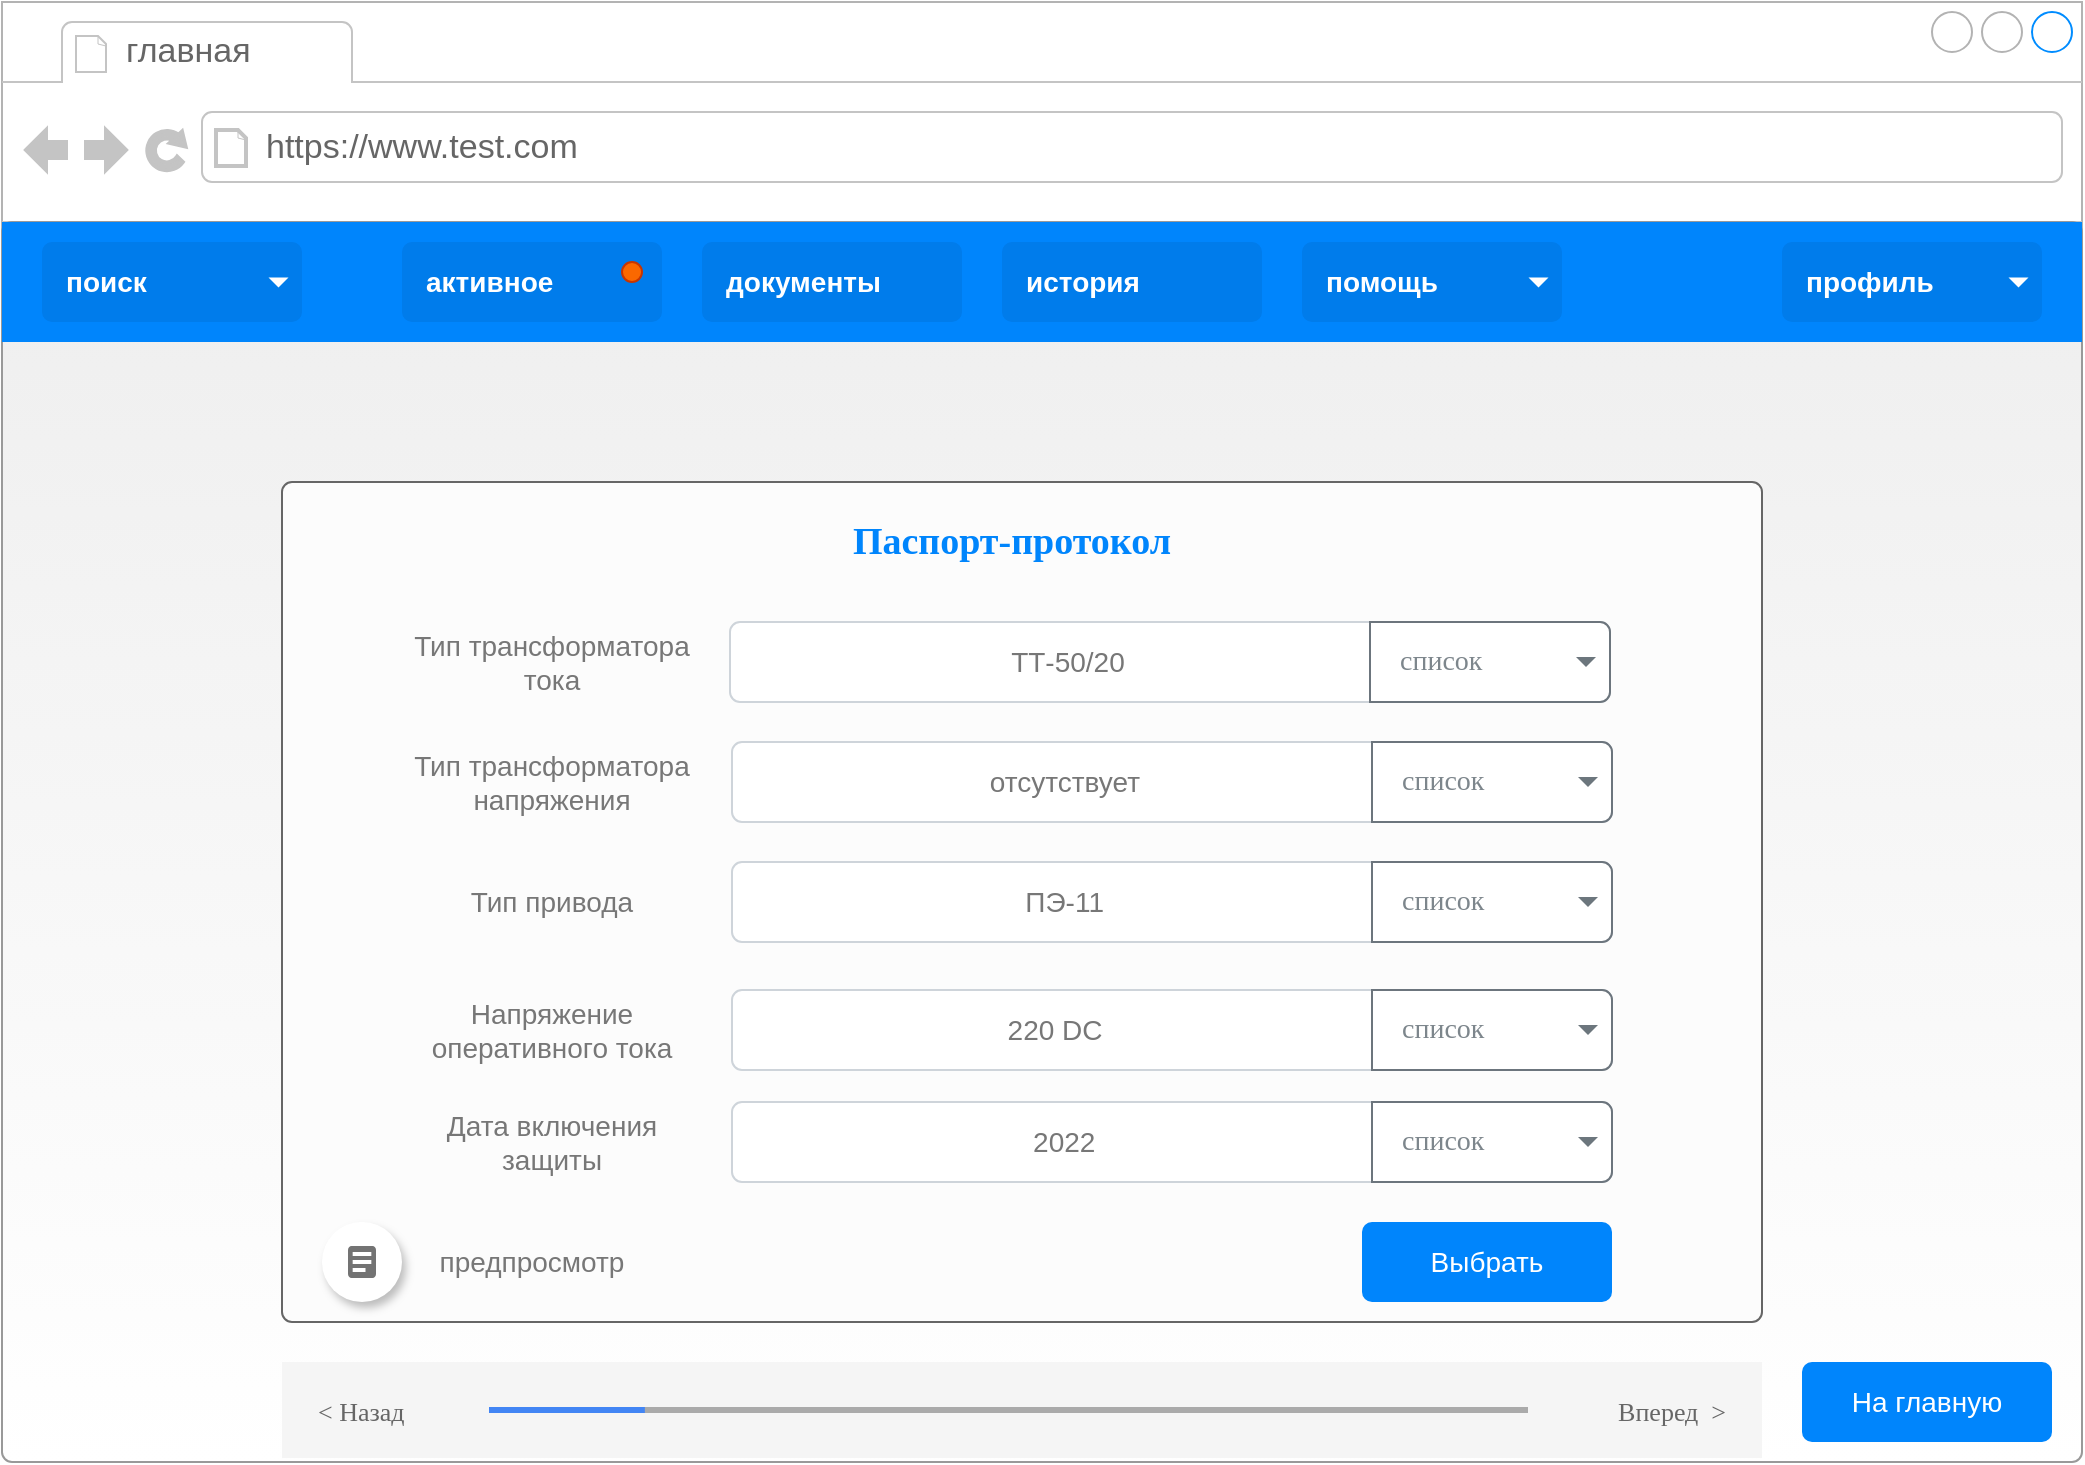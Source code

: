 <mxfile version="20.3.0" type="device" pages="9"><diagram id="v8Gnje5rusrEp-fMulhJ" name="Документы, шаблон"><mxGraphModel dx="1348" dy="878" grid="1" gridSize="10" guides="1" tooltips="1" connect="1" arrows="1" fold="1" page="1" pageScale="1" pageWidth="1169" pageHeight="827" math="0" shadow="0"><root><mxCell id="0"/><mxCell id="1" style="locked=1;" parent="0"/><mxCell id="spplHeL82mLbitEPFNut-1" value="каркас" style="locked=1;" parent="0"/><mxCell id="h2_vj_sxPOy0xU6F5zsK-1" value="" style="strokeWidth=1;shadow=0;dashed=0;align=left;html=1;shape=mxgraph.mockup.containers.browserWindow;rSize=0;strokeColor=#B3B3B3;mainText=,;recursiveResize=0;rounded=0;labelBackgroundColor=none;fontFamily=Verdana;fontSize=12;fillColor=none;fontStyle=0" parent="spplHeL82mLbitEPFNut-1" vertex="1"><mxGeometry width="1040" height="720" as="geometry"/></mxCell><mxCell id="h2_vj_sxPOy0xU6F5zsK-2" value="" style="html=1;shadow=0;dashed=0;shape=mxgraph.bootstrap.rrect;rSize=5;strokeWidth=1;whiteSpace=wrap;align=center;verticalAlign=middle;spacingLeft=0;fontStyle=0;fontSize=16;spacing=5;gradientDirection=south;fillColor=#eeeeee;strokeColor=#999999;gradientColor=#FFFFFF;" parent="h2_vj_sxPOy0xU6F5zsK-1" vertex="1"><mxGeometry y="110" width="1040" height="620" as="geometry"/></mxCell><mxCell id="h2_vj_sxPOy0xU6F5zsK-3" value="главная" style="strokeWidth=1;shadow=0;dashed=0;align=center;html=1;shape=mxgraph.mockup.containers.anchor;fontSize=17;fontColor=#666666;align=left;" parent="h2_vj_sxPOy0xU6F5zsK-1" vertex="1"><mxGeometry x="60" y="12" width="110" height="26" as="geometry"/></mxCell><mxCell id="h2_vj_sxPOy0xU6F5zsK-4" value="https://www.test.com" style="strokeWidth=1;shadow=0;dashed=0;align=center;html=1;shape=mxgraph.mockup.containers.anchor;rSize=0;fontSize=17;fontColor=#666666;align=left;" parent="h2_vj_sxPOy0xU6F5zsK-1" vertex="1"><mxGeometry x="130" y="60" width="250" height="26" as="geometry"/></mxCell><mxCell id="h2_vj_sxPOy0xU6F5zsK-5" value="Помощь" style="fillColor=none;strokeColor=none;fontSize=14;fontColor=#ffffff;align=center;shadow=1;labelBackgroundColor=none;labelBorderColor=none;fontFamily=Tahoma;" parent="spplHeL82mLbitEPFNut-1" vertex="1"><mxGeometry x="360" y="130" width="130" height="40" as="geometry"/></mxCell><mxCell id="h2_vj_sxPOy0xU6F5zsK-6" value="" style="html=1;shadow=0;dashed=0;fillColor=#0085FC;strokeColor=none;fontSize=16;fontColor=#ffffff;align=left;spacing=15;labelBackgroundColor=none;labelBorderColor=none;fontFamily=Tahoma;" parent="spplHeL82mLbitEPFNut-1" vertex="1"><mxGeometry y="110" width="1040" height="60" as="geometry"/></mxCell><mxCell id="h2_vj_sxPOy0xU6F5zsK-7" value="&lt;div style=&quot;font-size: 14px;&quot;&gt;&lt;b style=&quot;font-size: 14px; background-color: initial;&quot;&gt;поиск&lt;/b&gt;&lt;/div&gt;" style="html=1;shadow=0;dashed=0;shape=mxgraph.bootstrap.rrect;rSize=5;strokeColor=none;strokeWidth=1;fillColor=#007CEB;fontColor=#ffffff;whiteSpace=wrap;align=left;verticalAlign=middle;fontStyle=0;fontSize=14;spacingLeft=10;sketch=0;fontFamily=Helvetica;" parent="h2_vj_sxPOy0xU6F5zsK-6" vertex="1"><mxGeometry x="20" y="10" width="130" height="40" as="geometry"/></mxCell><mxCell id="h2_vj_sxPOy0xU6F5zsK-8" value="" style="shape=triangle;direction=south;fillColor=#ffffff;strokeColor=none;perimeter=none;shadow=0;dashed=0;sketch=0;strokeWidth=0;fontFamily=Helvetica;fontSize=17;fontColor=#FFFFFF;html=1;" parent="h2_vj_sxPOy0xU6F5zsK-7" vertex="1"><mxGeometry x="1" y="0.5" width="10" height="5" relative="1" as="geometry"><mxPoint x="-17" y="-2.5" as="offset"/></mxGeometry></mxCell><mxCell id="h2_vj_sxPOy0xU6F5zsK-9" value="&lt;div style=&quot;font-size: 14px;&quot;&gt;&lt;b style=&quot;font-size: 14px; background-color: initial;&quot;&gt;профиль&lt;/b&gt;&lt;/div&gt;" style="html=1;shadow=0;dashed=0;shape=mxgraph.bootstrap.rrect;rSize=5;strokeColor=none;strokeWidth=1;fillColor=#007CEB;fontColor=#ffffff;whiteSpace=wrap;align=left;verticalAlign=middle;fontStyle=0;fontSize=14;spacingLeft=10;sketch=0;fontFamily=Helvetica;" parent="h2_vj_sxPOy0xU6F5zsK-6" vertex="1"><mxGeometry x="890" y="10" width="130" height="40" as="geometry"/></mxCell><mxCell id="h2_vj_sxPOy0xU6F5zsK-10" value="" style="shape=triangle;direction=south;fillColor=#ffffff;strokeColor=none;perimeter=none;shadow=0;dashed=0;sketch=0;strokeWidth=0;fontFamily=Helvetica;fontSize=17;fontColor=#FFFFFF;html=1;" parent="h2_vj_sxPOy0xU6F5zsK-9" vertex="1"><mxGeometry x="1" y="0.5" width="10" height="5" relative="1" as="geometry"><mxPoint x="-17" y="-2.5" as="offset"/></mxGeometry></mxCell><mxCell id="h2_vj_sxPOy0xU6F5zsK-11" value="&lt;div style=&quot;font-size: 14px;&quot;&gt;&lt;b style=&quot;font-size: 14px; background-color: initial;&quot;&gt;документы&lt;/b&gt;&lt;/div&gt;" style="html=1;shadow=0;dashed=0;shape=mxgraph.bootstrap.rrect;rSize=5;strokeColor=none;strokeWidth=1;fillColor=#007CEB;fontColor=#ffffff;whiteSpace=wrap;align=left;verticalAlign=middle;fontStyle=0;fontSize=14;spacingLeft=10;sketch=0;fontFamily=Helvetica;" parent="h2_vj_sxPOy0xU6F5zsK-6" vertex="1"><mxGeometry x="350" y="10" width="130" height="40" as="geometry"/></mxCell><mxCell id="h2_vj_sxPOy0xU6F5zsK-12" value="" style="group;fontSize=14;" parent="h2_vj_sxPOy0xU6F5zsK-6" vertex="1" connectable="0"><mxGeometry x="200" y="10" width="130" height="40" as="geometry"/></mxCell><mxCell id="h2_vj_sxPOy0xU6F5zsK-13" value="&lt;div style=&quot;&quot;&gt;&lt;b style=&quot;background-color: initial;&quot;&gt;&lt;font style=&quot;font-size: 14px;&quot;&gt;активное&lt;/font&gt;&lt;/b&gt;&lt;/div&gt;" style="html=1;shadow=0;dashed=0;shape=mxgraph.bootstrap.rrect;rSize=5;strokeColor=none;strokeWidth=1;fillColor=#007CEB;fontColor=#ffffff;whiteSpace=wrap;align=left;verticalAlign=middle;fontStyle=0;fontSize=14;spacingLeft=10;sketch=0;fontFamily=Helvetica;" parent="h2_vj_sxPOy0xU6F5zsK-12" vertex="1"><mxGeometry width="130" height="40" as="geometry"/></mxCell><mxCell id="h2_vj_sxPOy0xU6F5zsK-14" value="" style="html=1;shadow=0;dashed=0;shape=mxgraph.bootstrap.rrect;rSize=5;strokeColor=#C73500;strokeWidth=1;fillColor=#fa6800;whiteSpace=wrap;align=left;verticalAlign=middle;spacingLeft=0;fontStyle=1;fontSize=14;spacing=5;labelBackgroundColor=none;labelBorderColor=none;fillStyle=auto;fontFamily=Tahoma;fontColor=#000000;" parent="h2_vj_sxPOy0xU6F5zsK-12" vertex="1"><mxGeometry x="110" y="10" width="10" height="10" as="geometry"/></mxCell><mxCell id="h2_vj_sxPOy0xU6F5zsK-15" value="&lt;div style=&quot;font-size: 14px;&quot;&gt;&lt;b style=&quot;font-size: 14px; background-color: initial;&quot;&gt;помощь&lt;/b&gt;&lt;/div&gt;" style="html=1;shadow=0;dashed=0;shape=mxgraph.bootstrap.rrect;rSize=5;strokeColor=none;strokeWidth=1;fillColor=#007CEB;fontColor=#ffffff;whiteSpace=wrap;align=left;verticalAlign=middle;fontStyle=0;fontSize=14;spacingLeft=10;sketch=0;fontFamily=Helvetica;" parent="h2_vj_sxPOy0xU6F5zsK-6" vertex="1"><mxGeometry x="650" y="10" width="130" height="40" as="geometry"/></mxCell><mxCell id="h2_vj_sxPOy0xU6F5zsK-16" value="" style="shape=triangle;direction=south;fillColor=#ffffff;strokeColor=none;perimeter=none;shadow=0;dashed=0;sketch=0;strokeWidth=0;fontFamily=Helvetica;fontSize=17;fontColor=#FFFFFF;html=1;" parent="h2_vj_sxPOy0xU6F5zsK-15" vertex="1"><mxGeometry x="1" y="0.5" width="10" height="5" relative="1" as="geometry"><mxPoint x="-17" y="-2.5" as="offset"/></mxGeometry></mxCell><mxCell id="h2_vj_sxPOy0xU6F5zsK-17" value="&lt;div style=&quot;font-size: 14px;&quot;&gt;&lt;b style=&quot;font-size: 14px; background-color: initial;&quot;&gt;история&lt;/b&gt;&lt;/div&gt;" style="html=1;shadow=0;dashed=0;shape=mxgraph.bootstrap.rrect;rSize=5;strokeColor=none;strokeWidth=1;fillColor=#007CEB;fontColor=#ffffff;whiteSpace=wrap;align=left;verticalAlign=middle;fontStyle=0;fontSize=14;spacingLeft=10;sketch=0;fontFamily=Helvetica;" parent="h2_vj_sxPOy0xU6F5zsK-6" vertex="1"><mxGeometry x="500" y="10" width="130" height="40" as="geometry"/></mxCell><mxCell id="spplHeL82mLbitEPFNut-2" value="активное" style="" parent="0"/><mxCell id="UChGB0SEDvA9mr-Eb2na-1" value="" style="html=1;shadow=0;dashed=0;shape=mxgraph.bootstrap.rrect;rSize=5;strokeColor=#666666;html=1;whiteSpace=wrap;fillColor=#FCFCFC;verticalAlign=bottom;align=left;spacing=20;spacingBottom=0;fontSize=14;gradientColor=none;" parent="spplHeL82mLbitEPFNut-2" vertex="1"><mxGeometry x="140" y="240" width="740" height="420" as="geometry"/></mxCell><mxCell id="UChGB0SEDvA9mr-Eb2na-2" value="Выбрать" style="html=1;shadow=0;dashed=0;shape=mxgraph.bootstrap.rrect;rSize=5;strokeColor=none;fillColor=#0085FC;fontColor=#ffffff;whiteSpace=wrap;align=center;verticalAlign=middle;fontStyle=0;fontSize=14;spacing=14;" parent="spplHeL82mLbitEPFNut-2" vertex="1"><mxGeometry x="680" y="610" width="125" height="40" as="geometry"/></mxCell><mxCell id="UChGB0SEDvA9mr-Eb2na-4" value="Тип привода" style="strokeColor=none;fillColor=none;fontColor=#777777;whiteSpace=wrap;align=center;verticalAlign=middle;fontStyle=0;fontSize=14;" parent="spplHeL82mLbitEPFNut-2" vertex="1"><mxGeometry x="200" y="430" width="150" height="40" as="geometry"/></mxCell><mxCell id="UChGB0SEDvA9mr-Eb2na-5" value="Напряжение оперативного тока" style="strokeColor=none;fillColor=none;fontColor=#777777;whiteSpace=wrap;align=center;verticalAlign=middle;fontStyle=0;fontSize=14;" parent="spplHeL82mLbitEPFNut-2" vertex="1"><mxGeometry x="200" y="494" width="150" height="40" as="geometry"/></mxCell><mxCell id="UChGB0SEDvA9mr-Eb2na-6" value="Паспорт-протокол" style="strokeColor=none;fillColor=none;fontColor=#0085fc;whiteSpace=wrap;align=center;verticalAlign=middle;fontStyle=1;fontSize=19;fontFamily=Verdana;labelBorderColor=none;" parent="spplHeL82mLbitEPFNut-2" vertex="1"><mxGeometry x="365" y="250" width="280" height="40" as="geometry"/></mxCell><mxCell id="UChGB0SEDvA9mr-Eb2na-7" value="Тип трансформатора тока" style="strokeColor=none;fillColor=none;fontColor=#777777;whiteSpace=wrap;align=center;verticalAlign=middle;fontStyle=0;fontSize=14;" parent="spplHeL82mLbitEPFNut-2" vertex="1"><mxGeometry x="200" y="310" width="150" height="40" as="geometry"/></mxCell><mxCell id="UChGB0SEDvA9mr-Eb2na-8" value="Дата включения защиты" style="strokeColor=none;fillColor=none;fontColor=#777777;whiteSpace=wrap;align=center;verticalAlign=middle;fontStyle=0;fontSize=14;" parent="spplHeL82mLbitEPFNut-2" vertex="1"><mxGeometry x="200" y="550" width="150" height="40" as="geometry"/></mxCell><mxCell id="UChGB0SEDvA9mr-Eb2na-12" value="&lt;span style=&quot;color: rgb(119, 119, 119); font-family: Helvetica;&quot;&gt;&amp;nbsp;&lt;span style=&quot;white-space: pre;&quot;&gt;&#9;&lt;/span&gt;&lt;span style=&quot;white-space: pre;&quot;&gt;&#9;&lt;/span&gt;&amp;nbsp; &amp;nbsp;отсутствует&lt;/span&gt;" style="html=1;shadow=0;dashed=0;shape=mxgraph.bootstrap.rrect;rSize=5;strokeColor=#CED4DA;html=1;whiteSpace=wrap;fillColor=#FFFFFF;fontColor=#7D868C;align=left;spacing=15;spacingLeft=40;fontSize=14;labelBorderColor=none;fontFamily=Verdana;" parent="spplHeL82mLbitEPFNut-2" vertex="1"><mxGeometry x="365" y="370" width="440" height="40" as="geometry"/></mxCell><mxCell id="UChGB0SEDvA9mr-Eb2na-13" value="список" style="html=1;shadow=0;dashed=0;shape=mxgraph.bootstrap.rightButton;strokeColor=#6C757D;gradientColor=inherit;fontColor=inherit;fillColor=inherit;rSize=5;perimeter=none;whiteSpace=wrap;resizeHeight=1;fontSize=14;align=left;spacing=15;labelBorderColor=none;fontFamily=Verdana;" parent="UChGB0SEDvA9mr-Eb2na-12" vertex="1"><mxGeometry x="1" width="120" height="40" relative="1" as="geometry"><mxPoint x="-120" as="offset"/></mxGeometry></mxCell><mxCell id="UChGB0SEDvA9mr-Eb2na-14" value="" style="shape=triangle;direction=south;fillColor=#6C767D;strokeColor=none;perimeter=none;labelBorderColor=none;fontFamily=Verdana;fontSize=19;fontColor=#0085fc;html=0;" parent="UChGB0SEDvA9mr-Eb2na-13" vertex="1"><mxGeometry x="1" y="0.5" width="10" height="5" relative="1" as="geometry"><mxPoint x="-17" y="-2.5" as="offset"/></mxGeometry></mxCell><mxCell id="UChGB0SEDvA9mr-Eb2na-15" value="&lt;blockquote style=&quot;margin: 0 0 0 40px; border: none; padding: 0px;&quot;&gt;&lt;blockquote style=&quot;margin: 0 0 0 40px; border: none; padding: 0px;&quot;&gt;&lt;span style=&quot;color: rgb(119, 119, 119); font-family: Helvetica;&quot;&gt;&amp;nbsp; &amp;nbsp;ПЭ-11&lt;/span&gt;&lt;/blockquote&gt;&lt;/blockquote&gt;" style="html=1;shadow=0;dashed=0;shape=mxgraph.bootstrap.rrect;rSize=5;strokeColor=#CED4DA;html=1;whiteSpace=wrap;fillColor=#FFFFFF;fontColor=#7D868C;align=left;spacing=15;spacingLeft=40;fontSize=14;labelBorderColor=none;fontFamily=Verdana;" parent="spplHeL82mLbitEPFNut-2" vertex="1"><mxGeometry x="365" y="430" width="440" height="40" as="geometry"/></mxCell><mxCell id="UChGB0SEDvA9mr-Eb2na-16" value="список" style="html=1;shadow=0;dashed=0;shape=mxgraph.bootstrap.rightButton;strokeColor=#6C757D;gradientColor=inherit;fontColor=inherit;fillColor=inherit;rSize=5;perimeter=none;whiteSpace=wrap;resizeHeight=1;fontSize=14;align=left;spacing=15;labelBorderColor=none;fontFamily=Verdana;" parent="UChGB0SEDvA9mr-Eb2na-15" vertex="1"><mxGeometry x="1" width="120" height="40" relative="1" as="geometry"><mxPoint x="-120" as="offset"/></mxGeometry></mxCell><mxCell id="UChGB0SEDvA9mr-Eb2na-17" value="" style="shape=triangle;direction=south;fillColor=#6C767D;strokeColor=none;perimeter=none;labelBorderColor=none;fontFamily=Verdana;fontSize=19;fontColor=#0085fc;html=0;" parent="UChGB0SEDvA9mr-Eb2na-16" vertex="1"><mxGeometry x="1" y="0.5" width="10" height="5" relative="1" as="geometry"><mxPoint x="-17" y="-2.5" as="offset"/></mxGeometry></mxCell><mxCell id="UChGB0SEDvA9mr-Eb2na-18" value="&lt;blockquote style=&quot;margin: 0 0 0 40px; border: none; padding: 0px;&quot;&gt;&lt;span style=&quot;color: rgb(119, 119, 119); font-family: Helvetica;&quot;&gt;&amp;nbsp; &amp;nbsp; &amp;nbsp; &amp;nbsp; &amp;nbsp; &amp;nbsp;220 DC&amp;nbsp;&lt;/span&gt;&lt;/blockquote&gt;" style="html=1;shadow=0;dashed=0;shape=mxgraph.bootstrap.rrect;rSize=5;strokeColor=#CED4DA;html=1;whiteSpace=wrap;fillColor=#FFFFFF;fontColor=#7D868C;align=left;spacing=15;spacingLeft=40;fontSize=14;labelBorderColor=none;fontFamily=Verdana;" parent="spplHeL82mLbitEPFNut-2" vertex="1"><mxGeometry x="365" y="494" width="440" height="40" as="geometry"/></mxCell><mxCell id="UChGB0SEDvA9mr-Eb2na-19" value="список" style="html=1;shadow=0;dashed=0;shape=mxgraph.bootstrap.rightButton;strokeColor=#6C757D;gradientColor=inherit;fontColor=inherit;fillColor=inherit;rSize=5;perimeter=none;whiteSpace=wrap;resizeHeight=1;fontSize=14;align=left;spacing=15;labelBorderColor=none;fontFamily=Verdana;" parent="UChGB0SEDvA9mr-Eb2na-18" vertex="1"><mxGeometry x="1" width="120" height="40" relative="1" as="geometry"><mxPoint x="-120" as="offset"/></mxGeometry></mxCell><mxCell id="UChGB0SEDvA9mr-Eb2na-20" value="" style="shape=triangle;direction=south;fillColor=#6C767D;strokeColor=none;perimeter=none;labelBorderColor=none;fontFamily=Verdana;fontSize=19;fontColor=#0085fc;html=0;" parent="UChGB0SEDvA9mr-Eb2na-19" vertex="1"><mxGeometry x="1" y="0.5" width="10" height="5" relative="1" as="geometry"><mxPoint x="-17" y="-2.5" as="offset"/></mxGeometry></mxCell><mxCell id="UChGB0SEDvA9mr-Eb2na-21" value="&lt;blockquote style=&quot;margin: 0 0 0 40px; border: none; padding: 0px;&quot;&gt;&lt;blockquote style=&quot;margin: 0 0 0 40px; border: none; padding: 0px;&quot;&gt;&lt;font face=&quot;Helvetica&quot; color=&quot;#777777&quot;&gt;&amp;nbsp; &amp;nbsp; 2022&lt;/font&gt;&lt;/blockquote&gt;&lt;/blockquote&gt;" style="html=1;shadow=0;dashed=0;shape=mxgraph.bootstrap.rrect;rSize=5;strokeColor=#CED4DA;html=1;whiteSpace=wrap;fillColor=#FFFFFF;fontColor=#7D868C;align=left;spacing=15;spacingLeft=40;fontSize=14;labelBorderColor=none;fontFamily=Verdana;" parent="spplHeL82mLbitEPFNut-2" vertex="1"><mxGeometry x="365" y="550" width="440" height="40" as="geometry"/></mxCell><mxCell id="UChGB0SEDvA9mr-Eb2na-22" value="список" style="html=1;shadow=0;dashed=0;shape=mxgraph.bootstrap.rightButton;strokeColor=#6C757D;gradientColor=inherit;fontColor=inherit;fillColor=inherit;rSize=5;perimeter=none;whiteSpace=wrap;resizeHeight=1;fontSize=14;align=left;spacing=15;labelBorderColor=none;fontFamily=Verdana;" parent="UChGB0SEDvA9mr-Eb2na-21" vertex="1"><mxGeometry x="1" width="120" height="40" relative="1" as="geometry"><mxPoint x="-120" as="offset"/></mxGeometry></mxCell><mxCell id="UChGB0SEDvA9mr-Eb2na-23" value="" style="shape=triangle;direction=south;fillColor=#6C767D;strokeColor=none;perimeter=none;labelBorderColor=none;fontFamily=Verdana;fontSize=19;fontColor=#0085fc;html=0;" parent="UChGB0SEDvA9mr-Eb2na-22" vertex="1"><mxGeometry x="1" y="0.5" width="10" height="5" relative="1" as="geometry"><mxPoint x="-17" y="-2.5" as="offset"/></mxGeometry></mxCell><mxCell id="UChGB0SEDvA9mr-Eb2na-24" value="Тип трансформатора напряжения" style="strokeColor=none;fillColor=none;fontColor=#777777;whiteSpace=wrap;align=center;verticalAlign=middle;fontStyle=0;fontSize=14;" parent="spplHeL82mLbitEPFNut-2" vertex="1"><mxGeometry x="200" y="370" width="150" height="40" as="geometry"/></mxCell><mxCell id="UChGB0SEDvA9mr-Eb2na-66" value="&lt; Назад" style="dashed=0;shape=rect;strokeColor=none;fillColor=#f5f5f5;resizeWidth=1;fontSize=13;fontColor=#666666;verticalAlign=middle;align=left;spacingLeft=16;labelBorderColor=none;fontFamily=Verdana;html=0;" parent="spplHeL82mLbitEPFNut-2" vertex="1"><mxGeometry x="140" y="680" width="740" height="48" as="geometry"/></mxCell><mxCell id="UChGB0SEDvA9mr-Eb2na-67" value="Вперед  &gt;" style="dashed=0;shape=rect;strokeColor=none;fillColor=none;fontSize=13;fontColor=#666666;verticalAlign=middle;align=right;spacingRight=16;labelBorderColor=none;fontFamily=Verdana;html=0;" parent="UChGB0SEDvA9mr-Eb2na-66" vertex="1"><mxGeometry x="1" width="100" height="48" relative="1" as="geometry"><mxPoint x="-100" as="offset"/></mxGeometry></mxCell><mxCell id="UChGB0SEDvA9mr-Eb2na-68" value="" style="dashed=0;shape=mxgraph.gmdl.progressBar;strokeColor=#4285F4;strokeWidth=3;dx1=0.15;labelBorderColor=none;fontFamily=Verdana;fontSize=17;fontColor=#777777;fillColor=#0085fc;html=0;" parent="UChGB0SEDvA9mr-Eb2na-66" vertex="1"><mxGeometry x="0.5" y="0.5" width="519.5" height="10" relative="1" as="geometry"><mxPoint x="-266.5" y="-5" as="offset"/></mxGeometry></mxCell><mxCell id="UChGB0SEDvA9mr-Eb2na-69" value="&lt;span style=&quot;color: rgb(119, 119, 119); font-family: Helvetica;&quot;&gt;&amp;nbsp;&lt;span style=&quot;white-space: pre;&quot;&gt;&#9;&lt;/span&gt;&lt;span style=&quot;white-space: pre;&quot;&gt;&#9;&lt;/span&gt;&amp;nbsp; &amp;nbsp; &amp;nbsp; ТТ-50/20&lt;/span&gt;" style="html=1;shadow=0;dashed=0;shape=mxgraph.bootstrap.rrect;rSize=5;strokeColor=#CED4DA;html=1;whiteSpace=wrap;fillColor=#FFFFFF;fontColor=#7D868C;align=left;spacing=15;spacingLeft=40;fontSize=14;labelBorderColor=none;fontFamily=Verdana;" parent="spplHeL82mLbitEPFNut-2" vertex="1"><mxGeometry x="364" y="310" width="440" height="40" as="geometry"/></mxCell><mxCell id="UChGB0SEDvA9mr-Eb2na-70" value="список" style="html=1;shadow=0;dashed=0;shape=mxgraph.bootstrap.rightButton;strokeColor=#6C757D;gradientColor=inherit;fontColor=inherit;fillColor=inherit;rSize=5;perimeter=none;whiteSpace=wrap;resizeHeight=1;fontSize=14;align=left;spacing=15;labelBorderColor=none;fontFamily=Verdana;" parent="UChGB0SEDvA9mr-Eb2na-69" vertex="1"><mxGeometry x="1" width="120" height="40" relative="1" as="geometry"><mxPoint x="-120" as="offset"/></mxGeometry></mxCell><mxCell id="UChGB0SEDvA9mr-Eb2na-71" value="" style="shape=triangle;direction=south;fillColor=#6C767D;strokeColor=none;perimeter=none;labelBorderColor=none;fontFamily=Verdana;fontSize=19;fontColor=#0085fc;html=0;" parent="UChGB0SEDvA9mr-Eb2na-70" vertex="1"><mxGeometry x="1" y="0.5" width="10" height="5" relative="1" as="geometry"><mxPoint x="-17" y="-2.5" as="offset"/></mxGeometry></mxCell><mxCell id="UChGB0SEDvA9mr-Eb2na-111" value="" style="shape=ellipse;strokeColor=none;fillColor=#ffffff;shadow=1;gradientColor=none;sketch=0;hachureGap=4;pointerEvents=0;fontFamily=Architects Daughter;fontSource=https%3A%2F%2Ffonts.googleapis.com%2Fcss%3Ffamily%3DArchitects%2BDaughter;fontSize=20;labelBorderColor=none;fontColor=#777777;html=0;" parent="spplHeL82mLbitEPFNut-2" vertex="1"><mxGeometry x="160" y="610" width="40" height="40" as="geometry"/></mxCell><mxCell id="UChGB0SEDvA9mr-Eb2na-112" value="" style="dashed=0;html=1;shape=mxgraph.gmdl.doc;strokeColor=#ffffff;fillColor=#737373;strokeWidth=2;sketch=0;hachureGap=4;pointerEvents=0;fontFamily=Architects Daughter;fontSource=https%3A%2F%2Ffonts.googleapis.com%2Fcss%3Ffamily%3DArchitects%2BDaughter;fontSize=20;labelBorderColor=none;fontColor=#777777;" parent="UChGB0SEDvA9mr-Eb2na-111" vertex="1"><mxGeometry x="0.5" y="0.5" width="14" height="16" relative="1" as="geometry"><mxPoint x="-7" y="-8" as="offset"/></mxGeometry></mxCell><mxCell id="UChGB0SEDvA9mr-Eb2na-117" value="предпросмотр" style="strokeColor=none;fillColor=none;fontColor=#777777;whiteSpace=wrap;align=center;verticalAlign=middle;fontStyle=0;fontSize=14;" parent="spplHeL82mLbitEPFNut-2" vertex="1"><mxGeometry x="190" y="610" width="150" height="40" as="geometry"/></mxCell><mxCell id="edTcJ5n5VI_czYO8_t8J-3" value="На главную" style="html=1;shadow=0;dashed=0;shape=mxgraph.bootstrap.rrect;rSize=5;strokeColor=none;fillColor=#0085FC;fontColor=#ffffff;whiteSpace=wrap;align=center;verticalAlign=middle;fontStyle=0;fontSize=14;spacing=14;" parent="spplHeL82mLbitEPFNut-2" vertex="1"><mxGeometry x="900" y="680" width="125" height="40" as="geometry"/></mxCell></root></mxGraphModel></diagram><diagram name="авторизация" id="2cc2dc42-3aac-f2a9-1cec-7a8b7cbee084"><mxGraphModel dx="1348" dy="878" grid="1" gridSize="10" guides="1" tooltips="1" connect="1" arrows="1" fold="1" page="1" pageScale="1" pageWidth="1169" pageHeight="827" background="#ffffff" math="0" shadow="0"><root><mxCell id="0"/><mxCell id="1" parent="0"/><mxCell id="CNTJpHVEBoSCSmT-2VtO-497" value="" style="strokeWidth=1;shadow=0;dashed=0;align=left;html=1;shape=mxgraph.mockup.containers.browserWindow;rSize=0;strokeColor=#6c8ebf;mainText=,;recursiveResize=0;rounded=0;labelBackgroundColor=none;fontFamily=Verdana;fontSize=12;fillColor=none;fontStyle=0" parent="1" vertex="1"><mxGeometry width="1040" height="720" as="geometry"/></mxCell><mxCell id="CNTJpHVEBoSCSmT-2VtO-536" value="" style="html=1;shadow=0;dashed=0;shape=mxgraph.bootstrap.rrect;rSize=5;strokeWidth=1;whiteSpace=wrap;align=center;verticalAlign=middle;spacingLeft=0;fontStyle=0;fontSize=16;spacing=5;gradientDirection=south;fillColor=#eeeeee;strokeColor=#36393d;gradientColor=#FFFFFF;" parent="CNTJpHVEBoSCSmT-2VtO-497" vertex="1"><mxGeometry y="110" width="1040" height="620" as="geometry"/></mxCell><mxCell id="CNTJpHVEBoSCSmT-2VtO-498" value="авторизация" style="strokeWidth=1;shadow=0;dashed=0;align=center;html=1;shape=mxgraph.mockup.containers.anchor;fontSize=17;fontColor=#666666;align=left;" parent="CNTJpHVEBoSCSmT-2VtO-497" vertex="1"><mxGeometry x="60" y="12" width="110" height="26" as="geometry"/></mxCell><mxCell id="CNTJpHVEBoSCSmT-2VtO-499" value="https://www.test.com" style="strokeWidth=1;shadow=0;dashed=0;align=center;html=1;shape=mxgraph.mockup.containers.anchor;rSize=0;fontSize=17;fontColor=#666666;align=left;" parent="CNTJpHVEBoSCSmT-2VtO-497" vertex="1"><mxGeometry x="130" y="60" width="250" height="26" as="geometry"/></mxCell><mxCell id="CNTJpHVEBoSCSmT-2VtO-500" value="" style="html=1;shadow=0;dashed=0;shape=mxgraph.bootstrap.rrect;rSize=5;align=left;fillColor=#f9f7ed;strokeColor=#B3B3B3;" parent="CNTJpHVEBoSCSmT-2VtO-497" vertex="1"><mxGeometry x="279.97" y="295" width="480.07" height="400" as="geometry"/></mxCell><mxCell id="CNTJpHVEBoSCSmT-2VtO-501" value="логин" style="fillColor=none;strokeColor=none;align=left;spacing=20;fontSize=14;fontStyle=0" parent="CNTJpHVEBoSCSmT-2VtO-500" vertex="1"><mxGeometry width="460" height="40" relative="1" as="geometry"><mxPoint y="40" as="offset"/></mxGeometry></mxCell><mxCell id="CNTJpHVEBoSCSmT-2VtO-502" value="subur" style="html=1;shadow=0;dashed=0;shape=mxgraph.bootstrap.rrect;rSize=5;fillColor=none;strokeColor=#999999;align=left;spacing=15;fontSize=14;fontColor=#6C767D;" parent="CNTJpHVEBoSCSmT-2VtO-500" vertex="1"><mxGeometry width="440" height="30" relative="1" as="geometry"><mxPoint x="20" y="80" as="offset"/></mxGeometry></mxCell><mxCell id="CNTJpHVEBoSCSmT-2VtO-503" value="пароль" style="fillColor=none;strokeColor=none;align=left;spacing=20;fontSize=14;fontStyle=0" parent="CNTJpHVEBoSCSmT-2VtO-500" vertex="1"><mxGeometry width="410" height="40" relative="1" as="geometry"><mxPoint y="120" as="offset"/></mxGeometry></mxCell><mxCell id="CNTJpHVEBoSCSmT-2VtO-504" value="&amp;nbsp;пароль" style="html=1;shadow=0;dashed=0;shape=mxgraph.bootstrap.rrect;rSize=5;fillColor=none;strokeColor=#999999;align=left;spacing=15;fontSize=14;fontColor=#6C767D;" parent="CNTJpHVEBoSCSmT-2VtO-500" vertex="1"><mxGeometry width="440" height="30" relative="1" as="geometry"><mxPoint x="20" y="160" as="offset"/></mxGeometry></mxCell><mxCell id="CNTJpHVEBoSCSmT-2VtO-505" value="&lt;span style=&quot;font-weight: normal;&quot;&gt;запомнить меня&lt;/span&gt;" style="html=1;shadow=0;dashed=0;shape=mxgraph.bootstrap.rrect;rSize=2;fillColor=#EDEDED;strokeColor=#999999;align=left;fontSize=14;fontColor=#000000;labelPosition=right;verticalLabelPosition=middle;verticalAlign=middle;spacingLeft=5;spacingTop=-2;gradientColor=#DEDEDE;fontStyle=1" parent="CNTJpHVEBoSCSmT-2VtO-500" vertex="1"><mxGeometry width="10" height="10" relative="1" as="geometry"><mxPoint x="20" y="210" as="offset"/></mxGeometry></mxCell><mxCell id="CNTJpHVEBoSCSmT-2VtO-506" value="Войти" style="html=1;shadow=0;dashed=0;shape=mxgraph.bootstrap.rrect;rSize=5;fillColor=#0085FC;strokeColor=none;align=center;fontSize=14;fontColor=#FFFFFF;" parent="CNTJpHVEBoSCSmT-2VtO-500" vertex="1"><mxGeometry width="70" height="40" relative="1" as="geometry"><mxPoint x="20" y="230" as="offset"/></mxGeometry></mxCell><mxCell id="CNTJpHVEBoSCSmT-2VtO-507" value="" style="shape=line;strokeColor=#999999;perimeter=none;resizeWidth=1;fillColor=none;" parent="CNTJpHVEBoSCSmT-2VtO-500" vertex="1"><mxGeometry width="480.07" height="10" relative="1" as="geometry"><mxPoint y="280" as="offset"/></mxGeometry></mxCell><mxCell id="CNTJpHVEBoSCSmT-2VtO-508" value="Регистрация&lt;br&gt;&lt;br&gt;Восстановление пароля&lt;br&gt;&lt;br&gt;О сайте" style="html=1;fillColor=none;strokeColor=none;align=left;spacing=20;fontSize=14;fontStyle=0" parent="CNTJpHVEBoSCSmT-2VtO-500" vertex="1"><mxGeometry width="290" height="90" relative="1" as="geometry"><mxPoint y="295" as="offset"/></mxGeometry></mxCell><mxCell id="CNTJpHVEBoSCSmT-2VtO-546" value="" style="html=1;shadow=0;dashed=0;shape=mxgraph.bootstrap.rrect;rSize=5;strokeColor=#006EAF;html=1;whiteSpace=wrap;fillColor=#0085fc;fontColor=#ffffff;verticalAlign=middle;align=center;spacing=20;fontSize=60;gradientColor=none;gradientDirection=radial;" parent="CNTJpHVEBoSCSmT-2VtO-497" vertex="1"><mxGeometry x="279.97" y="190" width="480" height="115" as="geometry"/></mxCell><mxCell id="CNTJpHVEBoSCSmT-2VtO-549" value="" style="dashed=0;aspect=fixed;verticalLabelPosition=bottom;verticalAlign=top;align=center;shape=mxgraph.gmdl.users;shadow=0;sketch=0;fillColor=#f9f7ed;strokeColor=#36393d;" parent="CNTJpHVEBoSCSmT-2VtO-497" vertex="1"><mxGeometry x="299.97" y="200" width="130" height="86.67" as="geometry"/></mxCell><mxCell id="CNTJpHVEBoSCSmT-2VtO-565" value="Сибур&lt;br style=&quot;font-size: 26px;&quot;&gt;Формуляр" style="html=1;fillColor=none;strokeColor=none;align=left;spacing=20;fontSize=26;fontStyle=1;fontFamily=Tahoma;fontColor=#F0F0F0;" parent="CNTJpHVEBoSCSmT-2VtO-497" vertex="1"><mxGeometry x="450.0" y="197.5" width="290" height="90" as="geometry"/></mxCell></root></mxGraphModel></diagram><diagram id="qFXW4c3jvqRY7Go2ARRq" name="История"><mxGraphModel dx="1348" dy="878" grid="1" gridSize="10" guides="1" tooltips="1" connect="1" arrows="1" fold="1" page="1" pageScale="1" pageWidth="1169" pageHeight="827" math="0" shadow="0"><root><mxCell id="0"/><mxCell id="1" style="locked=1;" parent="0"/><mxCell id="GpAg7C5BQBxUyJMt2G2b-1" value="каркас" style="" parent="0"/><mxCell id="XZXldZEY8rX37TNgi1Af-1" value="" style="strokeWidth=1;shadow=0;dashed=0;align=left;html=1;shape=mxgraph.mockup.containers.browserWindow;rSize=0;strokeColor=#B3B3B3;mainText=,;recursiveResize=0;rounded=0;labelBackgroundColor=none;fontFamily=Verdana;fontSize=12;fillColor=none;fontStyle=0" parent="GpAg7C5BQBxUyJMt2G2b-1" vertex="1"><mxGeometry width="1040" height="720" as="geometry"/></mxCell><mxCell id="XZXldZEY8rX37TNgi1Af-2" value="" style="html=1;shadow=0;dashed=0;shape=mxgraph.bootstrap.rrect;rSize=5;strokeWidth=1;whiteSpace=wrap;align=center;verticalAlign=middle;spacingLeft=0;fontStyle=0;fontSize=16;spacing=5;gradientDirection=south;fillColor=#eeeeee;strokeColor=#999999;gradientColor=#FFFFFF;" parent="XZXldZEY8rX37TNgi1Af-1" vertex="1"><mxGeometry y="110" width="1040" height="620" as="geometry"/></mxCell><mxCell id="XZXldZEY8rX37TNgi1Af-3" value="главная" style="strokeWidth=1;shadow=0;dashed=0;align=center;html=1;shape=mxgraph.mockup.containers.anchor;fontSize=17;fontColor=#666666;align=left;" parent="XZXldZEY8rX37TNgi1Af-1" vertex="1"><mxGeometry x="60" y="12" width="110" height="26" as="geometry"/></mxCell><mxCell id="XZXldZEY8rX37TNgi1Af-4" value="https://www.test.com" style="strokeWidth=1;shadow=0;dashed=0;align=center;html=1;shape=mxgraph.mockup.containers.anchor;rSize=0;fontSize=17;fontColor=#666666;align=left;" parent="XZXldZEY8rX37TNgi1Af-1" vertex="1"><mxGeometry x="130" y="60" width="250" height="26" as="geometry"/></mxCell><mxCell id="XZXldZEY8rX37TNgi1Af-5" value="Помощь" style="fillColor=none;strokeColor=none;fontSize=14;fontColor=#ffffff;align=center;shadow=1;labelBackgroundColor=none;labelBorderColor=none;fontFamily=Tahoma;" parent="GpAg7C5BQBxUyJMt2G2b-1" vertex="1"><mxGeometry x="360" y="130" width="130" height="40" as="geometry"/></mxCell><mxCell id="XZXldZEY8rX37TNgi1Af-6" value="" style="html=1;shadow=0;dashed=0;fillColor=#0085FC;strokeColor=none;fontSize=16;fontColor=#ffffff;align=left;spacing=15;labelBackgroundColor=none;labelBorderColor=none;fontFamily=Tahoma;" parent="GpAg7C5BQBxUyJMt2G2b-1" vertex="1"><mxGeometry y="110" width="1040" height="60" as="geometry"/></mxCell><mxCell id="XZXldZEY8rX37TNgi1Af-7" value="&lt;div style=&quot;font-size: 14px;&quot;&gt;&lt;b style=&quot;font-size: 14px; background-color: initial;&quot;&gt;поиск&lt;/b&gt;&lt;/div&gt;" style="html=1;shadow=0;dashed=0;shape=mxgraph.bootstrap.rrect;rSize=5;strokeColor=none;strokeWidth=1;fillColor=#007CEB;fontColor=#ffffff;whiteSpace=wrap;align=left;verticalAlign=middle;fontStyle=0;fontSize=14;spacingLeft=10;sketch=0;fontFamily=Helvetica;" parent="XZXldZEY8rX37TNgi1Af-6" vertex="1"><mxGeometry x="20" y="10" width="130" height="40" as="geometry"/></mxCell><mxCell id="XZXldZEY8rX37TNgi1Af-8" value="" style="shape=triangle;direction=south;fillColor=#ffffff;strokeColor=none;perimeter=none;shadow=0;dashed=0;sketch=0;strokeWidth=0;fontFamily=Helvetica;fontSize=17;fontColor=#FFFFFF;html=1;" parent="XZXldZEY8rX37TNgi1Af-7" vertex="1"><mxGeometry x="1" y="0.5" width="10" height="5" relative="1" as="geometry"><mxPoint x="-17" y="-2.5" as="offset"/></mxGeometry></mxCell><mxCell id="XZXldZEY8rX37TNgi1Af-9" value="&lt;div style=&quot;font-size: 14px;&quot;&gt;&lt;b style=&quot;font-size: 14px; background-color: initial;&quot;&gt;профиль&lt;/b&gt;&lt;/div&gt;" style="html=1;shadow=0;dashed=0;shape=mxgraph.bootstrap.rrect;rSize=5;strokeColor=none;strokeWidth=1;fillColor=#007CEB;fontColor=#ffffff;whiteSpace=wrap;align=left;verticalAlign=middle;fontStyle=0;fontSize=14;spacingLeft=10;sketch=0;fontFamily=Helvetica;" parent="XZXldZEY8rX37TNgi1Af-6" vertex="1"><mxGeometry x="890" y="10" width="130" height="40" as="geometry"/></mxCell><mxCell id="XZXldZEY8rX37TNgi1Af-10" value="" style="shape=triangle;direction=south;fillColor=#ffffff;strokeColor=none;perimeter=none;shadow=0;dashed=0;sketch=0;strokeWidth=0;fontFamily=Helvetica;fontSize=17;fontColor=#FFFFFF;html=1;" parent="XZXldZEY8rX37TNgi1Af-9" vertex="1"><mxGeometry x="1" y="0.5" width="10" height="5" relative="1" as="geometry"><mxPoint x="-17" y="-2.5" as="offset"/></mxGeometry></mxCell><mxCell id="XZXldZEY8rX37TNgi1Af-11" value="&lt;div style=&quot;font-size: 14px;&quot;&gt;&lt;b style=&quot;font-size: 14px; background-color: initial;&quot;&gt;документы&lt;/b&gt;&lt;/div&gt;" style="html=1;shadow=0;dashed=0;shape=mxgraph.bootstrap.rrect;rSize=5;strokeColor=none;strokeWidth=1;fillColor=#007CEB;fontColor=#ffffff;whiteSpace=wrap;align=left;verticalAlign=middle;fontStyle=0;fontSize=14;spacingLeft=10;sketch=0;fontFamily=Helvetica;" parent="XZXldZEY8rX37TNgi1Af-6" vertex="1"><mxGeometry x="350" y="10" width="130" height="40" as="geometry"/></mxCell><mxCell id="XZXldZEY8rX37TNgi1Af-12" value="" style="group;fontSize=14;" parent="XZXldZEY8rX37TNgi1Af-6" vertex="1" connectable="0"><mxGeometry x="200" y="10" width="130" height="40" as="geometry"/></mxCell><mxCell id="XZXldZEY8rX37TNgi1Af-13" value="&lt;div style=&quot;&quot;&gt;&lt;b style=&quot;background-color: initial;&quot;&gt;&lt;font style=&quot;font-size: 14px;&quot;&gt;активное&lt;/font&gt;&lt;/b&gt;&lt;/div&gt;" style="html=1;shadow=0;dashed=0;shape=mxgraph.bootstrap.rrect;rSize=5;strokeColor=none;strokeWidth=1;fillColor=#007CEB;fontColor=#ffffff;whiteSpace=wrap;align=left;verticalAlign=middle;fontStyle=0;fontSize=14;spacingLeft=10;sketch=0;fontFamily=Helvetica;" parent="XZXldZEY8rX37TNgi1Af-12" vertex="1"><mxGeometry width="130" height="40" as="geometry"/></mxCell><mxCell id="XZXldZEY8rX37TNgi1Af-14" value="" style="html=1;shadow=0;dashed=0;shape=mxgraph.bootstrap.rrect;rSize=5;strokeColor=#C73500;strokeWidth=1;fillColor=#fa6800;whiteSpace=wrap;align=left;verticalAlign=middle;spacingLeft=0;fontStyle=1;fontSize=14;spacing=5;labelBackgroundColor=none;labelBorderColor=none;fillStyle=auto;fontFamily=Tahoma;fontColor=#000000;" parent="XZXldZEY8rX37TNgi1Af-12" vertex="1"><mxGeometry x="110" y="10" width="10" height="10" as="geometry"/></mxCell><mxCell id="XZXldZEY8rX37TNgi1Af-15" value="&lt;div style=&quot;font-size: 14px;&quot;&gt;&lt;b style=&quot;font-size: 14px; background-color: initial;&quot;&gt;помощь&lt;/b&gt;&lt;/div&gt;" style="html=1;shadow=0;dashed=0;shape=mxgraph.bootstrap.rrect;rSize=5;strokeColor=none;strokeWidth=1;fillColor=#007CEB;fontColor=#ffffff;whiteSpace=wrap;align=left;verticalAlign=middle;fontStyle=0;fontSize=14;spacingLeft=10;sketch=0;fontFamily=Helvetica;" parent="XZXldZEY8rX37TNgi1Af-6" vertex="1"><mxGeometry x="650" y="10" width="130" height="40" as="geometry"/></mxCell><mxCell id="XZXldZEY8rX37TNgi1Af-16" value="" style="shape=triangle;direction=south;fillColor=#ffffff;strokeColor=none;perimeter=none;shadow=0;dashed=0;sketch=0;strokeWidth=0;fontFamily=Helvetica;fontSize=17;fontColor=#FFFFFF;html=1;" parent="XZXldZEY8rX37TNgi1Af-15" vertex="1"><mxGeometry x="1" y="0.5" width="10" height="5" relative="1" as="geometry"><mxPoint x="-17" y="-2.5" as="offset"/></mxGeometry></mxCell><mxCell id="XZXldZEY8rX37TNgi1Af-17" value="&lt;div style=&quot;font-size: 14px;&quot;&gt;&lt;b style=&quot;font-size: 14px; background-color: initial;&quot;&gt;история&lt;/b&gt;&lt;/div&gt;" style="html=1;shadow=0;dashed=0;shape=mxgraph.bootstrap.rrect;rSize=5;strokeColor=none;strokeWidth=1;fillColor=#007CEB;fontColor=#ffffff;whiteSpace=wrap;align=left;verticalAlign=middle;fontStyle=0;fontSize=14;spacingLeft=10;sketch=0;fontFamily=Helvetica;" parent="XZXldZEY8rX37TNgi1Af-6" vertex="1"><mxGeometry x="500" y="10" width="130" height="40" as="geometry"/></mxCell><mxCell id="GpAg7C5BQBxUyJMt2G2b-2" value="активное" style="locked=1;" parent="0"/><mxCell id="6tMJ8QI33XuANXoDZF7d-1" value="" style="html=1;shadow=0;dashed=0;shape=mxgraph.bootstrap.rrect;rSize=5;strokeColor=#DFDFDF;html=1;whiteSpace=wrap;fillColor=#FFFFFF;fontColor=#495057;labelBackgroundColor=none;labelBorderColor=none;fillStyle=auto;fontFamily=Tahoma;fontSize=19;" parent="GpAg7C5BQBxUyJMt2G2b-2" vertex="1"><mxGeometry y="170" width="1040" height="560" as="geometry"/></mxCell><mxCell id="6tMJ8QI33XuANXoDZF7d-2" value="&lt;span style=&quot;font-size: 16px;&quot;&gt;Техническое место: RP00001-001 Название тех.места: ЦРУ-1, ЗРУ-10 кВ, яч.1;&lt;/span&gt;&lt;br&gt;&lt;br&gt;документ: паспорт-протокол&lt;br&gt;вид ремонта: тестовый контроль&lt;br&gt;дата завершения ремонта: 13.12.202 г.&lt;br&gt;производитель работ: Иванов В.В.&lt;br&gt;" style="strokeColor=inherit;fillColor=inherit;gradientColor=inherit;fontColor=inherit;html=1;shadow=0;dashed=0;perimeter=none;whiteSpace=wrap;resizeWidth=1;align=left;spacing=10;labelBackgroundColor=none;labelBorderColor=none;fillStyle=auto;fontFamily=Tahoma;fontSize=19;" parent="6tMJ8QI33XuANXoDZF7d-1" vertex="1"><mxGeometry width="1040" height="140" relative="1" as="geometry"><mxPoint as="offset"/></mxGeometry></mxCell><mxCell id="6tMJ8QI33XuANXoDZF7d-3" value="3 дня назад" style="strokeColor=none;fillColor=none;fontColor=#6C767D;fontSize=11;shadow=1;labelBackgroundColor=none;labelBorderColor=none;fillStyle=auto;fontFamily=Tahoma;" parent="6tMJ8QI33XuANXoDZF7d-2" vertex="1"><mxGeometry x="1" width="90" height="40" relative="1" as="geometry"><mxPoint x="-90" as="offset"/></mxGeometry></mxCell><mxCell id="6tMJ8QI33XuANXoDZF7d-4" value="открыть" style="html=1;shadow=0;dashed=0;shape=mxgraph.bootstrap.rrect;rSize=5;strokeColor=none;strokeWidth=1;fillColor=#0085FC;fontColor=#FFFFFF;whiteSpace=wrap;align=left;verticalAlign=middle;spacingLeft=0;fontStyle=1;fontSize=14;spacing=5;labelBackgroundColor=none;labelBorderColor=none;fillStyle=auto;fontFamily=Tahoma;" parent="6tMJ8QI33XuANXoDZF7d-2" vertex="1"><mxGeometry x="950" y="100" width="73.49" height="30" as="geometry"/></mxCell><mxCell id="6tMJ8QI33XuANXoDZF7d-18" value="&lt;span style=&quot;font-size: 16px;&quot;&gt;Техническое место: RP00001-001 Название тех.места: ЦРУ-1, ЗРУ-10 кВ, яч.1;&lt;/span&gt;&lt;br&gt;&lt;br&gt;документ: паспорт-протокол&lt;br&gt;вид ремонта: тестовый контроль&lt;br&gt;дата завершения ремонта: 13.12.202 г.&lt;br&gt;производитель работ: Иванов В.В.&lt;br&gt;" style="strokeColor=inherit;fillColor=inherit;gradientColor=inherit;fontColor=inherit;html=1;shadow=0;dashed=0;perimeter=none;whiteSpace=wrap;resizeWidth=1;align=left;spacing=10;labelBackgroundColor=none;labelBorderColor=none;fillStyle=auto;fontFamily=Tahoma;fontSize=19;" parent="6tMJ8QI33XuANXoDZF7d-1" vertex="1"><mxGeometry y="140" width="1040" height="140" as="geometry"/></mxCell><mxCell id="6tMJ8QI33XuANXoDZF7d-19" value="4 дня назад" style="strokeColor=none;fillColor=none;fontColor=#6C767D;fontSize=11;shadow=1;labelBackgroundColor=none;labelBorderColor=none;fillStyle=auto;fontFamily=Tahoma;" parent="6tMJ8QI33XuANXoDZF7d-18" vertex="1"><mxGeometry x="1" width="90" height="40" relative="1" as="geometry"><mxPoint x="-90" as="offset"/></mxGeometry></mxCell><mxCell id="6tMJ8QI33XuANXoDZF7d-20" value="открыть" style="html=1;shadow=0;dashed=0;shape=mxgraph.bootstrap.rrect;rSize=5;strokeColor=none;strokeWidth=1;fillColor=#0085FC;fontColor=#FFFFFF;whiteSpace=wrap;align=left;verticalAlign=middle;spacingLeft=0;fontStyle=1;fontSize=14;spacing=5;labelBackgroundColor=none;labelBorderColor=none;fillStyle=auto;fontFamily=Tahoma;" parent="6tMJ8QI33XuANXoDZF7d-18" vertex="1"><mxGeometry x="950" y="100" width="73.49" height="30" as="geometry"/></mxCell><mxCell id="6tMJ8QI33XuANXoDZF7d-21" value="&lt;span style=&quot;font-size: 16px;&quot;&gt;Техническое место: RP00001-001 Название тех.места: ЦРУ-1, ЗРУ-10 кВ, яч.1;&lt;/span&gt;&lt;br&gt;&lt;br&gt;документ: паспорт-протокол&lt;br&gt;вид ремонта: тестовый контроль&lt;br&gt;дата завершения ремонта: 13.12.202 г.&lt;br&gt;производитель работ: Иванов В.В.&lt;br&gt;" style="strokeColor=inherit;fillColor=inherit;gradientColor=inherit;fontColor=inherit;html=1;shadow=0;dashed=0;perimeter=none;whiteSpace=wrap;resizeWidth=1;align=left;spacing=10;labelBackgroundColor=none;labelBorderColor=none;fillStyle=auto;fontFamily=Tahoma;fontSize=19;" parent="6tMJ8QI33XuANXoDZF7d-1" vertex="1"><mxGeometry y="280" width="1040" height="140" as="geometry"/></mxCell><mxCell id="6tMJ8QI33XuANXoDZF7d-22" value="5 дней назад" style="strokeColor=none;fillColor=none;fontColor=#6C767D;fontSize=11;shadow=1;labelBackgroundColor=none;labelBorderColor=none;fillStyle=auto;fontFamily=Tahoma;" parent="6tMJ8QI33XuANXoDZF7d-21" vertex="1"><mxGeometry x="1" width="90" height="40" relative="1" as="geometry"><mxPoint x="-90" as="offset"/></mxGeometry></mxCell><mxCell id="6tMJ8QI33XuANXoDZF7d-23" value="открыть" style="html=1;shadow=0;dashed=0;shape=mxgraph.bootstrap.rrect;rSize=5;strokeColor=none;strokeWidth=1;fillColor=#0085FC;fontColor=#FFFFFF;whiteSpace=wrap;align=left;verticalAlign=middle;spacingLeft=0;fontStyle=1;fontSize=14;spacing=5;labelBackgroundColor=none;labelBorderColor=none;fillStyle=auto;fontFamily=Tahoma;" parent="6tMJ8QI33XuANXoDZF7d-21" vertex="1"><mxGeometry x="950" y="100" width="73.49" height="30" as="geometry"/></mxCell><mxCell id="516UdQgexR_2M7ioSOLE-1" value="На главную" style="html=1;shadow=0;dashed=0;shape=mxgraph.bootstrap.rrect;rSize=5;strokeColor=none;fillColor=#0085FC;fontColor=#ffffff;whiteSpace=wrap;align=center;verticalAlign=middle;fontStyle=0;fontSize=14;spacing=14;" parent="6tMJ8QI33XuANXoDZF7d-1" vertex="1"><mxGeometry x="900" y="510" width="125" height="40" as="geometry"/></mxCell></root></mxGraphModel></diagram><diagram id="j227BRSELwPZ27Bg7Mi2" name="Помощь, о программе"><mxGraphModel dx="1348" dy="878" grid="1" gridSize="10" guides="1" tooltips="1" connect="1" arrows="1" fold="1" page="1" pageScale="1" pageWidth="1169" pageHeight="827" math="0" shadow="0"><root><mxCell id="0"/><mxCell id="1" style="locked=1;" parent="0"/><mxCell id="7mzJOXMWt8o22ARyjUS3-1" value="каркас" style="locked=1;" parent="0"/><mxCell id="wxi9ctERTILfz65kYxp1-1" value="" style="strokeWidth=1;shadow=0;dashed=0;align=left;html=1;shape=mxgraph.mockup.containers.browserWindow;rSize=0;strokeColor=#B3B3B3;mainText=,;recursiveResize=0;rounded=0;labelBackgroundColor=none;fontFamily=Verdana;fontSize=12;fillColor=none;fontStyle=0" parent="7mzJOXMWt8o22ARyjUS3-1" vertex="1"><mxGeometry y="10" width="1040" height="720" as="geometry"/></mxCell><mxCell id="wxi9ctERTILfz65kYxp1-2" value="" style="html=1;shadow=0;dashed=0;shape=mxgraph.bootstrap.rrect;rSize=5;strokeWidth=1;whiteSpace=wrap;align=center;verticalAlign=middle;spacingLeft=0;fontStyle=0;fontSize=16;spacing=5;gradientDirection=south;fillColor=#eeeeee;strokeColor=#999999;gradientColor=#FFFFFF;" parent="wxi9ctERTILfz65kYxp1-1" vertex="1"><mxGeometry y="110" width="1040" height="620" as="geometry"/></mxCell><mxCell id="wxi9ctERTILfz65kYxp1-3" value="главная" style="strokeWidth=1;shadow=0;dashed=0;align=center;html=1;shape=mxgraph.mockup.containers.anchor;fontSize=17;fontColor=#666666;align=left;" parent="wxi9ctERTILfz65kYxp1-1" vertex="1"><mxGeometry x="60" y="12" width="110" height="26" as="geometry"/></mxCell><mxCell id="wxi9ctERTILfz65kYxp1-4" value="https://www.test.com" style="strokeWidth=1;shadow=0;dashed=0;align=center;html=1;shape=mxgraph.mockup.containers.anchor;rSize=0;fontSize=17;fontColor=#666666;align=left;" parent="wxi9ctERTILfz65kYxp1-1" vertex="1"><mxGeometry x="130" y="60" width="250" height="26" as="geometry"/></mxCell><mxCell id="wxi9ctERTILfz65kYxp1-5" value="Помощь" style="fillColor=none;strokeColor=none;fontSize=14;fontColor=#ffffff;align=center;shadow=1;labelBackgroundColor=none;labelBorderColor=none;fontFamily=Tahoma;" parent="7mzJOXMWt8o22ARyjUS3-1" vertex="1"><mxGeometry x="360" y="140" width="130" height="40" as="geometry"/></mxCell><mxCell id="wxi9ctERTILfz65kYxp1-6" value="" style="html=1;shadow=0;dashed=0;fillColor=#0085FC;strokeColor=none;fontSize=16;fontColor=#ffffff;align=left;spacing=15;labelBackgroundColor=none;labelBorderColor=none;fontFamily=Tahoma;" parent="7mzJOXMWt8o22ARyjUS3-1" vertex="1"><mxGeometry y="120" width="1040" height="60" as="geometry"/></mxCell><mxCell id="wxi9ctERTILfz65kYxp1-7" value="&lt;div style=&quot;font-size: 14px;&quot;&gt;&lt;b style=&quot;font-size: 14px; background-color: initial;&quot;&gt;поиск&lt;/b&gt;&lt;/div&gt;" style="html=1;shadow=0;dashed=0;shape=mxgraph.bootstrap.rrect;rSize=5;strokeColor=none;strokeWidth=1;fillColor=#007CEB;fontColor=#ffffff;whiteSpace=wrap;align=left;verticalAlign=middle;fontStyle=0;fontSize=14;spacingLeft=10;sketch=0;fontFamily=Helvetica;" parent="wxi9ctERTILfz65kYxp1-6" vertex="1"><mxGeometry x="20" y="10" width="130" height="40" as="geometry"/></mxCell><mxCell id="wxi9ctERTILfz65kYxp1-8" value="" style="shape=triangle;direction=south;fillColor=#ffffff;strokeColor=none;perimeter=none;shadow=0;dashed=0;sketch=0;strokeWidth=0;fontFamily=Helvetica;fontSize=17;fontColor=#FFFFFF;html=1;" parent="wxi9ctERTILfz65kYxp1-7" vertex="1"><mxGeometry x="1" y="0.5" width="10" height="5" relative="1" as="geometry"><mxPoint x="-17" y="-2.5" as="offset"/></mxGeometry></mxCell><mxCell id="wxi9ctERTILfz65kYxp1-9" value="&lt;div style=&quot;font-size: 14px;&quot;&gt;&lt;b style=&quot;font-size: 14px; background-color: initial;&quot;&gt;профиль&lt;/b&gt;&lt;/div&gt;" style="html=1;shadow=0;dashed=0;shape=mxgraph.bootstrap.rrect;rSize=5;strokeColor=none;strokeWidth=1;fillColor=#007CEB;fontColor=#ffffff;whiteSpace=wrap;align=left;verticalAlign=middle;fontStyle=0;fontSize=14;spacingLeft=10;sketch=0;fontFamily=Helvetica;" parent="wxi9ctERTILfz65kYxp1-6" vertex="1"><mxGeometry x="890" y="10" width="130" height="40" as="geometry"/></mxCell><mxCell id="wxi9ctERTILfz65kYxp1-10" value="" style="shape=triangle;direction=south;fillColor=#ffffff;strokeColor=none;perimeter=none;shadow=0;dashed=0;sketch=0;strokeWidth=0;fontFamily=Helvetica;fontSize=17;fontColor=#FFFFFF;html=1;" parent="wxi9ctERTILfz65kYxp1-9" vertex="1"><mxGeometry x="1" y="0.5" width="10" height="5" relative="1" as="geometry"><mxPoint x="-17" y="-2.5" as="offset"/></mxGeometry></mxCell><mxCell id="wxi9ctERTILfz65kYxp1-11" value="&lt;div style=&quot;font-size: 14px;&quot;&gt;&lt;b style=&quot;font-size: 14px; background-color: initial;&quot;&gt;документы&lt;/b&gt;&lt;/div&gt;" style="html=1;shadow=0;dashed=0;shape=mxgraph.bootstrap.rrect;rSize=5;strokeColor=none;strokeWidth=1;fillColor=#007CEB;fontColor=#ffffff;whiteSpace=wrap;align=left;verticalAlign=middle;fontStyle=0;fontSize=14;spacingLeft=10;sketch=0;fontFamily=Helvetica;" parent="wxi9ctERTILfz65kYxp1-6" vertex="1"><mxGeometry x="350" y="10" width="130" height="40" as="geometry"/></mxCell><mxCell id="wxi9ctERTILfz65kYxp1-12" value="" style="group;fontSize=14;" parent="wxi9ctERTILfz65kYxp1-6" vertex="1" connectable="0"><mxGeometry x="200" y="10" width="130" height="40" as="geometry"/></mxCell><mxCell id="wxi9ctERTILfz65kYxp1-13" value="&lt;div style=&quot;&quot;&gt;&lt;b style=&quot;background-color: initial;&quot;&gt;&lt;font style=&quot;font-size: 14px;&quot;&gt;активное&lt;/font&gt;&lt;/b&gt;&lt;/div&gt;" style="html=1;shadow=0;dashed=0;shape=mxgraph.bootstrap.rrect;rSize=5;strokeColor=none;strokeWidth=1;fillColor=#007CEB;fontColor=#ffffff;whiteSpace=wrap;align=left;verticalAlign=middle;fontStyle=0;fontSize=14;spacingLeft=10;sketch=0;fontFamily=Helvetica;" parent="wxi9ctERTILfz65kYxp1-12" vertex="1"><mxGeometry width="130" height="40" as="geometry"/></mxCell><mxCell id="wxi9ctERTILfz65kYxp1-14" value="" style="html=1;shadow=0;dashed=0;shape=mxgraph.bootstrap.rrect;rSize=5;strokeColor=#C73500;strokeWidth=1;fillColor=#fa6800;whiteSpace=wrap;align=left;verticalAlign=middle;spacingLeft=0;fontStyle=1;fontSize=14;spacing=5;labelBackgroundColor=none;labelBorderColor=none;fillStyle=auto;fontFamily=Tahoma;fontColor=#000000;" parent="wxi9ctERTILfz65kYxp1-12" vertex="1"><mxGeometry x="110" y="10" width="10" height="10" as="geometry"/></mxCell><mxCell id="wxi9ctERTILfz65kYxp1-15" value="&lt;div style=&quot;font-size: 14px;&quot;&gt;&lt;b style=&quot;font-size: 14px; background-color: initial;&quot;&gt;помощь&lt;/b&gt;&lt;/div&gt;" style="html=1;shadow=0;dashed=0;shape=mxgraph.bootstrap.rrect;rSize=5;strokeColor=none;strokeWidth=1;fillColor=#007CEB;fontColor=#ffffff;whiteSpace=wrap;align=left;verticalAlign=middle;fontStyle=0;fontSize=14;spacingLeft=10;sketch=0;fontFamily=Helvetica;" parent="wxi9ctERTILfz65kYxp1-6" vertex="1"><mxGeometry x="650" y="10" width="130" height="40" as="geometry"/></mxCell><mxCell id="wxi9ctERTILfz65kYxp1-16" value="" style="shape=triangle;direction=south;fillColor=#ffffff;strokeColor=none;perimeter=none;shadow=0;dashed=0;sketch=0;strokeWidth=0;fontFamily=Helvetica;fontSize=17;fontColor=#FFFFFF;html=1;" parent="wxi9ctERTILfz65kYxp1-15" vertex="1"><mxGeometry x="1" y="0.5" width="10" height="5" relative="1" as="geometry"><mxPoint x="-17" y="-2.5" as="offset"/></mxGeometry></mxCell><mxCell id="wxi9ctERTILfz65kYxp1-17" value="&lt;div style=&quot;font-size: 14px;&quot;&gt;&lt;b style=&quot;font-size: 14px; background-color: initial;&quot;&gt;история&lt;/b&gt;&lt;/div&gt;" style="html=1;shadow=0;dashed=0;shape=mxgraph.bootstrap.rrect;rSize=5;strokeColor=none;strokeWidth=1;fillColor=#007CEB;fontColor=#ffffff;whiteSpace=wrap;align=left;verticalAlign=middle;fontStyle=0;fontSize=14;spacingLeft=10;sketch=0;fontFamily=Helvetica;" parent="wxi9ctERTILfz65kYxp1-6" vertex="1"><mxGeometry x="500" y="10" width="130" height="40" as="geometry"/></mxCell><mxCell id="7mzJOXMWt8o22ARyjUS3-2" value="активное" style="" parent="0"/><mxCell id="SskqnugoKFFY88DS7xnI-5" value="" style="html=1;shadow=0;dashed=0;shape=mxgraph.bootstrap.rrect;rSize=5;fillColor=#ffffff;strokeColor=#999999;labelBorderColor=none;fontFamily=Verdana;fontSize=17;fontColor=#777777;" parent="7mzJOXMWt8o22ARyjUS3-2" vertex="1"><mxGeometry x="660" y="180" width="180" height="90" as="geometry"/></mxCell><mxCell id="SskqnugoKFFY88DS7xnI-6" value="О программе" style="fillColor=none;strokeColor=none;align=left;spacing=20;fontSize=14;labelBorderColor=none;fontFamily=Verdana;fontColor=#777777;html=0;" parent="SskqnugoKFFY88DS7xnI-5" vertex="1"><mxGeometry width="170" height="30" relative="1" as="geometry"><mxPoint y="10" as="offset"/></mxGeometry></mxCell><mxCell id="SskqnugoKFFY88DS7xnI-7" value="Служба поддержки" style="fillColor=none;strokeColor=none;align=left;spacing=20;fontSize=14;labelBorderColor=none;fontFamily=Verdana;fontColor=#777777;html=0;" parent="SskqnugoKFFY88DS7xnI-5" vertex="1"><mxGeometry width="170" height="30" relative="1" as="geometry"><mxPoint y="50" as="offset"/></mxGeometry></mxCell><mxCell id="p-at9-jWnbbqEqg7kYZw-3" value="О программе" style="strokeColor=none;fillColor=none;fontColor=#0085fc;whiteSpace=wrap;align=center;verticalAlign=middle;fontStyle=1;fontSize=19;fontFamily=Verdana;labelBorderColor=none;" parent="7mzJOXMWt8o22ARyjUS3-2" vertex="1"><mxGeometry x="375" y="300" width="280" height="40" as="geometry"/></mxCell><mxCell id="p-at9-jWnbbqEqg7kYZw-4" value="&lt;span&gt;&lt;font style=&quot;font-size: 17px;&quot;&gt;- как устроена программа&lt;br&gt;&lt;/font&gt;&lt;/span&gt;&lt;font style=&quot;font-size: 16px;&quot;&gt;&lt;font color=&quot;#6c767d&quot;&gt;- &lt;/font&gt;как найти документ&lt;br&gt;- как заполнить документ&lt;br&gt;&lt;/font&gt;" style="html=1;shadow=0;dashed=0;shape=mxgraph.bootstrap.rrect;rSize=5;strokeColor=#DFDFDF;html=1;whiteSpace=wrap;fillColor=#ffffff;fontColor=#000000;verticalAlign=top;align=left;spacing=20;fontSize=14;labelBorderColor=none;fontFamily=Verdana;fontStyle=1" parent="7mzJOXMWt8o22ARyjUS3-2" vertex="1"><mxGeometry x="235" y="360" width="560" height="280" as="geometry"/></mxCell><mxCell id="p-at9-jWnbbqEqg7kYZw-5" value="" style="html=1;shadow=0;dashed=0;shape=mxgraph.bootstrap.rrect;rSize=5;strokeColor=#808080;html=1;whiteSpace=wrap;fillColor=#FFFFFF;fontColor=#000000;sketch=0;strokeWidth=1;fontFamily=Helvetica;fontSize=16;" parent="7mzJOXMWt8o22ARyjUS3-2" vertex="1"><mxGeometry x="200" y="290" width="630" height="380" as="geometry"/></mxCell><mxCell id="p-at9-jWnbbqEqg7kYZw-6" value="О программе" style="html=1;shadow=0;dashed=0;shape=mxgraph.bootstrap.topButton;rSize=5;strokeColor=none;fillColor=#0085FC;fontColor=#ffffff;perimeter=none;whiteSpace=wrap;resizeWidth=1;align=center;spacing=10;sketch=0;strokeWidth=0;fontFamily=Helvetica;fontSize=16;" parent="p-at9-jWnbbqEqg7kYZw-5" vertex="1"><mxGeometry width="630" height="30" relative="1" as="geometry"/></mxCell><mxCell id="p-at9-jWnbbqEqg7kYZw-7" value="Как заполнить документ&lt;br&gt;" style="strokeColor=inherit;fillColor=inherit;gradientColor=inherit;fontColor=inherit;html=1;shadow=0;dashed=0;perimeter=none;whiteSpace=wrap;resizeWidth=1;align=left;spacing=10;sketch=0;strokeWidth=0;fontFamily=Helvetica;fontSize=16;" parent="p-at9-jWnbbqEqg7kYZw-5" vertex="1"><mxGeometry width="630" height="30" relative="1" as="geometry"><mxPoint y="30" as="offset"/></mxGeometry></mxCell><mxCell id="p-at9-jWnbbqEqg7kYZw-8" value="Как найти документ" style="strokeColor=inherit;fillColor=inherit;gradientColor=inherit;fontColor=inherit;html=1;shadow=0;dashed=0;perimeter=none;whiteSpace=wrap;resizeWidth=1;align=left;spacing=10;sketch=0;strokeWidth=0;fontFamily=Helvetica;fontSize=16;" parent="p-at9-jWnbbqEqg7kYZw-5" vertex="1"><mxGeometry width="630" height="30" relative="1" as="geometry"><mxPoint y="60" as="offset"/></mxGeometry></mxCell><mxCell id="p-at9-jWnbbqEqg7kYZw-9" value="Как утвердить документ&lt;br&gt;" style="strokeColor=inherit;fillColor=inherit;gradientColor=inherit;fontColor=inherit;html=1;shadow=0;dashed=0;perimeter=none;whiteSpace=wrap;resizeWidth=1;align=left;spacing=10;sketch=0;strokeWidth=0;fontFamily=Helvetica;fontSize=16;" parent="p-at9-jWnbbqEqg7kYZw-5" vertex="1"><mxGeometry width="630" height="30" relative="1" as="geometry"><mxPoint y="90" as="offset"/></mxGeometry></mxCell><mxCell id="p-at9-jWnbbqEqg7kYZw-10" value="" style="strokeColor=inherit;fillColor=inherit;gradientColor=inherit;fontColor=inherit;html=1;shadow=0;dashed=0;shape=mxgraph.bootstrap.bottomButton;rSize=5;perimeter=none;whiteSpace=wrap;resizeWidth=1;resizeHeight=0;align=left;spacing=10;sketch=0;strokeWidth=0;fontFamily=Helvetica;fontSize=16;" parent="p-at9-jWnbbqEqg7kYZw-5" vertex="1"><mxGeometry y="1" width="630" height="30" relative="1" as="geometry"><mxPoint y="-30" as="offset"/></mxGeometry></mxCell><mxCell id="y-bElg4-2_ABAvobEJk9-1" value="На главную" style="html=1;shadow=0;dashed=0;shape=mxgraph.bootstrap.rrect;rSize=5;strokeColor=none;fillColor=#0085FC;fontColor=#ffffff;whiteSpace=wrap;align=center;verticalAlign=middle;fontStyle=0;fontSize=14;spacing=14;" parent="7mzJOXMWt8o22ARyjUS3-2" vertex="1"><mxGeometry x="900" y="690" width="125" height="40" as="geometry"/></mxCell></root></mxGraphModel></diagram><diagram id="_BkuXC1FhIqaAdXJQ_Hz" name="Помощь, служба поддержки"><mxGraphModel dx="1348" dy="878" grid="1" gridSize="10" guides="1" tooltips="1" connect="1" arrows="1" fold="1" page="1" pageScale="1" pageWidth="1169" pageHeight="827" math="0" shadow="0"><root><mxCell id="0"/><mxCell id="1" style="locked=1;" parent="0"/><mxCell id="uB9WD-6T7MvfDd2AgmXV-1" value="каркас" style="" parent="0"/><mxCell id="MNPg0lC9zFmItsTQl4p2-1" value="" style="strokeWidth=1;shadow=0;dashed=0;align=left;html=1;shape=mxgraph.mockup.containers.browserWindow;rSize=0;strokeColor=#B3B3B3;mainText=,;recursiveResize=0;rounded=0;labelBackgroundColor=none;fontFamily=Verdana;fontSize=12;fillColor=none;fontStyle=0" parent="uB9WD-6T7MvfDd2AgmXV-1" vertex="1"><mxGeometry width="1040" height="720" as="geometry"/></mxCell><mxCell id="MNPg0lC9zFmItsTQl4p2-2" value="" style="html=1;shadow=0;dashed=0;shape=mxgraph.bootstrap.rrect;rSize=5;strokeWidth=1;whiteSpace=wrap;align=center;verticalAlign=middle;spacingLeft=0;fontStyle=0;fontSize=16;spacing=5;gradientDirection=south;fillColor=#eeeeee;strokeColor=#999999;gradientColor=#FFFFFF;" parent="MNPg0lC9zFmItsTQl4p2-1" vertex="1"><mxGeometry y="110" width="1040" height="620" as="geometry"/></mxCell><mxCell id="MNPg0lC9zFmItsTQl4p2-3" value="главная" style="strokeWidth=1;shadow=0;dashed=0;align=center;html=1;shape=mxgraph.mockup.containers.anchor;fontSize=17;fontColor=#666666;align=left;" parent="MNPg0lC9zFmItsTQl4p2-1" vertex="1"><mxGeometry x="60" y="12" width="110" height="26" as="geometry"/></mxCell><mxCell id="MNPg0lC9zFmItsTQl4p2-4" value="https://www.test.com" style="strokeWidth=1;shadow=0;dashed=0;align=center;html=1;shape=mxgraph.mockup.containers.anchor;rSize=0;fontSize=17;fontColor=#666666;align=left;" parent="MNPg0lC9zFmItsTQl4p2-1" vertex="1"><mxGeometry x="130" y="60" width="250" height="26" as="geometry"/></mxCell><mxCell id="MNPg0lC9zFmItsTQl4p2-5" value="Помощь" style="fillColor=none;strokeColor=none;fontSize=14;fontColor=#ffffff;align=center;shadow=1;labelBackgroundColor=none;labelBorderColor=none;fontFamily=Tahoma;" parent="uB9WD-6T7MvfDd2AgmXV-1" vertex="1"><mxGeometry x="360" y="130" width="130" height="40" as="geometry"/></mxCell><mxCell id="MNPg0lC9zFmItsTQl4p2-6" value="" style="html=1;shadow=0;dashed=0;fillColor=#0085FC;strokeColor=none;fontSize=16;fontColor=#ffffff;align=left;spacing=15;labelBackgroundColor=none;labelBorderColor=none;fontFamily=Tahoma;" parent="uB9WD-6T7MvfDd2AgmXV-1" vertex="1"><mxGeometry y="110" width="1040" height="60" as="geometry"/></mxCell><mxCell id="MNPg0lC9zFmItsTQl4p2-7" value="&lt;div style=&quot;font-size: 14px;&quot;&gt;&lt;b style=&quot;font-size: 14px; background-color: initial;&quot;&gt;поиск&lt;/b&gt;&lt;/div&gt;" style="html=1;shadow=0;dashed=0;shape=mxgraph.bootstrap.rrect;rSize=5;strokeColor=none;strokeWidth=1;fillColor=#007CEB;fontColor=#ffffff;whiteSpace=wrap;align=left;verticalAlign=middle;fontStyle=0;fontSize=14;spacingLeft=10;sketch=0;fontFamily=Helvetica;" parent="MNPg0lC9zFmItsTQl4p2-6" vertex="1"><mxGeometry x="20" y="10" width="130" height="40" as="geometry"/></mxCell><mxCell id="MNPg0lC9zFmItsTQl4p2-8" value="" style="shape=triangle;direction=south;fillColor=#ffffff;strokeColor=none;perimeter=none;shadow=0;dashed=0;sketch=0;strokeWidth=0;fontFamily=Helvetica;fontSize=17;fontColor=#FFFFFF;html=1;" parent="MNPg0lC9zFmItsTQl4p2-7" vertex="1"><mxGeometry x="1" y="0.5" width="10" height="5" relative="1" as="geometry"><mxPoint x="-17" y="-2.5" as="offset"/></mxGeometry></mxCell><mxCell id="MNPg0lC9zFmItsTQl4p2-9" value="&lt;div style=&quot;font-size: 14px;&quot;&gt;&lt;b style=&quot;font-size: 14px; background-color: initial;&quot;&gt;профиль&lt;/b&gt;&lt;/div&gt;" style="html=1;shadow=0;dashed=0;shape=mxgraph.bootstrap.rrect;rSize=5;strokeColor=none;strokeWidth=1;fillColor=#007CEB;fontColor=#ffffff;whiteSpace=wrap;align=left;verticalAlign=middle;fontStyle=0;fontSize=14;spacingLeft=10;sketch=0;fontFamily=Helvetica;" parent="MNPg0lC9zFmItsTQl4p2-6" vertex="1"><mxGeometry x="890" y="10" width="130" height="40" as="geometry"/></mxCell><mxCell id="MNPg0lC9zFmItsTQl4p2-10" value="" style="shape=triangle;direction=south;fillColor=#ffffff;strokeColor=none;perimeter=none;shadow=0;dashed=0;sketch=0;strokeWidth=0;fontFamily=Helvetica;fontSize=17;fontColor=#FFFFFF;html=1;" parent="MNPg0lC9zFmItsTQl4p2-9" vertex="1"><mxGeometry x="1" y="0.5" width="10" height="5" relative="1" as="geometry"><mxPoint x="-17" y="-2.5" as="offset"/></mxGeometry></mxCell><mxCell id="MNPg0lC9zFmItsTQl4p2-11" value="&lt;div style=&quot;font-size: 14px;&quot;&gt;&lt;b style=&quot;font-size: 14px; background-color: initial;&quot;&gt;документы&lt;/b&gt;&lt;/div&gt;" style="html=1;shadow=0;dashed=0;shape=mxgraph.bootstrap.rrect;rSize=5;strokeColor=none;strokeWidth=1;fillColor=#007CEB;fontColor=#ffffff;whiteSpace=wrap;align=left;verticalAlign=middle;fontStyle=0;fontSize=14;spacingLeft=10;sketch=0;fontFamily=Helvetica;" parent="MNPg0lC9zFmItsTQl4p2-6" vertex="1"><mxGeometry x="350" y="10" width="130" height="40" as="geometry"/></mxCell><mxCell id="MNPg0lC9zFmItsTQl4p2-12" value="" style="group;fontSize=14;" parent="MNPg0lC9zFmItsTQl4p2-6" vertex="1" connectable="0"><mxGeometry x="200" y="10" width="130" height="40" as="geometry"/></mxCell><mxCell id="MNPg0lC9zFmItsTQl4p2-13" value="&lt;div style=&quot;&quot;&gt;&lt;b style=&quot;background-color: initial;&quot;&gt;&lt;font style=&quot;font-size: 14px;&quot;&gt;активное&lt;/font&gt;&lt;/b&gt;&lt;/div&gt;" style="html=1;shadow=0;dashed=0;shape=mxgraph.bootstrap.rrect;rSize=5;strokeColor=none;strokeWidth=1;fillColor=#007CEB;fontColor=#ffffff;whiteSpace=wrap;align=left;verticalAlign=middle;fontStyle=0;fontSize=14;spacingLeft=10;sketch=0;fontFamily=Helvetica;" parent="MNPg0lC9zFmItsTQl4p2-12" vertex="1"><mxGeometry width="130" height="40" as="geometry"/></mxCell><mxCell id="MNPg0lC9zFmItsTQl4p2-14" value="" style="html=1;shadow=0;dashed=0;shape=mxgraph.bootstrap.rrect;rSize=5;strokeColor=#C73500;strokeWidth=1;fillColor=#fa6800;whiteSpace=wrap;align=left;verticalAlign=middle;spacingLeft=0;fontStyle=1;fontSize=14;spacing=5;labelBackgroundColor=none;labelBorderColor=none;fillStyle=auto;fontFamily=Tahoma;fontColor=#000000;" parent="MNPg0lC9zFmItsTQl4p2-12" vertex="1"><mxGeometry x="110" y="10" width="10" height="10" as="geometry"/></mxCell><mxCell id="MNPg0lC9zFmItsTQl4p2-15" value="&lt;div style=&quot;font-size: 14px;&quot;&gt;&lt;b style=&quot;font-size: 14px; background-color: initial;&quot;&gt;помощь&lt;/b&gt;&lt;/div&gt;" style="html=1;shadow=0;dashed=0;shape=mxgraph.bootstrap.rrect;rSize=5;strokeColor=none;strokeWidth=1;fillColor=#007CEB;fontColor=#ffffff;whiteSpace=wrap;align=left;verticalAlign=middle;fontStyle=0;fontSize=14;spacingLeft=10;sketch=0;fontFamily=Helvetica;" parent="MNPg0lC9zFmItsTQl4p2-6" vertex="1"><mxGeometry x="650" y="10" width="130" height="40" as="geometry"/></mxCell><mxCell id="MNPg0lC9zFmItsTQl4p2-16" value="" style="shape=triangle;direction=south;fillColor=#ffffff;strokeColor=none;perimeter=none;shadow=0;dashed=0;sketch=0;strokeWidth=0;fontFamily=Helvetica;fontSize=17;fontColor=#FFFFFF;html=1;" parent="MNPg0lC9zFmItsTQl4p2-15" vertex="1"><mxGeometry x="1" y="0.5" width="10" height="5" relative="1" as="geometry"><mxPoint x="-17" y="-2.5" as="offset"/></mxGeometry></mxCell><mxCell id="MNPg0lC9zFmItsTQl4p2-17" value="&lt;div style=&quot;font-size: 14px;&quot;&gt;&lt;b style=&quot;font-size: 14px; background-color: initial;&quot;&gt;история&lt;/b&gt;&lt;/div&gt;" style="html=1;shadow=0;dashed=0;shape=mxgraph.bootstrap.rrect;rSize=5;strokeColor=none;strokeWidth=1;fillColor=#007CEB;fontColor=#ffffff;whiteSpace=wrap;align=left;verticalAlign=middle;fontStyle=0;fontSize=14;spacingLeft=10;sketch=0;fontFamily=Helvetica;" parent="MNPg0lC9zFmItsTQl4p2-6" vertex="1"><mxGeometry x="500" y="10" width="130" height="40" as="geometry"/></mxCell><mxCell id="uB9WD-6T7MvfDd2AgmXV-2" value="активное" style="locked=1;" parent="0"/><mxCell id="hDqRTOuA3qYw0HJC00jp-30" value="" style="html=1;shadow=0;dashed=0;shape=mxgraph.bootstrap.rrect;rSize=5;fillColor=#ffffff;strokeColor=#999999;labelBorderColor=none;fontFamily=Verdana;fontSize=17;fontColor=#777777;" parent="uB9WD-6T7MvfDd2AgmXV-2" vertex="1"><mxGeometry x="650" y="170" width="180" height="90" as="geometry"/></mxCell><mxCell id="hDqRTOuA3qYw0HJC00jp-31" value="О программе" style="fillColor=none;strokeColor=none;align=left;spacing=20;fontSize=14;labelBorderColor=none;fontFamily=Verdana;fontColor=#777777;html=0;" parent="hDqRTOuA3qYw0HJC00jp-30" vertex="1"><mxGeometry width="170" height="30" relative="1" as="geometry"><mxPoint y="10" as="offset"/></mxGeometry></mxCell><mxCell id="hDqRTOuA3qYw0HJC00jp-33" value="Служба поддержки" style="fillColor=none;strokeColor=none;align=left;spacing=20;fontSize=14;labelBorderColor=none;fontFamily=Verdana;fontColor=#777777;html=0;" parent="hDqRTOuA3qYw0HJC00jp-30" vertex="1"><mxGeometry width="170" height="30" relative="1" as="geometry"><mxPoint y="50" as="offset"/></mxGeometry></mxCell><mxCell id="kiQgzIVqQGHM46oqs-oG-1" value="" style="html=1;shadow=0;dashed=0;shape=mxgraph.bootstrap.rrect;rSize=5;strokeColor=#666666;html=1;whiteSpace=wrap;fillColor=#FCFCFC;verticalAlign=bottom;align=left;spacing=20;spacingBottom=0;fontSize=14;gradientColor=none;" parent="uB9WD-6T7MvfDd2AgmXV-2" vertex="1"><mxGeometry x="190" y="280" width="630" height="420" as="geometry"/></mxCell><mxCell id="kiQgzIVqQGHM46oqs-oG-6" value="Служба поддержки" style="strokeColor=none;fillColor=none;fontColor=#0085fc;whiteSpace=wrap;align=center;verticalAlign=middle;fontStyle=1;fontSize=19;fontFamily=Verdana;labelBorderColor=none;" parent="uB9WD-6T7MvfDd2AgmXV-2" vertex="1"><mxGeometry x="365" y="290" width="280" height="40" as="geometry"/></mxCell><mxCell id="kiQgzIVqQGHM46oqs-oG-24" value="&lt;span&gt;&lt;font style=&quot;font-size: 17px;&quot;&gt;Краткое описание проблемы&lt;/font&gt;&lt;/span&gt;&lt;font color=&quot;#6c767d&quot;&gt;&lt;span&gt;&lt;font style=&quot;font-size: 14px&quot;&gt;&lt;br&gt;&lt;/font&gt;&lt;/span&gt;&lt;/font&gt;" style="html=1;shadow=0;dashed=0;shape=mxgraph.bootstrap.rrect;rSize=5;strokeColor=#DFDFDF;html=1;whiteSpace=wrap;fillColor=#ffffff;fontColor=#000000;verticalAlign=top;align=left;spacing=20;fontSize=14;labelBorderColor=none;fontFamily=Verdana;fontStyle=1" parent="uB9WD-6T7MvfDd2AgmXV-2" vertex="1"><mxGeometry x="225" y="350" width="560" height="280" as="geometry"/></mxCell><mxCell id="iQmGerpK0-X6Hsh2kdNc-1" value="На главную" style="html=1;shadow=0;dashed=0;shape=mxgraph.bootstrap.rrect;rSize=5;strokeColor=none;fillColor=#0085FC;fontColor=#ffffff;whiteSpace=wrap;align=center;verticalAlign=middle;fontStyle=0;fontSize=14;spacing=14;" parent="uB9WD-6T7MvfDd2AgmXV-2" vertex="1"><mxGeometry x="900" y="680" width="125" height="40" as="geometry"/></mxCell></root></mxGraphModel></diagram><diagram id="-KXJG83ylm723ui6PfXd" name="Документы, редактирование"><mxGraphModel dx="724" dy="718" grid="1" gridSize="10" guides="1" tooltips="1" connect="1" arrows="1" fold="1" page="1" pageScale="1" pageWidth="1169" pageHeight="827" math="0" shadow="0">&#xa;            <root>&#xa;                <mxCell id="0"/>&#xa;                <mxCell id="1" style="locked=1;" parent="0"/>&#xa;                <mxCell id="2r7ADkDym4CRPF62nBee-1" value="каркас" style="locked=1;" parent="0"/>&#xa;                <mxCell id="yTWuUvQuhBmI90PCkrob-1" value="" style="strokeWidth=1;shadow=0;dashed=0;align=left;html=1;shape=mxgraph.mockup.containers.browserWindow;rSize=0;strokeColor=#B3B3B3;mainText=,;recursiveResize=0;rounded=0;labelBackgroundColor=none;fontFamily=Verdana;fontSize=12;fillColor=none;fontStyle=0" parent="2r7ADkDym4CRPF62nBee-1" vertex="1">&#xa;                    <mxGeometry width="1040" height="720" as="geometry"/>&#xa;                </mxCell>&#xa;                <mxCell id="yTWuUvQuhBmI90PCkrob-2" value="" style="html=1;shadow=0;dashed=0;shape=mxgraph.bootstrap.rrect;rSize=5;strokeWidth=1;whiteSpace=wrap;align=center;verticalAlign=middle;spacingLeft=0;fontStyle=0;fontSize=16;spacing=5;gradientDirection=south;fillColor=#eeeeee;strokeColor=#999999;gradientColor=#FFFFFF;" parent="yTWuUvQuhBmI90PCkrob-1" vertex="1">&#xa;                    <mxGeometry y="110" width="1040" height="620" as="geometry"/>&#xa;                </mxCell>&#xa;                <mxCell id="yTWuUvQuhBmI90PCkrob-3" value="главная" style="strokeWidth=1;shadow=0;dashed=0;align=center;html=1;shape=mxgraph.mockup.containers.anchor;fontSize=17;fontColor=#666666;align=left;" parent="yTWuUvQuhBmI90PCkrob-1" vertex="1">&#xa;                    <mxGeometry x="60" y="12" width="110" height="26" as="geometry"/>&#xa;                </mxCell>&#xa;                <mxCell id="yTWuUvQuhBmI90PCkrob-4" value="https://www.test.com" style="strokeWidth=1;shadow=0;dashed=0;align=center;html=1;shape=mxgraph.mockup.containers.anchor;rSize=0;fontSize=17;fontColor=#666666;align=left;" parent="yTWuUvQuhBmI90PCkrob-1" vertex="1">&#xa;                    <mxGeometry x="130" y="60" width="250" height="26" as="geometry"/>&#xa;                </mxCell>&#xa;                <mxCell id="yTWuUvQuhBmI90PCkrob-5" value="Помощь" style="fillColor=none;strokeColor=none;fontSize=14;fontColor=#ffffff;align=center;shadow=1;labelBackgroundColor=none;labelBorderColor=none;fontFamily=Tahoma;" parent="2r7ADkDym4CRPF62nBee-1" vertex="1">&#xa;                    <mxGeometry x="360" y="130" width="130" height="40" as="geometry"/>&#xa;                </mxCell>&#xa;                <mxCell id="yTWuUvQuhBmI90PCkrob-6" value="" style="html=1;shadow=0;dashed=0;fillColor=#0085FC;strokeColor=none;fontSize=16;fontColor=#ffffff;align=left;spacing=15;labelBackgroundColor=none;labelBorderColor=none;fontFamily=Tahoma;" parent="2r7ADkDym4CRPF62nBee-1" vertex="1">&#xa;                    <mxGeometry y="110" width="1040" height="60" as="geometry"/>&#xa;                </mxCell>&#xa;                <mxCell id="yTWuUvQuhBmI90PCkrob-7" value="&lt;div style=&quot;font-size: 14px;&quot;&gt;&lt;b style=&quot;font-size: 14px; background-color: initial;&quot;&gt;поиск&lt;/b&gt;&lt;/div&gt;" style="html=1;shadow=0;dashed=0;shape=mxgraph.bootstrap.rrect;rSize=5;strokeColor=none;strokeWidth=1;fillColor=#007CEB;fontColor=#ffffff;whiteSpace=wrap;align=left;verticalAlign=middle;fontStyle=0;fontSize=14;spacingLeft=10;sketch=0;fontFamily=Helvetica;" parent="yTWuUvQuhBmI90PCkrob-6" vertex="1">&#xa;                    <mxGeometry x="20" y="10" width="130" height="40" as="geometry"/>&#xa;                </mxCell>&#xa;                <mxCell id="yTWuUvQuhBmI90PCkrob-8" value="" style="shape=triangle;direction=south;fillColor=#ffffff;strokeColor=none;perimeter=none;shadow=0;dashed=0;sketch=0;strokeWidth=0;fontFamily=Helvetica;fontSize=17;fontColor=#FFFFFF;html=1;" parent="yTWuUvQuhBmI90PCkrob-7" vertex="1">&#xa;                    <mxGeometry x="1" y="0.5" width="10" height="5" relative="1" as="geometry">&#xa;                        <mxPoint x="-17" y="-2.5" as="offset"/>&#xa;                    </mxGeometry>&#xa;                </mxCell>&#xa;                <mxCell id="yTWuUvQuhBmI90PCkrob-9" value="&lt;div style=&quot;font-size: 14px;&quot;&gt;&lt;b style=&quot;font-size: 14px; background-color: initial;&quot;&gt;профиль&lt;/b&gt;&lt;/div&gt;" style="html=1;shadow=0;dashed=0;shape=mxgraph.bootstrap.rrect;rSize=5;strokeColor=none;strokeWidth=1;fillColor=#007CEB;fontColor=#ffffff;whiteSpace=wrap;align=left;verticalAlign=middle;fontStyle=0;fontSize=14;spacingLeft=10;sketch=0;fontFamily=Helvetica;" parent="yTWuUvQuhBmI90PCkrob-6" vertex="1">&#xa;                    <mxGeometry x="890" y="10" width="130" height="40" as="geometry"/>&#xa;                </mxCell>&#xa;                <mxCell id="yTWuUvQuhBmI90PCkrob-10" value="" style="shape=triangle;direction=south;fillColor=#ffffff;strokeColor=none;perimeter=none;shadow=0;dashed=0;sketch=0;strokeWidth=0;fontFamily=Helvetica;fontSize=17;fontColor=#FFFFFF;html=1;" parent="yTWuUvQuhBmI90PCkrob-9" vertex="1">&#xa;                    <mxGeometry x="1" y="0.5" width="10" height="5" relative="1" as="geometry">&#xa;                        <mxPoint x="-17" y="-2.5" as="offset"/>&#xa;                    </mxGeometry>&#xa;                </mxCell>&#xa;                <mxCell id="yTWuUvQuhBmI90PCkrob-11" value="&lt;div style=&quot;font-size: 14px;&quot;&gt;&lt;b style=&quot;font-size: 14px; background-color: initial;&quot;&gt;документы&lt;/b&gt;&lt;/div&gt;" style="html=1;shadow=0;dashed=0;shape=mxgraph.bootstrap.rrect;rSize=5;strokeColor=none;strokeWidth=1;fillColor=#007CEB;fontColor=#ffffff;whiteSpace=wrap;align=left;verticalAlign=middle;fontStyle=0;fontSize=14;spacingLeft=10;sketch=0;fontFamily=Helvetica;" parent="yTWuUvQuhBmI90PCkrob-6" vertex="1">&#xa;                    <mxGeometry x="350" y="10" width="130" height="40" as="geometry"/>&#xa;                </mxCell>&#xa;                <mxCell id="yTWuUvQuhBmI90PCkrob-12" value="" style="group;fontSize=14;" parent="yTWuUvQuhBmI90PCkrob-6" vertex="1" connectable="0">&#xa;                    <mxGeometry x="200" y="10" width="130" height="40" as="geometry"/>&#xa;                </mxCell>&#xa;                <mxCell id="yTWuUvQuhBmI90PCkrob-13" value="&lt;div style=&quot;&quot;&gt;&lt;b style=&quot;background-color: initial;&quot;&gt;&lt;font style=&quot;font-size: 14px;&quot;&gt;активное&lt;/font&gt;&lt;/b&gt;&lt;/div&gt;" style="html=1;shadow=0;dashed=0;shape=mxgraph.bootstrap.rrect;rSize=5;strokeColor=none;strokeWidth=1;fillColor=#007CEB;fontColor=#ffffff;whiteSpace=wrap;align=left;verticalAlign=middle;fontStyle=0;fontSize=14;spacingLeft=10;sketch=0;fontFamily=Helvetica;" parent="yTWuUvQuhBmI90PCkrob-12" vertex="1">&#xa;                    <mxGeometry width="130" height="40" as="geometry"/>&#xa;                </mxCell>&#xa;                <mxCell id="yTWuUvQuhBmI90PCkrob-14" value="" style="html=1;shadow=0;dashed=0;shape=mxgraph.bootstrap.rrect;rSize=5;strokeColor=#C73500;strokeWidth=1;fillColor=#fa6800;whiteSpace=wrap;align=left;verticalAlign=middle;spacingLeft=0;fontStyle=1;fontSize=14;spacing=5;labelBackgroundColor=none;labelBorderColor=none;fillStyle=auto;fontFamily=Tahoma;fontColor=#000000;" parent="yTWuUvQuhBmI90PCkrob-12" vertex="1">&#xa;                    <mxGeometry x="110" y="10" width="10" height="10" as="geometry"/>&#xa;                </mxCell>&#xa;                <mxCell id="yTWuUvQuhBmI90PCkrob-15" value="&lt;div style=&quot;font-size: 14px;&quot;&gt;&lt;b style=&quot;font-size: 14px; background-color: initial;&quot;&gt;помощь&lt;/b&gt;&lt;/div&gt;" style="html=1;shadow=0;dashed=0;shape=mxgraph.bootstrap.rrect;rSize=5;strokeColor=none;strokeWidth=1;fillColor=#007CEB;fontColor=#ffffff;whiteSpace=wrap;align=left;verticalAlign=middle;fontStyle=0;fontSize=14;spacingLeft=10;sketch=0;fontFamily=Helvetica;" parent="yTWuUvQuhBmI90PCkrob-6" vertex="1">&#xa;                    <mxGeometry x="650" y="10" width="130" height="40" as="geometry"/>&#xa;                </mxCell>&#xa;                <mxCell id="yTWuUvQuhBmI90PCkrob-16" value="" style="shape=triangle;direction=south;fillColor=#ffffff;strokeColor=none;perimeter=none;shadow=0;dashed=0;sketch=0;strokeWidth=0;fontFamily=Helvetica;fontSize=17;fontColor=#FFFFFF;html=1;" parent="yTWuUvQuhBmI90PCkrob-15" vertex="1">&#xa;                    <mxGeometry x="1" y="0.5" width="10" height="5" relative="1" as="geometry">&#xa;                        <mxPoint x="-17" y="-2.5" as="offset"/>&#xa;                    </mxGeometry>&#xa;                </mxCell>&#xa;                <mxCell id="yTWuUvQuhBmI90PCkrob-17" value="&lt;div style=&quot;font-size: 14px;&quot;&gt;&lt;b style=&quot;font-size: 14px; background-color: initial;&quot;&gt;история&lt;/b&gt;&lt;/div&gt;" style="html=1;shadow=0;dashed=0;shape=mxgraph.bootstrap.rrect;rSize=5;strokeColor=none;strokeWidth=1;fillColor=#007CEB;fontColor=#ffffff;whiteSpace=wrap;align=left;verticalAlign=middle;fontStyle=0;fontSize=14;spacingLeft=10;sketch=0;fontFamily=Helvetica;" parent="yTWuUvQuhBmI90PCkrob-6" vertex="1">&#xa;                    <mxGeometry x="500" y="10" width="130" height="40" as="geometry"/>&#xa;                </mxCell>&#xa;                <mxCell id="2r7ADkDym4CRPF62nBee-27" value="активное" style="" parent="0"/>&#xa;                <mxCell id="vSdSRVL-9xdhLEuks86t-4" value="" style="html=1;shadow=0;dashed=0;shape=mxgraph.bootstrap.rrect;rSize=5;strokeColor=#DFDFDF;html=1;whiteSpace=wrap;fillColor=#FFFFFF;fontColor=#495057;labelBackgroundColor=none;labelBorderColor=none;fillStyle=auto;fontFamily=Tahoma;fontSize=19;" parent="2r7ADkDym4CRPF62nBee-27" vertex="1">&#xa;                    <mxGeometry y="170" width="1040" height="560" as="geometry"/>&#xa;                </mxCell>&#xa;                <mxCell id="vSdSRVL-9xdhLEuks86t-5" value="&lt;span style=&quot;font-size: 16px;&quot;&gt;Техническое место: RP00000-000 Название тех.места: ЦРУ-1, ЗРУ-10 кВ, яч.1;&lt;/span&gt;&lt;br&gt;&lt;br&gt;документ: паспорт-протокол&lt;br&gt;вид ремонта: тестовый контроль&lt;br&gt;дата завершения ремонта: 13.12.202 г.&lt;br&gt;производитель работ: Иванов В.В." style="strokeColor=inherit;fillColor=inherit;gradientColor=inherit;fontColor=inherit;html=1;shadow=0;dashed=0;perimeter=none;whiteSpace=wrap;resizeWidth=1;align=left;spacing=10;labelBackgroundColor=none;labelBorderColor=none;fillStyle=auto;fontFamily=Tahoma;fontSize=19;" parent="vSdSRVL-9xdhLEuks86t-4" vertex="1">&#xa;                    <mxGeometry width="1040" height="140" relative="1" as="geometry">&#xa;                        <mxPoint as="offset"/>&#xa;                    </mxGeometry>&#xa;                </mxCell>&#xa;                <mxCell id="vSdSRVL-9xdhLEuks86t-6" value="редактировать" style="html=1;shadow=0;dashed=0;shape=mxgraph.bootstrap.rrect;rSize=5;strokeColor=none;strokeWidth=1;fillColor=#0085FC;fontColor=#FFFFFF;whiteSpace=wrap;align=center;verticalAlign=middle;spacingLeft=0;fontStyle=1;fontSize=14;spacing=5;labelBackgroundColor=none;labelBorderColor=none;fillStyle=auto;fontFamily=Tahoma;" parent="vSdSRVL-9xdhLEuks86t-5" vertex="1">&#xa;                    <mxGeometry x="830.003" y="100" width="193.488" height="30" as="geometry"/>&#xa;                </mxCell>&#xa;                <mxCell id="vSdSRVL-9xdhLEuks86t-7" value="" style="html=1;shadow=0;dashed=0;shape=mxgraph.bootstrap.rrect;rSize=5;strokeColor=#DFDFDF;html=1;whiteSpace=wrap;fillColor=#FFFFFF;fontColor=#495057;labelBackgroundColor=none;labelBorderColor=none;fillStyle=auto;fontFamily=Tahoma;fontSize=19;" parent="vSdSRVL-9xdhLEuks86t-4" vertex="1">&#xa;                    <mxGeometry width="1040" height="560" as="geometry"/>&#xa;                </mxCell>&#xa;                <mxCell id="vSdSRVL-9xdhLEuks86t-8" value="&lt;span style=&quot;font-size: 16px;&quot;&gt;Техническое место: RP00000-000 Название тех.места: ЦРУ-1, ЗРУ-10 кВ, яч.1;&lt;/span&gt;&lt;br&gt;&lt;br&gt;документ: паспорт-протокол&lt;br&gt;вид ремонта: тестовый контроль&lt;br&gt;дата завершения ремонта: 13.12.202 г.&lt;br&gt;производитель работ: Иванов В.В." style="strokeColor=inherit;fillColor=inherit;gradientColor=inherit;fontColor=inherit;html=1;shadow=0;dashed=0;perimeter=none;whiteSpace=wrap;resizeWidth=1;align=left;spacing=10;labelBackgroundColor=none;labelBorderColor=none;fillStyle=auto;fontFamily=Tahoma;fontSize=19;" parent="vSdSRVL-9xdhLEuks86t-7" vertex="1">&#xa;                    <mxGeometry width="1040" height="140" relative="1" as="geometry">&#xa;                        <mxPoint as="offset"/>&#xa;                    </mxGeometry>&#xa;                </mxCell>&#xa;                <mxCell id="vSdSRVL-9xdhLEuks86t-9" value="редактировать" style="html=1;shadow=0;dashed=0;shape=mxgraph.bootstrap.rrect;rSize=5;strokeColor=none;strokeWidth=1;fillColor=#0085FC;fontColor=#FFFFFF;whiteSpace=wrap;align=center;verticalAlign=middle;spacingLeft=0;fontStyle=1;fontSize=14;spacing=5;labelBackgroundColor=none;labelBorderColor=none;fillStyle=auto;fontFamily=Tahoma;" parent="vSdSRVL-9xdhLEuks86t-8" vertex="1">&#xa;                    <mxGeometry x="830.003" y="100" width="193.488" height="30" as="geometry"/>&#xa;                </mxCell>&#xa;                <mxCell id="CKfphZpmXBWKDPy_3ldK-2" value="На главную" style="html=1;shadow=0;dashed=0;shape=mxgraph.bootstrap.rrect;rSize=5;strokeColor=none;fillColor=#0085FC;fontColor=#ffffff;whiteSpace=wrap;align=center;verticalAlign=middle;fontStyle=0;fontSize=14;spacing=14;" parent="vSdSRVL-9xdhLEuks86t-7" vertex="1">&#xa;                    <mxGeometry x="900" y="510" width="125" height="40" as="geometry"/>&#xa;                </mxCell>&#xa;            </root>&#xa;        </mxGraphModel></diagram><diagram id="5J7ESIXYYCAONux61cRf" name="Документы"><mxGraphModel dx="1348" dy="878" grid="1" gridSize="10" guides="1" tooltips="1" connect="1" arrows="1" fold="1" page="1" pageScale="1" pageWidth="1169" pageHeight="827" math="0" shadow="0"><root><mxCell id="0"/><mxCell id="1" style="locked=1;" parent="0"/><mxCell id="4SPcsG7j2t64b6thwa1E-1" value="каркас" style="locked=1;" parent="0"/><mxCell id="c1svZcMap-5hJo5fR8LJ-1" value="" style="strokeWidth=1;shadow=0;dashed=0;align=left;html=1;shape=mxgraph.mockup.containers.browserWindow;rSize=0;strokeColor=#B3B3B3;mainText=,;recursiveResize=0;rounded=0;labelBackgroundColor=none;fontFamily=Verdana;fontSize=12;fillColor=none;fontStyle=0" parent="4SPcsG7j2t64b6thwa1E-1" vertex="1"><mxGeometry width="1040" height="720" as="geometry"/></mxCell><mxCell id="c1svZcMap-5hJo5fR8LJ-2" value="" style="html=1;shadow=0;dashed=0;shape=mxgraph.bootstrap.rrect;rSize=5;strokeWidth=1;whiteSpace=wrap;align=center;verticalAlign=middle;spacingLeft=0;fontStyle=0;fontSize=16;spacing=5;gradientDirection=south;fillColor=#eeeeee;strokeColor=#999999;gradientColor=#FFFFFF;" parent="c1svZcMap-5hJo5fR8LJ-1" vertex="1"><mxGeometry y="110" width="1040" height="620" as="geometry"/></mxCell><mxCell id="c1svZcMap-5hJo5fR8LJ-3" value="главная" style="strokeWidth=1;shadow=0;dashed=0;align=center;html=1;shape=mxgraph.mockup.containers.anchor;fontSize=17;fontColor=#666666;align=left;" parent="c1svZcMap-5hJo5fR8LJ-1" vertex="1"><mxGeometry x="60" y="12" width="110" height="26" as="geometry"/></mxCell><mxCell id="c1svZcMap-5hJo5fR8LJ-4" value="https://www.test.com" style="strokeWidth=1;shadow=0;dashed=0;align=center;html=1;shape=mxgraph.mockup.containers.anchor;rSize=0;fontSize=17;fontColor=#666666;align=left;" parent="c1svZcMap-5hJo5fR8LJ-1" vertex="1"><mxGeometry x="130" y="60" width="250" height="26" as="geometry"/></mxCell><mxCell id="c1svZcMap-5hJo5fR8LJ-5" value="Помощь" style="fillColor=none;strokeColor=none;fontSize=14;fontColor=#ffffff;align=center;shadow=1;labelBackgroundColor=none;labelBorderColor=none;fontFamily=Tahoma;" parent="4SPcsG7j2t64b6thwa1E-1" vertex="1"><mxGeometry x="360" y="130" width="130" height="40" as="geometry"/></mxCell><mxCell id="c1svZcMap-5hJo5fR8LJ-6" value="" style="html=1;shadow=0;dashed=0;fillColor=#0085FC;strokeColor=none;fontSize=16;fontColor=#ffffff;align=left;spacing=15;labelBackgroundColor=none;labelBorderColor=none;fontFamily=Tahoma;" parent="4SPcsG7j2t64b6thwa1E-1" vertex="1"><mxGeometry y="110" width="1040" height="60" as="geometry"/></mxCell><mxCell id="c1svZcMap-5hJo5fR8LJ-7" value="&lt;div style=&quot;font-size: 14px;&quot;&gt;&lt;b style=&quot;font-size: 14px; background-color: initial;&quot;&gt;поиск&lt;/b&gt;&lt;/div&gt;" style="html=1;shadow=0;dashed=0;shape=mxgraph.bootstrap.rrect;rSize=5;strokeColor=none;strokeWidth=1;fillColor=#007CEB;fontColor=#ffffff;whiteSpace=wrap;align=left;verticalAlign=middle;fontStyle=0;fontSize=14;spacingLeft=10;sketch=0;fontFamily=Helvetica;" parent="c1svZcMap-5hJo5fR8LJ-6" vertex="1"><mxGeometry x="20" y="10" width="130" height="40" as="geometry"/></mxCell><mxCell id="c1svZcMap-5hJo5fR8LJ-8" value="" style="shape=triangle;direction=south;fillColor=#ffffff;strokeColor=none;perimeter=none;shadow=0;dashed=0;sketch=0;strokeWidth=0;fontFamily=Helvetica;fontSize=17;fontColor=#FFFFFF;html=1;" parent="c1svZcMap-5hJo5fR8LJ-7" vertex="1"><mxGeometry x="1" y="0.5" width="10" height="5" relative="1" as="geometry"><mxPoint x="-17" y="-2.5" as="offset"/></mxGeometry></mxCell><mxCell id="c1svZcMap-5hJo5fR8LJ-9" value="&lt;div style=&quot;font-size: 14px;&quot;&gt;&lt;b style=&quot;font-size: 14px; background-color: initial;&quot;&gt;профиль&lt;/b&gt;&lt;/div&gt;" style="html=1;shadow=0;dashed=0;shape=mxgraph.bootstrap.rrect;rSize=5;strokeColor=none;strokeWidth=1;fillColor=#007CEB;fontColor=#ffffff;whiteSpace=wrap;align=left;verticalAlign=middle;fontStyle=0;fontSize=14;spacingLeft=10;sketch=0;fontFamily=Helvetica;" parent="c1svZcMap-5hJo5fR8LJ-6" vertex="1"><mxGeometry x="890" y="10" width="130" height="40" as="geometry"/></mxCell><mxCell id="c1svZcMap-5hJo5fR8LJ-10" value="" style="shape=triangle;direction=south;fillColor=#ffffff;strokeColor=none;perimeter=none;shadow=0;dashed=0;sketch=0;strokeWidth=0;fontFamily=Helvetica;fontSize=17;fontColor=#FFFFFF;html=1;" parent="c1svZcMap-5hJo5fR8LJ-9" vertex="1"><mxGeometry x="1" y="0.5" width="10" height="5" relative="1" as="geometry"><mxPoint x="-17" y="-2.5" as="offset"/></mxGeometry></mxCell><mxCell id="c1svZcMap-5hJo5fR8LJ-11" value="&lt;div style=&quot;font-size: 14px;&quot;&gt;&lt;b style=&quot;font-size: 14px; background-color: initial;&quot;&gt;документы&lt;/b&gt;&lt;/div&gt;" style="html=1;shadow=0;dashed=0;shape=mxgraph.bootstrap.rrect;rSize=5;strokeColor=none;strokeWidth=1;fillColor=#007CEB;fontColor=#ffffff;whiteSpace=wrap;align=left;verticalAlign=middle;fontStyle=0;fontSize=14;spacingLeft=10;sketch=0;fontFamily=Helvetica;" parent="c1svZcMap-5hJo5fR8LJ-6" vertex="1"><mxGeometry x="350" y="10" width="130" height="40" as="geometry"/></mxCell><mxCell id="c1svZcMap-5hJo5fR8LJ-12" value="" style="group;fontSize=14;" parent="c1svZcMap-5hJo5fR8LJ-6" vertex="1" connectable="0"><mxGeometry x="200" y="10" width="130" height="40" as="geometry"/></mxCell><mxCell id="c1svZcMap-5hJo5fR8LJ-13" value="&lt;div style=&quot;&quot;&gt;&lt;b style=&quot;background-color: initial;&quot;&gt;&lt;font style=&quot;font-size: 14px;&quot;&gt;активное&lt;/font&gt;&lt;/b&gt;&lt;/div&gt;" style="html=1;shadow=0;dashed=0;shape=mxgraph.bootstrap.rrect;rSize=5;strokeColor=none;strokeWidth=1;fillColor=#007CEB;fontColor=#ffffff;whiteSpace=wrap;align=left;verticalAlign=middle;fontStyle=0;fontSize=14;spacingLeft=10;sketch=0;fontFamily=Helvetica;" parent="c1svZcMap-5hJo5fR8LJ-12" vertex="1"><mxGeometry width="130" height="40" as="geometry"/></mxCell><mxCell id="c1svZcMap-5hJo5fR8LJ-14" value="" style="html=1;shadow=0;dashed=0;shape=mxgraph.bootstrap.rrect;rSize=5;strokeColor=#C73500;strokeWidth=1;fillColor=#fa6800;whiteSpace=wrap;align=left;verticalAlign=middle;spacingLeft=0;fontStyle=1;fontSize=14;spacing=5;labelBackgroundColor=none;labelBorderColor=none;fillStyle=auto;fontFamily=Tahoma;fontColor=#000000;" parent="c1svZcMap-5hJo5fR8LJ-12" vertex="1"><mxGeometry x="110" y="10" width="10" height="10" as="geometry"/></mxCell><mxCell id="c1svZcMap-5hJo5fR8LJ-15" value="&lt;div style=&quot;font-size: 14px;&quot;&gt;&lt;b style=&quot;font-size: 14px; background-color: initial;&quot;&gt;помощь&lt;/b&gt;&lt;/div&gt;" style="html=1;shadow=0;dashed=0;shape=mxgraph.bootstrap.rrect;rSize=5;strokeColor=none;strokeWidth=1;fillColor=#007CEB;fontColor=#ffffff;whiteSpace=wrap;align=left;verticalAlign=middle;fontStyle=0;fontSize=14;spacingLeft=10;sketch=0;fontFamily=Helvetica;" parent="c1svZcMap-5hJo5fR8LJ-6" vertex="1"><mxGeometry x="650" y="10" width="130" height="40" as="geometry"/></mxCell><mxCell id="c1svZcMap-5hJo5fR8LJ-16" value="" style="shape=triangle;direction=south;fillColor=#ffffff;strokeColor=none;perimeter=none;shadow=0;dashed=0;sketch=0;strokeWidth=0;fontFamily=Helvetica;fontSize=17;fontColor=#FFFFFF;html=1;" parent="c1svZcMap-5hJo5fR8LJ-15" vertex="1"><mxGeometry x="1" y="0.5" width="10" height="5" relative="1" as="geometry"><mxPoint x="-17" y="-2.5" as="offset"/></mxGeometry></mxCell><mxCell id="c1svZcMap-5hJo5fR8LJ-17" value="&lt;div style=&quot;font-size: 14px;&quot;&gt;&lt;b style=&quot;font-size: 14px; background-color: initial;&quot;&gt;история&lt;/b&gt;&lt;/div&gt;" style="html=1;shadow=0;dashed=0;shape=mxgraph.bootstrap.rrect;rSize=5;strokeColor=none;strokeWidth=1;fillColor=#007CEB;fontColor=#ffffff;whiteSpace=wrap;align=left;verticalAlign=middle;fontStyle=0;fontSize=14;spacingLeft=10;sketch=0;fontFamily=Helvetica;" parent="c1svZcMap-5hJo5fR8LJ-6" vertex="1"><mxGeometry x="500" y="10" width="130" height="40" as="geometry"/></mxCell><mxCell id="4SPcsG7j2t64b6thwa1E-2" value="основное" parent="0"/><mxCell id="Qem3nP9OkchycUyfkVa3-1" value="" style="html=1;shadow=0;dashed=0;shape=mxgraph.bootstrap.rrect;rSize=5;strokeColor=#666666;html=1;whiteSpace=wrap;fillColor=#FCFCFC;verticalAlign=bottom;align=left;spacing=20;spacingBottom=0;fontSize=14;gradientColor=none;" parent="4SPcsG7j2t64b6thwa1E-2" vertex="1"><mxGeometry x="190" y="240" width="630" height="420" as="geometry"/></mxCell><mxCell id="Qem3nP9OkchycUyfkVa3-3" value="Выбрать" style="html=1;shadow=0;dashed=0;shape=mxgraph.bootstrap.rrect;rSize=5;strokeColor=none;fillColor=#0085FC;fontColor=#ffffff;whiteSpace=wrap;align=center;verticalAlign=middle;fontStyle=0;fontSize=14;spacing=14;" parent="4SPcsG7j2t64b6thwa1E-2" vertex="1"><mxGeometry x="680" y="610" width="125" height="40" as="geometry"/></mxCell><mxCell id="Qem3nP9OkchycUyfkVa3-6" value="тех.место" style="strokeColor=none;fillColor=none;fontColor=#777777;whiteSpace=wrap;align=center;verticalAlign=middle;fontStyle=0;fontSize=14;" parent="4SPcsG7j2t64b6thwa1E-2" vertex="1"><mxGeometry x="200" y="370" width="150" height="40" as="geometry"/></mxCell><mxCell id="Qem3nP9OkchycUyfkVa3-7" value=" единица оборудования" style="strokeColor=none;fillColor=none;fontColor=#777777;whiteSpace=wrap;align=center;verticalAlign=middle;fontStyle=0;fontSize=14;" parent="4SPcsG7j2t64b6thwa1E-2" vertex="1"><mxGeometry x="200" y="430" width="150" height="40" as="geometry"/></mxCell><mxCell id="Qem3nP9OkchycUyfkVa3-8" value="тип документа" style="strokeColor=none;fillColor=none;fontColor=#777777;whiteSpace=wrap;align=center;verticalAlign=middle;fontStyle=0;fontSize=14;" parent="4SPcsG7j2t64b6thwa1E-2" vertex="1"><mxGeometry x="200" y="494" width="150" height="40" as="geometry"/></mxCell><mxCell id="Qem3nP9OkchycUyfkVa3-10" value="Документы" style="strokeColor=none;fillColor=none;fontColor=#0085fc;whiteSpace=wrap;align=center;verticalAlign=middle;fontStyle=1;fontSize=19;fontFamily=Verdana;labelBorderColor=none;" parent="4SPcsG7j2t64b6thwa1E-2" vertex="1"><mxGeometry x="365" y="250" width="280" height="40" as="geometry"/></mxCell><mxCell id="Qem3nP9OkchycUyfkVa3-14" value="вид действия" style="strokeColor=none;fillColor=none;fontColor=#777777;whiteSpace=wrap;align=center;verticalAlign=middle;fontStyle=0;fontSize=14;" parent="4SPcsG7j2t64b6thwa1E-2" vertex="1"><mxGeometry x="200" y="310" width="150" height="40" as="geometry"/></mxCell><mxCell id="Sik9ajn-jok-A0w4PN6C-12" value="год" style="strokeColor=none;fillColor=none;fontColor=#777777;whiteSpace=wrap;align=center;verticalAlign=middle;fontStyle=0;fontSize=14;" parent="4SPcsG7j2t64b6thwa1E-2" vertex="1"><mxGeometry x="200" y="550" width="150" height="40" as="geometry"/></mxCell><mxCell id="0uCyzyO3igJdj0UkGLjn-1" value="&lt;span style=&quot;color: rgb(119, 119, 119); font-family: Helvetica;&quot;&gt;&lt;span style=&quot;white-space: pre;&quot;&gt;&#9;&lt;/span&gt;&lt;span style=&quot;white-space: pre;&quot;&gt;&#9;&lt;/span&gt;редактирование&lt;/span&gt;" style="html=1;shadow=0;dashed=0;shape=mxgraph.bootstrap.rrect;rSize=5;strokeColor=#CED4DA;html=1;whiteSpace=wrap;fillColor=#FFFFFF;fontColor=#7D868C;align=left;spacing=15;spacingLeft=40;fontSize=14;labelBorderColor=none;fontFamily=Verdana;" parent="4SPcsG7j2t64b6thwa1E-2" vertex="1"><mxGeometry x="365" y="310" width="440" height="40" as="geometry"/></mxCell><mxCell id="0uCyzyO3igJdj0UkGLjn-2" value="список" style="html=1;shadow=0;dashed=0;shape=mxgraph.bootstrap.rightButton;strokeColor=#6C757D;gradientColor=inherit;fontColor=inherit;fillColor=inherit;rSize=5;perimeter=none;whiteSpace=wrap;resizeHeight=1;fontSize=14;align=left;spacing=15;labelBorderColor=none;fontFamily=Verdana;" parent="0uCyzyO3igJdj0UkGLjn-1" vertex="1"><mxGeometry x="1" width="120" height="40" relative="1" as="geometry"><mxPoint x="-120" as="offset"/></mxGeometry></mxCell><mxCell id="0uCyzyO3igJdj0UkGLjn-3" value="" style="shape=triangle;direction=south;fillColor=#6C767D;strokeColor=none;perimeter=none;labelBorderColor=none;fontFamily=Verdana;fontSize=19;fontColor=#0085fc;html=0;" parent="0uCyzyO3igJdj0UkGLjn-2" vertex="1"><mxGeometry x="1" y="0.5" width="10" height="5" relative="1" as="geometry"><mxPoint x="-17" y="-2.5" as="offset"/></mxGeometry></mxCell><mxCell id="0uCyzyO3igJdj0UkGLjn-4" value="&lt;span style=&quot;color: rgb(119, 119, 119); font-family: Helvetica;&quot;&gt;&amp;nbsp;&lt;span style=&quot;white-space: pre;&quot;&gt;&#9;&lt;/span&gt;&lt;span style=&quot;white-space: pre;&quot;&gt;&#9;&lt;/span&gt;RP0000-00-0000&lt;/span&gt;" style="html=1;shadow=0;dashed=0;shape=mxgraph.bootstrap.rrect;rSize=5;strokeColor=#CED4DA;html=1;whiteSpace=wrap;fillColor=#FFFFFF;fontColor=#7D868C;align=left;spacing=15;spacingLeft=40;fontSize=14;labelBorderColor=none;fontFamily=Verdana;" parent="4SPcsG7j2t64b6thwa1E-2" vertex="1"><mxGeometry x="365" y="370" width="440" height="40" as="geometry"/></mxCell><mxCell id="0uCyzyO3igJdj0UkGLjn-5" value="список" style="html=1;shadow=0;dashed=0;shape=mxgraph.bootstrap.rightButton;strokeColor=#6C757D;gradientColor=inherit;fontColor=inherit;fillColor=inherit;rSize=5;perimeter=none;whiteSpace=wrap;resizeHeight=1;fontSize=14;align=left;spacing=15;labelBorderColor=none;fontFamily=Verdana;" parent="0uCyzyO3igJdj0UkGLjn-4" vertex="1"><mxGeometry x="1" width="120" height="40" relative="1" as="geometry"><mxPoint x="-120" as="offset"/></mxGeometry></mxCell><mxCell id="0uCyzyO3igJdj0UkGLjn-6" value="" style="shape=triangle;direction=south;fillColor=#6C767D;strokeColor=none;perimeter=none;labelBorderColor=none;fontFamily=Verdana;fontSize=19;fontColor=#0085fc;html=0;" parent="0uCyzyO3igJdj0UkGLjn-5" vertex="1"><mxGeometry x="1" y="0.5" width="10" height="5" relative="1" as="geometry"><mxPoint x="-17" y="-2.5" as="offset"/></mxGeometry></mxCell><mxCell id="0uCyzyO3igJdj0UkGLjn-7" value="&lt;blockquote style=&quot;margin: 0 0 0 40px; border: none; padding: 0px;&quot;&gt;&lt;blockquote style=&quot;margin: 0 0 0 40px; border: none; padding: 0px;&quot;&gt;&lt;span style=&quot;color: rgb(119, 119, 119); font-family: Helvetica;&quot;&gt;&amp;nbsp;0000000&lt;/span&gt;&lt;/blockquote&gt;&lt;/blockquote&gt;" style="html=1;shadow=0;dashed=0;shape=mxgraph.bootstrap.rrect;rSize=5;strokeColor=#CED4DA;html=1;whiteSpace=wrap;fillColor=#FFFFFF;fontColor=#7D868C;align=left;spacing=15;spacingLeft=40;fontSize=14;labelBorderColor=none;fontFamily=Verdana;" parent="4SPcsG7j2t64b6thwa1E-2" vertex="1"><mxGeometry x="365" y="430" width="440" height="40" as="geometry"/></mxCell><mxCell id="0uCyzyO3igJdj0UkGLjn-8" value="список" style="html=1;shadow=0;dashed=0;shape=mxgraph.bootstrap.rightButton;strokeColor=#6C757D;gradientColor=inherit;fontColor=inherit;fillColor=inherit;rSize=5;perimeter=none;whiteSpace=wrap;resizeHeight=1;fontSize=14;align=left;spacing=15;labelBorderColor=none;fontFamily=Verdana;" parent="0uCyzyO3igJdj0UkGLjn-7" vertex="1"><mxGeometry x="1" width="120" height="40" relative="1" as="geometry"><mxPoint x="-120" as="offset"/></mxGeometry></mxCell><mxCell id="0uCyzyO3igJdj0UkGLjn-9" value="" style="shape=triangle;direction=south;fillColor=#6C767D;strokeColor=none;perimeter=none;labelBorderColor=none;fontFamily=Verdana;fontSize=19;fontColor=#0085fc;html=0;" parent="0uCyzyO3igJdj0UkGLjn-8" vertex="1"><mxGeometry x="1" y="0.5" width="10" height="5" relative="1" as="geometry"><mxPoint x="-17" y="-2.5" as="offset"/></mxGeometry></mxCell><mxCell id="0uCyzyO3igJdj0UkGLjn-10" value="&lt;blockquote style=&quot;margin: 0 0 0 40px; border: none; padding: 0px;&quot;&gt;&lt;span style=&quot;color: rgb(119, 119, 119); font-family: Helvetica;&quot;&gt;&amp;nbsp; &amp;nbsp; &amp;nbsp;паспорт-протокол&lt;/span&gt;&lt;/blockquote&gt;" style="html=1;shadow=0;dashed=0;shape=mxgraph.bootstrap.rrect;rSize=5;strokeColor=#CED4DA;html=1;whiteSpace=wrap;fillColor=#FFFFFF;fontColor=#7D868C;align=left;spacing=15;spacingLeft=40;fontSize=14;labelBorderColor=none;fontFamily=Verdana;" parent="4SPcsG7j2t64b6thwa1E-2" vertex="1"><mxGeometry x="365" y="494" width="440" height="40" as="geometry"/></mxCell><mxCell id="0uCyzyO3igJdj0UkGLjn-11" value="список" style="html=1;shadow=0;dashed=0;shape=mxgraph.bootstrap.rightButton;strokeColor=#6C757D;gradientColor=inherit;fontColor=inherit;fillColor=inherit;rSize=5;perimeter=none;whiteSpace=wrap;resizeHeight=1;fontSize=14;align=left;spacing=15;labelBorderColor=none;fontFamily=Verdana;" parent="0uCyzyO3igJdj0UkGLjn-10" vertex="1"><mxGeometry x="1" width="120" height="40" relative="1" as="geometry"><mxPoint x="-120" as="offset"/></mxGeometry></mxCell><mxCell id="0uCyzyO3igJdj0UkGLjn-12" value="" style="shape=triangle;direction=south;fillColor=#6C767D;strokeColor=none;perimeter=none;labelBorderColor=none;fontFamily=Verdana;fontSize=19;fontColor=#0085fc;html=0;" parent="0uCyzyO3igJdj0UkGLjn-11" vertex="1"><mxGeometry x="1" y="0.5" width="10" height="5" relative="1" as="geometry"><mxPoint x="-17" y="-2.5" as="offset"/></mxGeometry></mxCell><mxCell id="0uCyzyO3igJdj0UkGLjn-13" value="&lt;blockquote style=&quot;margin: 0 0 0 40px; border: none; padding: 0px;&quot;&gt;&lt;blockquote style=&quot;margin: 0 0 0 40px; border: none; padding: 0px;&quot;&gt;&lt;font face=&quot;Helvetica&quot; color=&quot;#777777&quot;&gt;&amp;nbsp; &amp;nbsp; 2022&lt;/font&gt;&lt;/blockquote&gt;&lt;/blockquote&gt;" style="html=1;shadow=0;dashed=0;shape=mxgraph.bootstrap.rrect;rSize=5;strokeColor=#CED4DA;html=1;whiteSpace=wrap;fillColor=#FFFFFF;fontColor=#7D868C;align=left;spacing=15;spacingLeft=40;fontSize=14;labelBorderColor=none;fontFamily=Verdana;" parent="4SPcsG7j2t64b6thwa1E-2" vertex="1"><mxGeometry x="365" y="550" width="440" height="40" as="geometry"/></mxCell><mxCell id="0uCyzyO3igJdj0UkGLjn-14" value="список" style="html=1;shadow=0;dashed=0;shape=mxgraph.bootstrap.rightButton;strokeColor=#6C757D;gradientColor=inherit;fontColor=inherit;fillColor=inherit;rSize=5;perimeter=none;whiteSpace=wrap;resizeHeight=1;fontSize=14;align=left;spacing=15;labelBorderColor=none;fontFamily=Verdana;" parent="0uCyzyO3igJdj0UkGLjn-13" vertex="1"><mxGeometry x="1" width="120" height="40" relative="1" as="geometry"><mxPoint x="-120" as="offset"/></mxGeometry></mxCell><mxCell id="0uCyzyO3igJdj0UkGLjn-15" value="" style="shape=triangle;direction=south;fillColor=#6C767D;strokeColor=none;perimeter=none;labelBorderColor=none;fontFamily=Verdana;fontSize=19;fontColor=#0085fc;html=0;" parent="0uCyzyO3igJdj0UkGLjn-14" vertex="1"><mxGeometry x="1" y="0.5" width="10" height="5" relative="1" as="geometry"><mxPoint x="-17" y="-2.5" as="offset"/></mxGeometry></mxCell></root></mxGraphModel></diagram><diagram id="IYhADqQ-DWQGhI_2hZvi" name="главная страницы, поиск"><mxGraphModel dx="1348" dy="878" grid="1" gridSize="10" guides="1" tooltips="1" connect="1" arrows="1" fold="1" page="1" pageScale="1" pageWidth="1169" pageHeight="827" math="0" shadow="0">&#xa;            <root>&#xa;                <mxCell id="0"/>&#xa;                <mxCell id="1" style="locked=1;" parent="0"/>&#xa;                <mxCell id="Wt2YKYvVQSIyHU1khE-g-1" value="каркас" style="locked=1;" parent="0"/>&#xa;                <mxCell id="ab06z4mPsh0WgraD53s7-1" value="" style="strokeWidth=1;shadow=0;dashed=0;align=left;html=1;shape=mxgraph.mockup.containers.browserWindow;rSize=0;strokeColor=#B3B3B3;mainText=,;recursiveResize=0;rounded=0;labelBackgroundColor=none;fontFamily=Verdana;fontSize=12;fillColor=none;fontStyle=0" vertex="1" parent="Wt2YKYvVQSIyHU1khE-g-1">&#xa;                    <mxGeometry width="1040" height="720" as="geometry"/>&#xa;                </mxCell>&#xa;                <mxCell id="ab06z4mPsh0WgraD53s7-2" value="" style="html=1;shadow=0;dashed=0;shape=mxgraph.bootstrap.rrect;rSize=5;strokeWidth=1;whiteSpace=wrap;align=center;verticalAlign=middle;spacingLeft=0;fontStyle=0;fontSize=16;spacing=5;gradientDirection=south;fillColor=#eeeeee;strokeColor=#999999;gradientColor=#FFFFFF;" vertex="1" parent="ab06z4mPsh0WgraD53s7-1">&#xa;                    <mxGeometry y="110" width="1040" height="620" as="geometry"/>&#xa;                </mxCell>&#xa;                <mxCell id="ab06z4mPsh0WgraD53s7-3" value="главная" style="strokeWidth=1;shadow=0;dashed=0;align=center;html=1;shape=mxgraph.mockup.containers.anchor;fontSize=17;fontColor=#666666;align=left;" vertex="1" parent="ab06z4mPsh0WgraD53s7-1">&#xa;                    <mxGeometry x="60" y="12" width="110" height="26" as="geometry"/>&#xa;                </mxCell>&#xa;                <mxCell id="ab06z4mPsh0WgraD53s7-4" value="https://www.test.com" style="strokeWidth=1;shadow=0;dashed=0;align=center;html=1;shape=mxgraph.mockup.containers.anchor;rSize=0;fontSize=17;fontColor=#666666;align=left;" vertex="1" parent="ab06z4mPsh0WgraD53s7-1">&#xa;                    <mxGeometry x="130" y="60" width="250" height="26" as="geometry"/>&#xa;                </mxCell>&#xa;                <mxCell id="29wUhAv9sALZo5WC_x4x-11" value="" style="html=1;shadow=0;dashed=0;shape=mxgraph.bootstrap.rrect;rSize=5;strokeColor=#DFDFDF;html=1;whiteSpace=wrap;fillColor=#FFFFFF;fontColor=#495057;labelBackgroundColor=none;labelBorderColor=none;fillStyle=auto;fontFamily=Tahoma;fontSize=19;" vertex="1" parent="ab06z4mPsh0WgraD53s7-1">&#xa;                    <mxGeometry x="170" y="170" width="860" height="550" as="geometry"/>&#xa;                </mxCell>&#xa;                <mxCell id="29wUhAv9sALZo5WC_x4x-12" value="&lt;span style=&quot;font-size: 16px;&quot;&gt;Техническое место: RP00001-001 Название тех.места: ЦРУ-1, ЗРУ-10 кВ, яч.1;&lt;/span&gt;&lt;br&gt;&lt;br&gt;документ: паспорт-протокол&lt;br&gt;вид ремонта: тестовый контроль&lt;br&gt;дата завершения ремонта: 13.12.202 г.&lt;br&gt;производитель работ: Иванов В.В.&lt;br&gt;" style="strokeColor=inherit;fillColor=inherit;gradientColor=inherit;fontColor=inherit;html=1;shadow=0;dashed=0;perimeter=none;whiteSpace=wrap;resizeWidth=1;align=left;spacing=10;labelBackgroundColor=none;labelBorderColor=none;fillStyle=auto;fontFamily=Tahoma;fontSize=19;" vertex="1" parent="29wUhAv9sALZo5WC_x4x-11">&#xa;                    <mxGeometry width="860" height="140" relative="1" as="geometry">&#xa;                        <mxPoint as="offset"/>&#xa;                    </mxGeometry>&#xa;                </mxCell>&#xa;                <mxCell id="29wUhAv9sALZo5WC_x4x-13" value="3 дня назад" style="strokeColor=none;fillColor=none;fontColor=#6C767D;fontSize=11;shadow=1;labelBackgroundColor=none;labelBorderColor=none;fillStyle=auto;fontFamily=Tahoma;" vertex="1" parent="29wUhAv9sALZo5WC_x4x-12">&#xa;                    <mxGeometry x="1" width="90" height="40" relative="1" as="geometry">&#xa;                        <mxPoint x="-90" as="offset"/>&#xa;                    </mxGeometry>&#xa;                </mxCell>&#xa;                <mxCell id="29wUhAv9sALZo5WC_x4x-14" value="заполнить документ" style="html=1;shadow=0;dashed=0;shape=mxgraph.bootstrap.rrect;rSize=5;strokeColor=none;strokeWidth=1;fillColor=#0085FC;fontColor=#FFFFFF;whiteSpace=wrap;align=left;verticalAlign=middle;spacingLeft=0;fontStyle=1;fontSize=14;spacing=5;labelBackgroundColor=none;labelBorderColor=none;fillStyle=auto;fontFamily=Tahoma;" vertex="1" parent="29wUhAv9sALZo5WC_x4x-12">&#xa;                    <mxGeometry x="670" y="100" width="160" height="30" as="geometry"/>&#xa;                </mxCell>&#xa;                <mxCell id="ab06z4mPsh0WgraD53s7-5" value="Помощь" style="fillColor=none;strokeColor=none;fontSize=14;fontColor=#ffffff;align=center;shadow=1;labelBackgroundColor=none;labelBorderColor=none;fontFamily=Tahoma;" vertex="1" parent="Wt2YKYvVQSIyHU1khE-g-1">&#xa;                    <mxGeometry x="360" y="130" width="130" height="40" as="geometry"/>&#xa;                </mxCell>&#xa;                <mxCell id="ab06z4mPsh0WgraD53s7-6" value="" style="html=1;shadow=0;dashed=0;fillColor=#0085FC;strokeColor=none;fontSize=16;fontColor=#ffffff;align=left;spacing=15;labelBackgroundColor=none;labelBorderColor=none;fontFamily=Tahoma;" vertex="1" parent="Wt2YKYvVQSIyHU1khE-g-1">&#xa;                    <mxGeometry y="110" width="1040" height="60" as="geometry"/>&#xa;                </mxCell>&#xa;                <mxCell id="ab06z4mPsh0WgraD53s7-7" value="&lt;div style=&quot;font-size: 14px;&quot;&gt;&lt;b style=&quot;font-size: 14px; background-color: initial;&quot;&gt;поиск&lt;/b&gt;&lt;/div&gt;" style="html=1;shadow=0;dashed=0;shape=mxgraph.bootstrap.rrect;rSize=5;strokeColor=none;strokeWidth=1;fillColor=#007CEB;fontColor=#ffffff;whiteSpace=wrap;align=left;verticalAlign=middle;fontStyle=0;fontSize=14;spacingLeft=10;sketch=0;fontFamily=Helvetica;" vertex="1" parent="ab06z4mPsh0WgraD53s7-6">&#xa;                    <mxGeometry x="20" y="10" width="130" height="40" as="geometry"/>&#xa;                </mxCell>&#xa;                <mxCell id="ab06z4mPsh0WgraD53s7-8" value="" style="shape=triangle;direction=south;fillColor=#ffffff;strokeColor=none;perimeter=none;shadow=0;dashed=0;sketch=0;strokeWidth=0;fontFamily=Helvetica;fontSize=17;fontColor=#FFFFFF;html=1;" vertex="1" parent="ab06z4mPsh0WgraD53s7-7">&#xa;                    <mxGeometry x="1" y="0.5" width="10" height="5" relative="1" as="geometry">&#xa;                        <mxPoint x="-17" y="-2.5" as="offset"/>&#xa;                    </mxGeometry>&#xa;                </mxCell>&#xa;                <mxCell id="ab06z4mPsh0WgraD53s7-9" value="&lt;div style=&quot;font-size: 14px;&quot;&gt;&lt;b style=&quot;font-size: 14px; background-color: initial;&quot;&gt;профиль&lt;/b&gt;&lt;/div&gt;" style="html=1;shadow=0;dashed=0;shape=mxgraph.bootstrap.rrect;rSize=5;strokeColor=none;strokeWidth=1;fillColor=#007CEB;fontColor=#ffffff;whiteSpace=wrap;align=left;verticalAlign=middle;fontStyle=0;fontSize=14;spacingLeft=10;sketch=0;fontFamily=Helvetica;" vertex="1" parent="ab06z4mPsh0WgraD53s7-6">&#xa;                    <mxGeometry x="890" y="10" width="130" height="40" as="geometry"/>&#xa;                </mxCell>&#xa;                <mxCell id="ab06z4mPsh0WgraD53s7-10" value="" style="shape=triangle;direction=south;fillColor=#ffffff;strokeColor=none;perimeter=none;shadow=0;dashed=0;sketch=0;strokeWidth=0;fontFamily=Helvetica;fontSize=17;fontColor=#FFFFFF;html=1;" vertex="1" parent="ab06z4mPsh0WgraD53s7-9">&#xa;                    <mxGeometry x="1" y="0.5" width="10" height="5" relative="1" as="geometry">&#xa;                        <mxPoint x="-17" y="-2.5" as="offset"/>&#xa;                    </mxGeometry>&#xa;                </mxCell>&#xa;                <mxCell id="ab06z4mPsh0WgraD53s7-11" value="&lt;div style=&quot;font-size: 14px;&quot;&gt;&lt;b style=&quot;font-size: 14px; background-color: initial;&quot;&gt;документы&lt;/b&gt;&lt;/div&gt;" style="html=1;shadow=0;dashed=0;shape=mxgraph.bootstrap.rrect;rSize=5;strokeColor=none;strokeWidth=1;fillColor=#007CEB;fontColor=#ffffff;whiteSpace=wrap;align=left;verticalAlign=middle;fontStyle=0;fontSize=14;spacingLeft=10;sketch=0;fontFamily=Helvetica;" vertex="1" parent="ab06z4mPsh0WgraD53s7-6">&#xa;                    <mxGeometry x="350" y="10" width="130" height="40" as="geometry"/>&#xa;                </mxCell>&#xa;                <mxCell id="ab06z4mPsh0WgraD53s7-12" value="" style="group;fontSize=14;" vertex="1" connectable="0" parent="ab06z4mPsh0WgraD53s7-6">&#xa;                    <mxGeometry x="200" y="10" width="130" height="40" as="geometry"/>&#xa;                </mxCell>&#xa;                <mxCell id="ab06z4mPsh0WgraD53s7-13" value="&lt;div style=&quot;&quot;&gt;&lt;b style=&quot;background-color: initial;&quot;&gt;&lt;font style=&quot;font-size: 14px;&quot;&gt;активное&lt;/font&gt;&lt;/b&gt;&lt;/div&gt;" style="html=1;shadow=0;dashed=0;shape=mxgraph.bootstrap.rrect;rSize=5;strokeColor=none;strokeWidth=1;fillColor=#007CEB;fontColor=#ffffff;whiteSpace=wrap;align=left;verticalAlign=middle;fontStyle=0;fontSize=14;spacingLeft=10;sketch=0;fontFamily=Helvetica;" vertex="1" parent="ab06z4mPsh0WgraD53s7-12">&#xa;                    <mxGeometry width="130" height="40" as="geometry"/>&#xa;                </mxCell>&#xa;                <mxCell id="ab06z4mPsh0WgraD53s7-14" value="" style="html=1;shadow=0;dashed=0;shape=mxgraph.bootstrap.rrect;rSize=5;strokeColor=#C73500;strokeWidth=1;fillColor=#fa6800;whiteSpace=wrap;align=left;verticalAlign=middle;spacingLeft=0;fontStyle=1;fontSize=14;spacing=5;labelBackgroundColor=none;labelBorderColor=none;fillStyle=auto;fontFamily=Tahoma;fontColor=#000000;" vertex="1" parent="ab06z4mPsh0WgraD53s7-12">&#xa;                    <mxGeometry x="110" y="10" width="10" height="10" as="geometry"/>&#xa;                </mxCell>&#xa;                <mxCell id="ab06z4mPsh0WgraD53s7-15" value="&lt;div style=&quot;font-size: 14px;&quot;&gt;&lt;b style=&quot;font-size: 14px; background-color: initial;&quot;&gt;помощь&lt;/b&gt;&lt;/div&gt;" style="html=1;shadow=0;dashed=0;shape=mxgraph.bootstrap.rrect;rSize=5;strokeColor=none;strokeWidth=1;fillColor=#007CEB;fontColor=#ffffff;whiteSpace=wrap;align=left;verticalAlign=middle;fontStyle=0;fontSize=14;spacingLeft=10;sketch=0;fontFamily=Helvetica;" vertex="1" parent="ab06z4mPsh0WgraD53s7-6">&#xa;                    <mxGeometry x="650" y="10" width="130" height="40" as="geometry"/>&#xa;                </mxCell>&#xa;                <mxCell id="ab06z4mPsh0WgraD53s7-16" value="" style="shape=triangle;direction=south;fillColor=#ffffff;strokeColor=none;perimeter=none;shadow=0;dashed=0;sketch=0;strokeWidth=0;fontFamily=Helvetica;fontSize=17;fontColor=#FFFFFF;html=1;" vertex="1" parent="ab06z4mPsh0WgraD53s7-15">&#xa;                    <mxGeometry x="1" y="0.5" width="10" height="5" relative="1" as="geometry">&#xa;                        <mxPoint x="-17" y="-2.5" as="offset"/>&#xa;                    </mxGeometry>&#xa;                </mxCell>&#xa;                <mxCell id="ab06z4mPsh0WgraD53s7-17" value="&lt;div style=&quot;font-size: 14px;&quot;&gt;&lt;b style=&quot;font-size: 14px; background-color: initial;&quot;&gt;история&lt;/b&gt;&lt;/div&gt;" style="html=1;shadow=0;dashed=0;shape=mxgraph.bootstrap.rrect;rSize=5;strokeColor=none;strokeWidth=1;fillColor=#007CEB;fontColor=#ffffff;whiteSpace=wrap;align=left;verticalAlign=middle;fontStyle=0;fontSize=14;spacingLeft=10;sketch=0;fontFamily=Helvetica;" vertex="1" parent="ab06z4mPsh0WgraD53s7-6">&#xa;                    <mxGeometry x="500" y="10" width="130" height="40" as="geometry"/>&#xa;                </mxCell>&#xa;                <mxCell id="29wUhAv9sALZo5WC_x4x-10" value="шаблон" style="locked=1;" parent="0"/>&#xa;                <mxCell id="Wt2YKYvVQSIyHU1khE-g-2" value="активное" style="locked=1;" parent="0"/>&#xa;                <mxCell id="5ZNMRhRcDeUzCuuh2UN2-1" value="" style="html=1;shadow=0;dashed=0;shape=mxgraph.bootstrap.rrect;rSize=5;strokeColor=none;html=1;whiteSpace=wrap;fillColor=#808080;fontColor=#ffffff;sketch=0;strokeWidth=0;fontFamily=Helvetica;fontSize=16;" vertex="1" parent="Wt2YKYvVQSIyHU1khE-g-2">&#xa;                    <mxGeometry x="10" y="170" width="160" height="560" as="geometry"/>&#xa;                </mxCell>&#xa;                <mxCell id="5ZNMRhRcDeUzCuuh2UN2-2" value="поиск" style="fillColor=#808080;html=1;shadow=0;dashed=0;shape=mxgraph.bootstrap.topButton;rSize=5;perimeter=none;whiteSpace=wrap;resizeWidth=1;sketch=0;strokeWidth=1;fontFamily=Helvetica;fontSize=13;strokeColor=#4F4F4F;" vertex="1" parent="5ZNMRhRcDeUzCuuh2UN2-1">&#xa;                    <mxGeometry width="160" height="30" relative="1" as="geometry"/>&#xa;                </mxCell>&#xa;                <mxCell id="5ZNMRhRcDeUzCuuh2UN2-3" value="РП-1" style="fillColor=#808080;html=1;shadow=0;dashed=0;perimeter=none;whiteSpace=wrap;resizeWidth=1;sketch=0;strokeWidth=1;fontFamily=Helvetica;fontSize=13;rounded=0;glass=0;strokeColor=#4F4F4F;" vertex="1" parent="5ZNMRhRcDeUzCuuh2UN2-1">&#xa;                    <mxGeometry width="160" height="30" relative="1" as="geometry">&#xa;                        <mxPoint y="30" as="offset"/>&#xa;                    </mxGeometry>&#xa;                </mxCell>&#xa;                <mxCell id="5ZNMRhRcDeUzCuuh2UN2-4" value="РП-2" style="strokeColor=#4F4F4F;fillColor=#808080;html=1;shadow=0;dashed=0;perimeter=none;whiteSpace=wrap;resizeWidth=1;sketch=0;strokeWidth=1;fontFamily=Helvetica;fontSize=13;perimeterSpacing=0;" vertex="1" parent="5ZNMRhRcDeUzCuuh2UN2-1">&#xa;                    <mxGeometry width="160" height="30" relative="1" as="geometry">&#xa;                        <mxPoint y="60" as="offset"/>&#xa;                    </mxGeometry>&#xa;                </mxCell>&#xa;                <mxCell id="5ZNMRhRcDeUzCuuh2UN2-5" value="РП-3" style="strokeColor=#4F4F4F;fillColor=#808080;html=1;shadow=0;dashed=0;perimeter=none;whiteSpace=wrap;resizeWidth=1;sketch=0;strokeWidth=1;fontFamily=Helvetica;fontSize=13;" vertex="1" parent="5ZNMRhRcDeUzCuuh2UN2-1">&#xa;                    <mxGeometry width="160" height="30" relative="1" as="geometry">&#xa;                        <mxPoint y="90" as="offset"/>&#xa;                    </mxGeometry>&#xa;                </mxCell>&#xa;                <mxCell id="5ZNMRhRcDeUzCuuh2UN2-6" value="РП-4" style="strokeColor=#4F4F4F;fillColor=#808080;html=1;shadow=0;dashed=0;perimeter=none;whiteSpace=wrap;resizeWidth=1;sketch=0;strokeWidth=1;fontFamily=Helvetica;fontSize=13;" vertex="1" parent="5ZNMRhRcDeUzCuuh2UN2-1">&#xa;                    <mxGeometry width="160" height="30" relative="1" as="geometry">&#xa;                        <mxPoint y="120" as="offset"/>&#xa;                    </mxGeometry>&#xa;                </mxCell>&#xa;                <mxCell id="5ZNMRhRcDeUzCuuh2UN2-7" value="Свернуть" style="strokeColor=#4F4F4F;fillColor=#808080;html=1;shadow=0;dashed=0;shape=mxgraph.bootstrap.bottomButton;rSize=5;perimeter=none;whiteSpace=wrap;resizeWidth=1;resizeHeight=0;sketch=0;strokeWidth=1;fontFamily=Helvetica;fontSize=13;" vertex="1" parent="5ZNMRhRcDeUzCuuh2UN2-1">&#xa;                    <mxGeometry y="1" width="160" height="51" relative="1" as="geometry">&#xa;                        <mxPoint y="-51" as="offset"/>&#xa;                    </mxGeometry>&#xa;                </mxCell>&#xa;                <mxCell id="5ZNMRhRcDeUzCuuh2UN2-8" value="РП-5" style="strokeColor=#4F4F4F;fillColor=#808080;html=1;shadow=0;dashed=0;perimeter=none;whiteSpace=wrap;resizeWidth=1;sketch=0;strokeWidth=1;fontFamily=Helvetica;fontSize=13;" vertex="1" parent="5ZNMRhRcDeUzCuuh2UN2-1">&#xa;                    <mxGeometry y="150" width="160" height="30" as="geometry"/>&#xa;                </mxCell>&#xa;                <mxCell id="5ZNMRhRcDeUzCuuh2UN2-9" value="РП-6" style="strokeColor=#4F4F4F;fillColor=#808080;html=1;shadow=0;dashed=0;perimeter=none;whiteSpace=wrap;resizeWidth=1;sketch=0;strokeWidth=1;fontFamily=Helvetica;fontSize=13;" vertex="1" parent="5ZNMRhRcDeUzCuuh2UN2-1">&#xa;                    <mxGeometry y="180" width="160" height="30" as="geometry"/>&#xa;                </mxCell>&#xa;                <mxCell id="5ZNMRhRcDeUzCuuh2UN2-10" value="РП-7" style="strokeColor=#4F4F4F;fillColor=#808080;html=1;shadow=0;dashed=0;perimeter=none;whiteSpace=wrap;resizeWidth=1;sketch=0;strokeWidth=1;fontFamily=Helvetica;fontSize=13;" vertex="1" parent="5ZNMRhRcDeUzCuuh2UN2-1">&#xa;                    <mxGeometry y="210" width="160" height="30" as="geometry"/>&#xa;                </mxCell>&#xa;                <mxCell id="5ZNMRhRcDeUzCuuh2UN2-11" value="РП-8" style="strokeColor=#4F4F4F;fillColor=#808080;html=1;shadow=0;dashed=0;perimeter=none;whiteSpace=wrap;resizeWidth=1;sketch=0;strokeWidth=1;fontFamily=Helvetica;fontSize=13;" vertex="1" parent="5ZNMRhRcDeUzCuuh2UN2-1">&#xa;                    <mxGeometry y="240" width="160" height="30" as="geometry"/>&#xa;                </mxCell>&#xa;                <mxCell id="5ZNMRhRcDeUzCuuh2UN2-12" value="РП-9" style="strokeColor=#4F4F4F;fillColor=#808080;html=1;shadow=0;dashed=0;perimeter=none;whiteSpace=wrap;resizeWidth=1;sketch=0;strokeWidth=1;fontFamily=Helvetica;fontSize=13;" vertex="1" parent="5ZNMRhRcDeUzCuuh2UN2-1">&#xa;                    <mxGeometry y="270" width="160" height="30" as="geometry"/>&#xa;                </mxCell>&#xa;                <mxCell id="5ZNMRhRcDeUzCuuh2UN2-13" value="РП-10" style="strokeColor=#4F4F4F;fillColor=#808080;html=1;shadow=0;dashed=0;perimeter=none;whiteSpace=wrap;resizeWidth=1;sketch=0;strokeWidth=1;fontFamily=Helvetica;fontSize=13;" vertex="1" parent="5ZNMRhRcDeUzCuuh2UN2-1">&#xa;                    <mxGeometry y="300" width="160" height="30" as="geometry"/>&#xa;                </mxCell>&#xa;                <mxCell id="5ZNMRhRcDeUzCuuh2UN2-14" value="РП-11" style="strokeColor=#4F4F4F;fillColor=#808080;html=1;shadow=0;dashed=0;perimeter=none;whiteSpace=wrap;resizeWidth=1;sketch=0;strokeWidth=1;fontFamily=Helvetica;fontSize=13;" vertex="1" parent="5ZNMRhRcDeUzCuuh2UN2-1">&#xa;                    <mxGeometry y="330" width="160" height="30" as="geometry"/>&#xa;                </mxCell>&#xa;                <mxCell id="5ZNMRhRcDeUzCuuh2UN2-15" value="РП-12" style="strokeColor=#4F4F4F;fillColor=#808080;html=1;shadow=0;dashed=0;perimeter=none;whiteSpace=wrap;resizeWidth=1;sketch=0;strokeWidth=1;fontFamily=Helvetica;fontSize=13;" vertex="1" parent="5ZNMRhRcDeUzCuuh2UN2-1">&#xa;                    <mxGeometry y="360" width="160" height="30" as="geometry"/>&#xa;                </mxCell>&#xa;                <mxCell id="5ZNMRhRcDeUzCuuh2UN2-16" value="РП-13" style="strokeColor=#4F4F4F;fillColor=#808080;html=1;shadow=0;dashed=0;perimeter=none;whiteSpace=wrap;resizeWidth=1;sketch=0;strokeWidth=1;fontFamily=Helvetica;fontSize=13;" vertex="1" parent="5ZNMRhRcDeUzCuuh2UN2-1">&#xa;                    <mxGeometry y="390" width="160" height="30" as="geometry"/>&#xa;                </mxCell>&#xa;                <mxCell id="5ZNMRhRcDeUzCuuh2UN2-17" value="РП-14" style="strokeColor=#4F4F4F;fillColor=#808080;html=1;shadow=0;dashed=0;perimeter=none;whiteSpace=wrap;resizeWidth=1;sketch=0;strokeWidth=1;fontFamily=Helvetica;fontSize=13;" vertex="1" parent="5ZNMRhRcDeUzCuuh2UN2-1">&#xa;                    <mxGeometry y="420" width="160" height="30" as="geometry"/>&#xa;                </mxCell>&#xa;                <mxCell id="5ZNMRhRcDeUzCuuh2UN2-18" value="РП-15" style="strokeColor=#4F4F4F;fillColor=#808080;html=1;shadow=0;dashed=0;perimeter=none;whiteSpace=wrap;resizeWidth=1;sketch=0;strokeWidth=1;fontFamily=Helvetica;fontSize=13;" vertex="1" parent="5ZNMRhRcDeUzCuuh2UN2-1">&#xa;                    <mxGeometry y="450" width="160" height="30" as="geometry"/>&#xa;                </mxCell>&#xa;                <mxCell id="5ZNMRhRcDeUzCuuh2UN2-19" value="РП-16" style="strokeColor=#4F4F4F;fillColor=#808080;html=1;shadow=0;dashed=0;perimeter=none;whiteSpace=wrap;resizeWidth=1;sketch=0;strokeWidth=1;fontFamily=Helvetica;fontSize=13;" vertex="1" parent="5ZNMRhRcDeUzCuuh2UN2-1">&#xa;                    <mxGeometry y="480" width="160" height="30" as="geometry"/>&#xa;                </mxCell>&#xa;                <mxCell id="5ZNMRhRcDeUzCuuh2UN2-20" value="" style="shape=triangle;direction=east;fillColor=#a20025;strokeColor=#6F0000;perimeter=none;sketch=0;shadow=1;labelBackgroundColor=none;labelBorderColor=none;fontFamily=Tahoma;fontSize=19;fontColor=#ffffff;" vertex="1" parent="5ZNMRhRcDeUzCuuh2UN2-1">&#xa;                    <mxGeometry x="142.5" y="37.5" width="5" height="10" as="geometry"/>&#xa;                </mxCell>&#xa;                <mxCell id="5ZNMRhRcDeUzCuuh2UN2-21" value="" style="shape=triangle;direction=east;fillColor=#F0F0F0;strokeColor=none;perimeter=none;sketch=0;shadow=1;labelBackgroundColor=none;labelBorderColor=none;fontFamily=Tahoma;fontSize=19;fontColor=#F0F0F0;" vertex="1" parent="5ZNMRhRcDeUzCuuh2UN2-1">&#xa;                    <mxGeometry x="142.5" y="70.0" width="5" height="10" as="geometry"/>&#xa;                </mxCell>&#xa;                <mxCell id="5ZNMRhRcDeUzCuuh2UN2-22" value="" style="shape=triangle;direction=east;fillColor=#F0F0F0;strokeColor=none;perimeter=none;sketch=0;shadow=1;labelBackgroundColor=none;labelBorderColor=none;fontFamily=Tahoma;fontSize=19;fontColor=#F0F0F0;" vertex="1" parent="5ZNMRhRcDeUzCuuh2UN2-1">&#xa;                    <mxGeometry x="142.5" y="100.0" width="5" height="10" as="geometry"/>&#xa;                </mxCell>&#xa;                <mxCell id="5ZNMRhRcDeUzCuuh2UN2-23" value="" style="shape=triangle;direction=east;fillColor=#F0F0F0;strokeColor=none;perimeter=none;sketch=0;shadow=1;labelBackgroundColor=none;labelBorderColor=none;fontFamily=Tahoma;fontSize=19;fontColor=#F0F0F0;" vertex="1" parent="5ZNMRhRcDeUzCuuh2UN2-1">&#xa;                    <mxGeometry x="142.5" y="130.0" width="5" height="10" as="geometry"/>&#xa;                </mxCell>&#xa;                <mxCell id="5ZNMRhRcDeUzCuuh2UN2-24" value="" style="shape=triangle;direction=east;fillColor=#F0F0F0;strokeColor=none;perimeter=none;sketch=0;shadow=1;labelBackgroundColor=none;labelBorderColor=none;fontFamily=Tahoma;fontSize=19;fontColor=#F0F0F0;" vertex="1" parent="5ZNMRhRcDeUzCuuh2UN2-1">&#xa;                    <mxGeometry x="142.5" y="160.0" width="5" height="10" as="geometry"/>&#xa;                </mxCell>&#xa;                <mxCell id="5ZNMRhRcDeUzCuuh2UN2-25" value="" style="shape=triangle;direction=east;fillColor=#F0F0F0;strokeColor=none;perimeter=none;sketch=0;shadow=1;labelBackgroundColor=none;labelBorderColor=none;fontFamily=Tahoma;fontSize=19;fontColor=#F0F0F0;" vertex="1" parent="5ZNMRhRcDeUzCuuh2UN2-1">&#xa;                    <mxGeometry x="142.5" y="190.0" width="5" height="10" as="geometry"/>&#xa;                </mxCell>&#xa;                <mxCell id="5ZNMRhRcDeUzCuuh2UN2-26" value="" style="shape=triangle;direction=east;fillColor=#F0F0F0;strokeColor=none;perimeter=none;sketch=0;shadow=1;labelBackgroundColor=none;labelBorderColor=none;fontFamily=Tahoma;fontSize=19;fontColor=#F0F0F0;" vertex="1" parent="5ZNMRhRcDeUzCuuh2UN2-1">&#xa;                    <mxGeometry x="142.5" y="220.0" width="5" height="10" as="geometry"/>&#xa;                </mxCell>&#xa;                <mxCell id="5ZNMRhRcDeUzCuuh2UN2-27" value="" style="shape=triangle;direction=east;fillColor=#F0F0F0;strokeColor=none;perimeter=none;sketch=0;shadow=1;labelBackgroundColor=none;labelBorderColor=none;fontFamily=Tahoma;fontSize=19;fontColor=#F0F0F0;" vertex="1" parent="5ZNMRhRcDeUzCuuh2UN2-1">&#xa;                    <mxGeometry x="142.5" y="250.0" width="5" height="10" as="geometry"/>&#xa;                </mxCell>&#xa;                <mxCell id="5ZNMRhRcDeUzCuuh2UN2-28" value="" style="shape=triangle;direction=east;fillColor=#F0F0F0;strokeColor=none;perimeter=none;sketch=0;shadow=1;labelBackgroundColor=none;labelBorderColor=none;fontFamily=Tahoma;fontSize=19;fontColor=#F0F0F0;" vertex="1" parent="5ZNMRhRcDeUzCuuh2UN2-1">&#xa;                    <mxGeometry x="142.5" y="280.0" width="5" height="10" as="geometry"/>&#xa;                </mxCell>&#xa;                <mxCell id="5ZNMRhRcDeUzCuuh2UN2-29" value="" style="shape=triangle;direction=east;fillColor=#F0F0F0;strokeColor=none;perimeter=none;sketch=0;shadow=1;labelBackgroundColor=none;labelBorderColor=none;fontFamily=Tahoma;fontSize=19;fontColor=#F0F0F0;" vertex="1" parent="5ZNMRhRcDeUzCuuh2UN2-1">&#xa;                    <mxGeometry x="142.5" y="310.0" width="5" height="10" as="geometry"/>&#xa;                </mxCell>&#xa;                <mxCell id="5ZNMRhRcDeUzCuuh2UN2-30" value="" style="shape=triangle;direction=east;fillColor=#F0F0F0;strokeColor=none;perimeter=none;sketch=0;shadow=1;labelBackgroundColor=none;labelBorderColor=none;fontFamily=Tahoma;fontSize=19;fontColor=#F0F0F0;" vertex="1" parent="5ZNMRhRcDeUzCuuh2UN2-1">&#xa;                    <mxGeometry x="142.5" y="340.0" width="5" height="10" as="geometry"/>&#xa;                </mxCell>&#xa;                <mxCell id="5ZNMRhRcDeUzCuuh2UN2-31" value="" style="shape=triangle;direction=east;fillColor=#F0F0F0;strokeColor=none;perimeter=none;sketch=0;shadow=1;labelBackgroundColor=none;labelBorderColor=none;fontFamily=Tahoma;fontSize=19;fontColor=#F0F0F0;" vertex="1" parent="5ZNMRhRcDeUzCuuh2UN2-1">&#xa;                    <mxGeometry x="142.5" y="370.0" width="5" height="10" as="geometry"/>&#xa;                </mxCell>&#xa;                <mxCell id="5ZNMRhRcDeUzCuuh2UN2-32" value="" style="shape=triangle;direction=east;fillColor=#F0F0F0;strokeColor=none;perimeter=none;sketch=0;shadow=1;labelBackgroundColor=none;labelBorderColor=none;fontFamily=Tahoma;fontSize=19;fontColor=#F0F0F0;" vertex="1" parent="5ZNMRhRcDeUzCuuh2UN2-1">&#xa;                    <mxGeometry x="142.5" y="400.0" width="5" height="10" as="geometry"/>&#xa;                </mxCell>&#xa;                <mxCell id="5ZNMRhRcDeUzCuuh2UN2-33" value="" style="shape=triangle;direction=east;fillColor=#F0F0F0;strokeColor=none;perimeter=none;sketch=0;shadow=1;labelBackgroundColor=none;labelBorderColor=none;fontFamily=Tahoma;fontSize=19;fontColor=#F0F0F0;" vertex="1" parent="5ZNMRhRcDeUzCuuh2UN2-1">&#xa;                    <mxGeometry x="142.5" y="430.0" width="5" height="10" as="geometry"/>&#xa;                </mxCell>&#xa;                <mxCell id="5ZNMRhRcDeUzCuuh2UN2-34" value="" style="shape=triangle;direction=east;fillColor=#F0F0F0;strokeColor=none;perimeter=none;sketch=0;shadow=1;labelBackgroundColor=none;labelBorderColor=none;fontFamily=Tahoma;fontSize=19;fontColor=#F0F0F0;" vertex="1" parent="5ZNMRhRcDeUzCuuh2UN2-1">&#xa;                    <mxGeometry x="142.5" y="460.0" width="5" height="10" as="geometry"/>&#xa;                </mxCell>&#xa;                <mxCell id="5ZNMRhRcDeUzCuuh2UN2-35" value="" style="shape=triangle;direction=east;fillColor=#F0F0F0;strokeColor=none;perimeter=none;sketch=0;shadow=1;labelBackgroundColor=none;labelBorderColor=none;fontFamily=Tahoma;fontSize=19;fontColor=#F0F0F0;" vertex="1" parent="5ZNMRhRcDeUzCuuh2UN2-1">&#xa;                    <mxGeometry x="142.5" y="490.0" width="5" height="10" as="geometry"/>&#xa;                </mxCell>&#xa;                <mxCell id="5ZNMRhRcDeUzCuuh2UN2-36" value="&lt;font color=&quot;#808080&quot;&gt;поиск&lt;/font&gt;" style="fillColor=#eeeeee;html=1;shadow=0;dashed=0;perimeter=none;whiteSpace=wrap;resizeWidth=1;sketch=0;strokeWidth=1;fontFamily=Helvetica;fontSize=13;rounded=0;glass=0;strokeColor=#808080;" vertex="1" parent="5ZNMRhRcDeUzCuuh2UN2-1">&#xa;                    <mxGeometry x="-10" width="170" height="30" as="geometry"/>&#xa;                </mxCell>&#xa;                <mxCell id="5ZNMRhRcDeUzCuuh2UN2-37" value="свернуть" style="strokeColor=#808080;fillColor=#EEEEEE;html=1;shadow=0;dashed=0;perimeter=none;whiteSpace=wrap;resizeWidth=1;sketch=0;strokeWidth=1;fontFamily=Helvetica;fontSize=13;fontColor=#808080;" vertex="1" parent="5ZNMRhRcDeUzCuuh2UN2-1">&#xa;                    <mxGeometry x="-10" y="510" width="170" height="50" as="geometry"/>&#xa;                </mxCell>&#xa;                <mxCell id="5ZNMRhRcDeUzCuuh2UN2-38" value="" style="fillColor=#808080;html=1;shadow=0;dashed=0;perimeter=none;whiteSpace=wrap;resizeWidth=1;sketch=0;strokeWidth=1;fontFamily=Helvetica;fontSize=13;rounded=0;glass=0;strokeColor=#4F4F4F;direction=south;" vertex="1" parent="Wt2YKYvVQSIyHU1khE-g-2">&#xa;                    <mxGeometry y="200" width="10" height="480" as="geometry"/>&#xa;                </mxCell>&#xa;                <mxCell id="5ZNMRhRcDeUzCuuh2UN2-39" value="" style="rounded=1;whiteSpace=wrap;html=1;arcSize=50;strokeColor=none;strokeWidth=1;fillColor=#343A40;fontColor=#ffffff;whiteSpace=wrap;align=left;verticalAlign=middle;spacingLeft=0;fontStyle=1;fontSize=14;spacing=10;shadow=0;dashed=0;sketch=0;fontFamily=Helvetica;" vertex="1" parent="Wt2YKYvVQSIyHU1khE-g-2">&#xa;                    <mxGeometry y="210" width="10" height="20" as="geometry"/>&#xa;                </mxCell>&#xa;                <mxCell id="5ZNMRhRcDeUzCuuh2UN2-50" value="" style="group" vertex="1" connectable="0" parent="Wt2YKYvVQSIyHU1khE-g-2">&#xa;                    <mxGeometry x="330" y="200" width="160" height="150" as="geometry"/>&#xa;                </mxCell>&#xa;                <mxCell id="5ZNMRhRcDeUzCuuh2UN2-40" value="яч.1" style="fillColor=#808080;html=1;shadow=0;dashed=0;perimeter=none;whiteSpace=wrap;resizeWidth=1;sketch=0;strokeWidth=1;fontFamily=Helvetica;fontSize=13;rounded=0;glass=0;strokeColor=#4F4F4F;" vertex="1" parent="5ZNMRhRcDeUzCuuh2UN2-50">&#xa;                    <mxGeometry width="160" height="30" as="geometry"/>&#xa;                </mxCell>&#xa;                <mxCell id="5ZNMRhRcDeUzCuuh2UN2-41" value="яч.2" style="fillColor=#808080;html=1;shadow=0;dashed=0;perimeter=none;whiteSpace=wrap;resizeWidth=1;sketch=0;strokeWidth=1;fontFamily=Helvetica;fontSize=13;rounded=0;glass=0;strokeColor=#4F4F4F;" vertex="1" parent="5ZNMRhRcDeUzCuuh2UN2-50">&#xa;                    <mxGeometry y="30" width="160" height="30" as="geometry"/>&#xa;                </mxCell>&#xa;                <mxCell id="5ZNMRhRcDeUzCuuh2UN2-42" value="яч.3" style="fillColor=#808080;html=1;shadow=0;dashed=0;perimeter=none;whiteSpace=wrap;resizeWidth=1;sketch=0;strokeWidth=1;fontFamily=Helvetica;fontSize=13;rounded=0;glass=0;strokeColor=#4F4F4F;" vertex="1" parent="5ZNMRhRcDeUzCuuh2UN2-50">&#xa;                    <mxGeometry y="60" width="160" height="30" as="geometry"/>&#xa;                </mxCell>&#xa;                <mxCell id="5ZNMRhRcDeUzCuuh2UN2-43" value="яч.4" style="fillColor=#808080;html=1;shadow=0;dashed=0;perimeter=none;whiteSpace=wrap;resizeWidth=1;sketch=0;strokeWidth=1;fontFamily=Helvetica;fontSize=13;rounded=0;glass=0;strokeColor=#4F4F4F;" vertex="1" parent="5ZNMRhRcDeUzCuuh2UN2-50">&#xa;                    <mxGeometry y="90" width="160" height="30" as="geometry"/>&#xa;                </mxCell>&#xa;                <mxCell id="5ZNMRhRcDeUzCuuh2UN2-44" value="яч.5" style="fillColor=#808080;html=1;shadow=0;dashed=0;perimeter=none;whiteSpace=wrap;resizeWidth=1;sketch=0;strokeWidth=1;fontFamily=Helvetica;fontSize=13;rounded=0;glass=0;strokeColor=#4F4F4F;" vertex="1" parent="5ZNMRhRcDeUzCuuh2UN2-50">&#xa;                    <mxGeometry y="120" width="160" height="30" as="geometry"/>&#xa;                </mxCell>&#xa;                <mxCell id="5ZNMRhRcDeUzCuuh2UN2-45" value="" style="html=1;shadow=0;dashed=0;shape=mxgraph.bootstrap.rrect;rSize=5;strokeColor=#6F0000;strokeWidth=1;fillColor=#a20025;whiteSpace=wrap;align=left;verticalAlign=middle;spacingLeft=0;fontStyle=1;fontSize=14;spacing=5;labelBackgroundColor=none;labelBorderColor=none;fillStyle=auto;fontFamily=Tahoma;fontColor=#ffffff;" vertex="1" parent="5ZNMRhRcDeUzCuuh2UN2-50">&#xa;                    <mxGeometry x="140" y="10" width="10" height="10" as="geometry"/>&#xa;                </mxCell>&#xa;                <mxCell id="5ZNMRhRcDeUzCuuh2UN2-46" value="" style="html=1;shadow=0;dashed=0;shape=mxgraph.bootstrap.rrect;rSize=5;strokeColor=#6F0000;strokeWidth=1;fillColor=#a20025;whiteSpace=wrap;align=left;verticalAlign=middle;spacingLeft=0;fontStyle=1;fontSize=14;spacing=5;labelBackgroundColor=none;labelBorderColor=none;fillStyle=auto;fontFamily=Tahoma;fontColor=#ffffff;" vertex="1" parent="5ZNMRhRcDeUzCuuh2UN2-50">&#xa;                    <mxGeometry x="140" y="40" width="10" height="10" as="geometry"/>&#xa;                </mxCell>&#xa;                <mxCell id="5ZNMRhRcDeUzCuuh2UN2-47" value="" style="html=1;shadow=0;dashed=0;shape=mxgraph.bootstrap.rrect;rSize=5;strokeColor=#6F0000;strokeWidth=1;fillColor=#a20025;whiteSpace=wrap;align=left;verticalAlign=middle;spacingLeft=0;fontStyle=1;fontSize=14;spacing=5;labelBackgroundColor=none;labelBorderColor=none;fillStyle=auto;fontFamily=Tahoma;fontColor=#ffffff;" vertex="1" parent="5ZNMRhRcDeUzCuuh2UN2-50">&#xa;                    <mxGeometry x="140" y="70" width="10" height="10" as="geometry"/>&#xa;                </mxCell>&#xa;                <mxCell id="5ZNMRhRcDeUzCuuh2UN2-48" value="" style="html=1;shadow=0;dashed=0;shape=mxgraph.bootstrap.rrect;rSize=5;strokeColor=#6F0000;strokeWidth=1;fillColor=#a20025;whiteSpace=wrap;align=left;verticalAlign=middle;spacingLeft=0;fontStyle=1;fontSize=14;spacing=5;labelBackgroundColor=none;labelBorderColor=none;fillStyle=auto;fontFamily=Tahoma;fontColor=#ffffff;" vertex="1" parent="5ZNMRhRcDeUzCuuh2UN2-50">&#xa;                    <mxGeometry x="140" y="100" width="10" height="10" as="geometry"/>&#xa;                </mxCell>&#xa;                <mxCell id="5ZNMRhRcDeUzCuuh2UN2-49" value="" style="html=1;shadow=0;dashed=0;shape=mxgraph.bootstrap.rrect;rSize=5;strokeColor=#005700;strokeWidth=1;fillColor=#008a00;whiteSpace=wrap;align=left;verticalAlign=middle;spacingLeft=0;fontStyle=1;fontSize=14;spacing=5;labelBackgroundColor=none;labelBorderColor=none;fillStyle=auto;fontFamily=Tahoma;fontColor=#ffffff;" vertex="1" parent="5ZNMRhRcDeUzCuuh2UN2-50">&#xa;                    <mxGeometry x="140" y="130" width="10" height="10" as="geometry"/>&#xa;                </mxCell>&#xa;                <mxCell id="5ZNMRhRcDeUzCuuh2UN2-51" value="" style="group" vertex="1" connectable="0" parent="Wt2YKYvVQSIyHU1khE-g-2">&#xa;                    <mxGeometry x="170" y="200" width="160" height="150" as="geometry"/>&#xa;                </mxCell>&#xa;                <mxCell id="5ZNMRhRcDeUzCuuh2UN2-52" value="секция 1" style="fillColor=#808080;html=1;shadow=0;dashed=0;perimeter=none;whiteSpace=wrap;resizeWidth=1;sketch=0;strokeWidth=1;fontFamily=Helvetica;fontSize=13;rounded=0;glass=0;strokeColor=#4F4F4F;" vertex="1" parent="5ZNMRhRcDeUzCuuh2UN2-51">&#xa;                    <mxGeometry width="160" height="30" as="geometry"/>&#xa;                </mxCell>&#xa;                <mxCell id="5ZNMRhRcDeUzCuuh2UN2-53" value="секция 2" style="fillColor=#808080;html=1;shadow=0;dashed=0;perimeter=none;whiteSpace=wrap;resizeWidth=1;sketch=0;strokeWidth=1;fontFamily=Helvetica;fontSize=13;rounded=0;glass=0;strokeColor=#4F4F4F;" vertex="1" parent="5ZNMRhRcDeUzCuuh2UN2-51">&#xa;                    <mxGeometry y="30" width="160" height="30" as="geometry"/>&#xa;                </mxCell>&#xa;                <mxCell id="5ZNMRhRcDeUzCuuh2UN2-54" value="секция 3" style="fillColor=#808080;html=1;shadow=0;dashed=0;perimeter=none;whiteSpace=wrap;resizeWidth=1;sketch=0;strokeWidth=1;fontFamily=Helvetica;fontSize=13;rounded=0;glass=0;strokeColor=#4F4F4F;" vertex="1" parent="5ZNMRhRcDeUzCuuh2UN2-51">&#xa;                    <mxGeometry y="60" width="160" height="30" as="geometry"/>&#xa;                </mxCell>&#xa;                <mxCell id="5ZNMRhRcDeUzCuuh2UN2-55" value="секция 4" style="fillColor=#808080;html=1;shadow=0;dashed=0;perimeter=none;whiteSpace=wrap;resizeWidth=1;sketch=0;strokeWidth=1;fontFamily=Helvetica;fontSize=13;rounded=0;glass=0;strokeColor=#4F4F4F;" vertex="1" parent="5ZNMRhRcDeUzCuuh2UN2-51">&#xa;                    <mxGeometry y="90" width="160" height="30" as="geometry"/>&#xa;                </mxCell>&#xa;                <mxCell id="5ZNMRhRcDeUzCuuh2UN2-62" value="" style="shape=triangle;direction=east;fillColor=#F0F0F0;strokeColor=none;perimeter=none;sketch=0;shadow=1;labelBackgroundColor=none;labelBorderColor=none;fontFamily=Tahoma;fontSize=19;fontColor=#F0F0F0;" vertex="1" parent="5ZNMRhRcDeUzCuuh2UN2-51">&#xa;                    <mxGeometry x="140" y="10.0" width="5" height="10" as="geometry"/>&#xa;                </mxCell>&#xa;                <mxCell id="5ZNMRhRcDeUzCuuh2UN2-63" value="" style="shape=triangle;direction=east;fillColor=#F0F0F0;strokeColor=none;perimeter=none;sketch=0;shadow=1;labelBackgroundColor=none;labelBorderColor=none;fontFamily=Tahoma;fontSize=19;fontColor=#F0F0F0;" vertex="1" parent="5ZNMRhRcDeUzCuuh2UN2-51">&#xa;                    <mxGeometry x="140" y="40.0" width="5" height="10" as="geometry"/>&#xa;                </mxCell>&#xa;                <mxCell id="5ZNMRhRcDeUzCuuh2UN2-64" value="" style="shape=triangle;direction=east;fillColor=#F0F0F0;strokeColor=none;perimeter=none;sketch=0;shadow=1;labelBackgroundColor=none;labelBorderColor=none;fontFamily=Tahoma;fontSize=19;fontColor=#F0F0F0;" vertex="1" parent="5ZNMRhRcDeUzCuuh2UN2-51">&#xa;                    <mxGeometry x="140" y="70.0" width="5" height="10" as="geometry"/>&#xa;                </mxCell>&#xa;                <mxCell id="5ZNMRhRcDeUzCuuh2UN2-65" value="" style="shape=triangle;direction=east;fillColor=#F0F0F0;strokeColor=none;perimeter=none;sketch=0;shadow=1;labelBackgroundColor=none;labelBorderColor=none;fontFamily=Tahoma;fontSize=19;fontColor=#F0F0F0;" vertex="1" parent="5ZNMRhRcDeUzCuuh2UN2-51">&#xa;                    <mxGeometry x="140" y="100.0" width="5" height="10" as="geometry"/>&#xa;                </mxCell>&#xa;                <mxCell id="5ZNMRhRcDeUzCuuh2UN2-66" value="" style="shape=triangle;direction=east;fillColor=#a20025;strokeColor=#6F0000;perimeter=none;sketch=0;shadow=1;labelBackgroundColor=none;labelBorderColor=none;fontFamily=Tahoma;fontSize=19;fontColor=#ffffff;" vertex="1" parent="5ZNMRhRcDeUzCuuh2UN2-51">&#xa;                    <mxGeometry x="140" y="10.0" width="5" height="10" as="geometry"/>&#xa;                </mxCell>&#xa;            </root>&#xa;        </mxGraphModel></diagram><diagram id="vZwj-Kv6pTdl61IIsaSC" name="главная страница"><mxGraphModel dx="1685" dy="1098" grid="1" gridSize="10" guides="1" tooltips="1" connect="1" arrows="1" fold="1" page="1" pageScale="1" pageWidth="1169" pageHeight="827" math="0" shadow="1">&#xa;            <root>&#xa;                <mxCell id="0"/>&#xa;                <mxCell id="1" style="locked=1;" parent="0"/>&#xa;                <mxCell id="azomSzxUwJwQJOFBlx_L-17" value="основа" style="" parent="0"/>&#xa;                <mxCell id="azomSzxUwJwQJOFBlx_L-18" value="" style="strokeWidth=1;shadow=0;dashed=0;align=left;html=1;shape=mxgraph.mockup.containers.browserWindow;rSize=0;strokeColor=#B3B3B3;mainText=,;recursiveResize=0;rounded=0;labelBackgroundColor=none;fontFamily=Verdana;fontSize=12;fillColor=none;fontStyle=0" parent="azomSzxUwJwQJOFBlx_L-17" vertex="1">&#xa;                    <mxGeometry width="1040" height="720" as="geometry"/>&#xa;                </mxCell>&#xa;                <mxCell id="azomSzxUwJwQJOFBlx_L-19" value="" style="html=1;shadow=0;dashed=0;shape=mxgraph.bootstrap.rrect;rSize=5;strokeWidth=1;whiteSpace=wrap;align=center;verticalAlign=middle;spacingLeft=0;fontStyle=0;fontSize=16;spacing=5;gradientDirection=south;fillColor=#eeeeee;strokeColor=#999999;gradientColor=#FFFFFF;" parent="azomSzxUwJwQJOFBlx_L-18" vertex="1">&#xa;                    <mxGeometry y="110" width="1040" height="620" as="geometry"/>&#xa;                </mxCell>&#xa;                <mxCell id="azomSzxUwJwQJOFBlx_L-20" value="главная" style="strokeWidth=1;shadow=0;dashed=0;align=center;html=1;shape=mxgraph.mockup.containers.anchor;fontSize=17;fontColor=#666666;align=left;" parent="azomSzxUwJwQJOFBlx_L-18" vertex="1">&#xa;                    <mxGeometry x="60" y="12" width="110" height="26" as="geometry"/>&#xa;                </mxCell>&#xa;                <mxCell id="azomSzxUwJwQJOFBlx_L-21" value="https://www.test.com" style="strokeWidth=1;shadow=0;dashed=0;align=center;html=1;shape=mxgraph.mockup.containers.anchor;rSize=0;fontSize=17;fontColor=#666666;align=left;" parent="azomSzxUwJwQJOFBlx_L-18" vertex="1">&#xa;                    <mxGeometry x="130" y="60" width="250" height="26" as="geometry"/>&#xa;                </mxCell>&#xa;                <mxCell id="wWKKApo6ChT9ECmt8ZtC-5" value="Помощь" style="fillColor=none;strokeColor=none;fontSize=14;fontColor=#ffffff;align=center;shadow=1;labelBackgroundColor=none;labelBorderColor=none;fontFamily=Tahoma;" vertex="1" parent="azomSzxUwJwQJOFBlx_L-17">&#xa;                    <mxGeometry x="360" y="130" width="130" height="40" as="geometry"/>&#xa;                </mxCell>&#xa;                <mxCell id="wWKKApo6ChT9ECmt8ZtC-6" value="" style="html=1;shadow=0;dashed=0;fillColor=#0085FC;strokeColor=none;fontSize=16;fontColor=#ffffff;align=left;spacing=15;labelBackgroundColor=none;labelBorderColor=none;fontFamily=Tahoma;" vertex="1" parent="azomSzxUwJwQJOFBlx_L-17">&#xa;                    <mxGeometry y="110" width="1040" height="60" as="geometry"/>&#xa;                </mxCell>&#xa;                <mxCell id="wWKKApo6ChT9ECmt8ZtC-34" value="&lt;div style=&quot;font-size: 14px;&quot;&gt;&lt;b style=&quot;font-size: 14px; background-color: initial;&quot;&gt;поиск&lt;/b&gt;&lt;/div&gt;" style="html=1;shadow=0;dashed=0;shape=mxgraph.bootstrap.rrect;rSize=5;strokeColor=none;strokeWidth=1;fillColor=#007CEB;fontColor=#ffffff;whiteSpace=wrap;align=left;verticalAlign=middle;fontStyle=0;fontSize=14;spacingLeft=10;sketch=0;fontFamily=Helvetica;" vertex="1" parent="wWKKApo6ChT9ECmt8ZtC-6">&#xa;                    <mxGeometry x="20" y="10" width="130" height="40" as="geometry"/>&#xa;                </mxCell>&#xa;                <mxCell id="wWKKApo6ChT9ECmt8ZtC-35" value="" style="shape=triangle;direction=south;fillColor=#ffffff;strokeColor=none;perimeter=none;shadow=0;dashed=0;sketch=0;strokeWidth=0;fontFamily=Helvetica;fontSize=17;fontColor=#FFFFFF;html=1;" vertex="1" parent="wWKKApo6ChT9ECmt8ZtC-34">&#xa;                    <mxGeometry x="1" y="0.5" width="10" height="5" relative="1" as="geometry">&#xa;                        <mxPoint x="-17" y="-2.5" as="offset"/>&#xa;                    </mxGeometry>&#xa;                </mxCell>&#xa;                <mxCell id="wWKKApo6ChT9ECmt8ZtC-42" value="&lt;div style=&quot;font-size: 14px;&quot;&gt;&lt;b style=&quot;font-size: 14px; background-color: initial;&quot;&gt;профиль&lt;/b&gt;&lt;/div&gt;" style="html=1;shadow=0;dashed=0;shape=mxgraph.bootstrap.rrect;rSize=5;strokeColor=none;strokeWidth=1;fillColor=#007CEB;fontColor=#ffffff;whiteSpace=wrap;align=left;verticalAlign=middle;fontStyle=0;fontSize=14;spacingLeft=10;sketch=0;fontFamily=Helvetica;" vertex="1" parent="wWKKApo6ChT9ECmt8ZtC-6">&#xa;                    <mxGeometry x="890" y="10" width="130" height="40" as="geometry"/>&#xa;                </mxCell>&#xa;                <mxCell id="wWKKApo6ChT9ECmt8ZtC-43" value="" style="shape=triangle;direction=south;fillColor=#ffffff;strokeColor=none;perimeter=none;shadow=0;dashed=0;sketch=0;strokeWidth=0;fontFamily=Helvetica;fontSize=17;fontColor=#FFFFFF;html=1;" vertex="1" parent="wWKKApo6ChT9ECmt8ZtC-42">&#xa;                    <mxGeometry x="1" y="0.5" width="10" height="5" relative="1" as="geometry">&#xa;                        <mxPoint x="-17" y="-2.5" as="offset"/>&#xa;                    </mxGeometry>&#xa;                </mxCell>&#xa;                <mxCell id="wWKKApo6ChT9ECmt8ZtC-47" value="&lt;div style=&quot;font-size: 14px;&quot;&gt;&lt;b style=&quot;font-size: 14px; background-color: initial;&quot;&gt;документы&lt;/b&gt;&lt;/div&gt;" style="html=1;shadow=0;dashed=0;shape=mxgraph.bootstrap.rrect;rSize=5;strokeColor=none;strokeWidth=1;fillColor=#007CEB;fontColor=#ffffff;whiteSpace=wrap;align=left;verticalAlign=middle;fontStyle=0;fontSize=14;spacingLeft=10;sketch=0;fontFamily=Helvetica;" vertex="1" parent="wWKKApo6ChT9ECmt8ZtC-6">&#xa;                    <mxGeometry x="350" y="10" width="130" height="40" as="geometry"/>&#xa;                </mxCell>&#xa;                <mxCell id="wWKKApo6ChT9ECmt8ZtC-48" value="" style="group;fontSize=14;" vertex="1" connectable="0" parent="wWKKApo6ChT9ECmt8ZtC-6">&#xa;                    <mxGeometry x="200" y="10" width="130" height="40" as="geometry"/>&#xa;                </mxCell>&#xa;                <mxCell id="wWKKApo6ChT9ECmt8ZtC-44" value="&lt;div style=&quot;&quot;&gt;&lt;b style=&quot;background-color: initial;&quot;&gt;&lt;font style=&quot;font-size: 14px;&quot;&gt;активное&lt;/font&gt;&lt;/b&gt;&lt;/div&gt;" style="html=1;shadow=0;dashed=0;shape=mxgraph.bootstrap.rrect;rSize=5;strokeColor=none;strokeWidth=1;fillColor=#007CEB;fontColor=#ffffff;whiteSpace=wrap;align=left;verticalAlign=middle;fontStyle=0;fontSize=14;spacingLeft=10;sketch=0;fontFamily=Helvetica;" vertex="1" parent="wWKKApo6ChT9ECmt8ZtC-48">&#xa;                    <mxGeometry width="130" height="40" as="geometry"/>&#xa;                </mxCell>&#xa;                <mxCell id="wWKKApo6ChT9ECmt8ZtC-46" value="" style="html=1;shadow=0;dashed=0;shape=mxgraph.bootstrap.rrect;rSize=5;strokeColor=#C73500;strokeWidth=1;fillColor=#fa6800;whiteSpace=wrap;align=left;verticalAlign=middle;spacingLeft=0;fontStyle=1;fontSize=14;spacing=5;labelBackgroundColor=none;labelBorderColor=none;fillStyle=auto;fontFamily=Tahoma;fontColor=#000000;" vertex="1" parent="wWKKApo6ChT9ECmt8ZtC-48">&#xa;                    <mxGeometry x="110" y="10" width="10" height="10" as="geometry"/>&#xa;                </mxCell>&#xa;                <mxCell id="wWKKApo6ChT9ECmt8ZtC-49" value="&lt;div style=&quot;font-size: 14px;&quot;&gt;&lt;b style=&quot;font-size: 14px; background-color: initial;&quot;&gt;помощь&lt;/b&gt;&lt;/div&gt;" style="html=1;shadow=0;dashed=0;shape=mxgraph.bootstrap.rrect;rSize=5;strokeColor=none;strokeWidth=1;fillColor=#007CEB;fontColor=#ffffff;whiteSpace=wrap;align=left;verticalAlign=middle;fontStyle=0;fontSize=14;spacingLeft=10;sketch=0;fontFamily=Helvetica;" vertex="1" parent="wWKKApo6ChT9ECmt8ZtC-6">&#xa;                    <mxGeometry x="650" y="10" width="130" height="40" as="geometry"/>&#xa;                </mxCell>&#xa;                <mxCell id="wWKKApo6ChT9ECmt8ZtC-50" value="" style="shape=triangle;direction=south;fillColor=#ffffff;strokeColor=none;perimeter=none;shadow=0;dashed=0;sketch=0;strokeWidth=0;fontFamily=Helvetica;fontSize=17;fontColor=#FFFFFF;html=1;" vertex="1" parent="wWKKApo6ChT9ECmt8ZtC-49">&#xa;                    <mxGeometry x="1" y="0.5" width="10" height="5" relative="1" as="geometry">&#xa;                        <mxPoint x="-17" y="-2.5" as="offset"/>&#xa;                    </mxGeometry>&#xa;                </mxCell>&#xa;                <mxCell id="wWKKApo6ChT9ECmt8ZtC-51" value="&lt;div style=&quot;font-size: 14px;&quot;&gt;&lt;b style=&quot;font-size: 14px; background-color: initial;&quot;&gt;история&lt;/b&gt;&lt;/div&gt;" style="html=1;shadow=0;dashed=0;shape=mxgraph.bootstrap.rrect;rSize=5;strokeColor=none;strokeWidth=1;fillColor=#007CEB;fontColor=#ffffff;whiteSpace=wrap;align=left;verticalAlign=middle;fontStyle=0;fontSize=14;spacingLeft=10;sketch=0;fontFamily=Helvetica;" vertex="1" parent="wWKKApo6ChT9ECmt8ZtC-6">&#xa;                    <mxGeometry x="500" y="10" width="130" height="40" as="geometry"/>&#xa;                </mxCell>&#xa;                <mxCell id="azomSzxUwJwQJOFBlx_L-126" value="активное" style="" parent="0"/>&#xa;                <mxCell id="azomSzxUwJwQJOFBlx_L-127" value="" style="html=1;shadow=0;dashed=0;shape=mxgraph.bootstrap.rrect;rSize=5;strokeColor=#DFDFDF;html=1;whiteSpace=wrap;fillColor=#FFFFFF;fontColor=#495057;labelBackgroundColor=none;labelBorderColor=none;fillStyle=auto;fontFamily=Tahoma;fontSize=19;" parent="azomSzxUwJwQJOFBlx_L-126" vertex="1">&#xa;                    <mxGeometry x="180" y="180" width="860" height="550" as="geometry"/>&#xa;                </mxCell>&#xa;                <mxCell id="azomSzxUwJwQJOFBlx_L-128" value="&lt;span style=&quot;font-size: 16px;&quot;&gt;Техническое место: RP00001-001 Название тех.места: ЦРУ-1, ЗРУ-10 кВ, яч.1;&lt;/span&gt;&lt;br&gt;&lt;br&gt;документ: паспорт-протокол&lt;br&gt;вид ремонта: тестовый контроль&lt;br&gt;дата завершения ремонта: 13.12.202 г.&lt;br&gt;производитель работ: Иванов В.В.&lt;br&gt;" style="strokeColor=inherit;fillColor=inherit;gradientColor=inherit;fontColor=inherit;html=1;shadow=0;dashed=0;perimeter=none;whiteSpace=wrap;resizeWidth=1;align=left;spacing=10;labelBackgroundColor=none;labelBorderColor=none;fillStyle=auto;fontFamily=Tahoma;fontSize=19;" parent="azomSzxUwJwQJOFBlx_L-127" vertex="1">&#xa;                    <mxGeometry width="860" height="140" relative="1" as="geometry">&#xa;                        <mxPoint as="offset"/>&#xa;                    </mxGeometry>&#xa;                </mxCell>&#xa;                <mxCell id="azomSzxUwJwQJOFBlx_L-129" value="3 дня назад" style="strokeColor=none;fillColor=none;fontColor=#6C767D;fontSize=11;shadow=1;labelBackgroundColor=none;labelBorderColor=none;fillStyle=auto;fontFamily=Tahoma;" parent="azomSzxUwJwQJOFBlx_L-128" vertex="1">&#xa;                    <mxGeometry x="1" width="90" height="40" relative="1" as="geometry">&#xa;                        <mxPoint x="-90" as="offset"/>&#xa;                    </mxGeometry>&#xa;                </mxCell>&#xa;                <mxCell id="azomSzxUwJwQJOFBlx_L-137" value="заполнить документ" style="html=1;shadow=0;dashed=0;shape=mxgraph.bootstrap.rrect;rSize=5;strokeColor=none;strokeWidth=1;fillColor=#0085FC;fontColor=#FFFFFF;whiteSpace=wrap;align=left;verticalAlign=middle;spacingLeft=0;fontStyle=1;fontSize=14;spacing=5;labelBackgroundColor=none;labelBorderColor=none;fillStyle=auto;fontFamily=Tahoma;" parent="azomSzxUwJwQJOFBlx_L-128" vertex="1">&#xa;                    <mxGeometry x="670" y="100" width="160" height="30" as="geometry"/>&#xa;                </mxCell>&#xa;                <mxCell id="lMuN0AlQrsrcMBADnVlp-11" value="" style="html=1;shadow=0;dashed=0;shape=mxgraph.bootstrap.rrect;rSize=5;strokeColor=none;html=1;whiteSpace=wrap;fillColor=#808080;fontColor=#ffffff;sketch=0;strokeWidth=0;fontFamily=Helvetica;fontSize=16;" vertex="1" parent="azomSzxUwJwQJOFBlx_L-126">&#xa;                    <mxGeometry x="10" y="170" width="160" height="560" as="geometry"/>&#xa;                </mxCell>&#xa;                <mxCell id="lMuN0AlQrsrcMBADnVlp-12" value="поиск" style="fillColor=#808080;html=1;shadow=0;dashed=0;shape=mxgraph.bootstrap.topButton;rSize=5;perimeter=none;whiteSpace=wrap;resizeWidth=1;sketch=0;strokeWidth=1;fontFamily=Helvetica;fontSize=13;strokeColor=#4F4F4F;" vertex="1" parent="lMuN0AlQrsrcMBADnVlp-11">&#xa;                    <mxGeometry width="160" height="30" relative="1" as="geometry"/>&#xa;                </mxCell>&#xa;                <mxCell id="lMuN0AlQrsrcMBADnVlp-13" value="РП-1" style="fillColor=#808080;html=1;shadow=0;dashed=0;perimeter=none;whiteSpace=wrap;resizeWidth=1;sketch=0;strokeWidth=1;fontFamily=Helvetica;fontSize=13;rounded=0;glass=0;strokeColor=#4F4F4F;" vertex="1" parent="lMuN0AlQrsrcMBADnVlp-11">&#xa;                    <mxGeometry width="160" height="30" relative="1" as="geometry">&#xa;                        <mxPoint y="30" as="offset"/>&#xa;                    </mxGeometry>&#xa;                </mxCell>&#xa;                <mxCell id="lMuN0AlQrsrcMBADnVlp-14" value="РП-2" style="strokeColor=#4F4F4F;fillColor=#808080;html=1;shadow=0;dashed=0;perimeter=none;whiteSpace=wrap;resizeWidth=1;sketch=0;strokeWidth=1;fontFamily=Helvetica;fontSize=13;perimeterSpacing=0;" vertex="1" parent="lMuN0AlQrsrcMBADnVlp-11">&#xa;                    <mxGeometry width="160" height="30" relative="1" as="geometry">&#xa;                        <mxPoint y="60" as="offset"/>&#xa;                    </mxGeometry>&#xa;                </mxCell>&#xa;                <mxCell id="lMuN0AlQrsrcMBADnVlp-15" value="РП-3" style="strokeColor=#4F4F4F;fillColor=#808080;html=1;shadow=0;dashed=0;perimeter=none;whiteSpace=wrap;resizeWidth=1;sketch=0;strokeWidth=1;fontFamily=Helvetica;fontSize=13;" vertex="1" parent="lMuN0AlQrsrcMBADnVlp-11">&#xa;                    <mxGeometry width="160" height="30" relative="1" as="geometry">&#xa;                        <mxPoint y="90" as="offset"/>&#xa;                    </mxGeometry>&#xa;                </mxCell>&#xa;                <mxCell id="lMuN0AlQrsrcMBADnVlp-16" value="РП-4" style="strokeColor=#4F4F4F;fillColor=#808080;html=1;shadow=0;dashed=0;perimeter=none;whiteSpace=wrap;resizeWidth=1;sketch=0;strokeWidth=1;fontFamily=Helvetica;fontSize=13;" vertex="1" parent="lMuN0AlQrsrcMBADnVlp-11">&#xa;                    <mxGeometry width="160" height="30" relative="1" as="geometry">&#xa;                        <mxPoint y="120" as="offset"/>&#xa;                    </mxGeometry>&#xa;                </mxCell>&#xa;                <mxCell id="lMuN0AlQrsrcMBADnVlp-17" value="Свернуть" style="strokeColor=#4F4F4F;fillColor=#808080;html=1;shadow=0;dashed=0;shape=mxgraph.bootstrap.bottomButton;rSize=5;perimeter=none;whiteSpace=wrap;resizeWidth=1;resizeHeight=0;sketch=0;strokeWidth=1;fontFamily=Helvetica;fontSize=13;" vertex="1" parent="lMuN0AlQrsrcMBADnVlp-11">&#xa;                    <mxGeometry y="1" width="160" height="51" relative="1" as="geometry">&#xa;                        <mxPoint y="-51" as="offset"/>&#xa;                    </mxGeometry>&#xa;                </mxCell>&#xa;                <mxCell id="lMuN0AlQrsrcMBADnVlp-18" value="РП-5" style="strokeColor=#4F4F4F;fillColor=#808080;html=1;shadow=0;dashed=0;perimeter=none;whiteSpace=wrap;resizeWidth=1;sketch=0;strokeWidth=1;fontFamily=Helvetica;fontSize=13;" vertex="1" parent="lMuN0AlQrsrcMBADnVlp-11">&#xa;                    <mxGeometry y="150" width="160" height="30" as="geometry"/>&#xa;                </mxCell>&#xa;                <mxCell id="lMuN0AlQrsrcMBADnVlp-19" value="РП-6" style="strokeColor=#4F4F4F;fillColor=#808080;html=1;shadow=0;dashed=0;perimeter=none;whiteSpace=wrap;resizeWidth=1;sketch=0;strokeWidth=1;fontFamily=Helvetica;fontSize=13;" vertex="1" parent="lMuN0AlQrsrcMBADnVlp-11">&#xa;                    <mxGeometry y="180" width="160" height="30" as="geometry"/>&#xa;                </mxCell>&#xa;                <mxCell id="lMuN0AlQrsrcMBADnVlp-20" value="РП-7" style="strokeColor=#4F4F4F;fillColor=#808080;html=1;shadow=0;dashed=0;perimeter=none;whiteSpace=wrap;resizeWidth=1;sketch=0;strokeWidth=1;fontFamily=Helvetica;fontSize=13;" vertex="1" parent="lMuN0AlQrsrcMBADnVlp-11">&#xa;                    <mxGeometry y="210" width="160" height="30" as="geometry"/>&#xa;                </mxCell>&#xa;                <mxCell id="lMuN0AlQrsrcMBADnVlp-21" value="РП-8" style="strokeColor=#4F4F4F;fillColor=#808080;html=1;shadow=0;dashed=0;perimeter=none;whiteSpace=wrap;resizeWidth=1;sketch=0;strokeWidth=1;fontFamily=Helvetica;fontSize=13;" vertex="1" parent="lMuN0AlQrsrcMBADnVlp-11">&#xa;                    <mxGeometry y="240" width="160" height="30" as="geometry"/>&#xa;                </mxCell>&#xa;                <mxCell id="lMuN0AlQrsrcMBADnVlp-22" value="РП-9" style="strokeColor=#4F4F4F;fillColor=#808080;html=1;shadow=0;dashed=0;perimeter=none;whiteSpace=wrap;resizeWidth=1;sketch=0;strokeWidth=1;fontFamily=Helvetica;fontSize=13;" vertex="1" parent="lMuN0AlQrsrcMBADnVlp-11">&#xa;                    <mxGeometry y="270" width="160" height="30" as="geometry"/>&#xa;                </mxCell>&#xa;                <mxCell id="lMuN0AlQrsrcMBADnVlp-23" value="РП-10" style="strokeColor=#4F4F4F;fillColor=#808080;html=1;shadow=0;dashed=0;perimeter=none;whiteSpace=wrap;resizeWidth=1;sketch=0;strokeWidth=1;fontFamily=Helvetica;fontSize=13;" vertex="1" parent="lMuN0AlQrsrcMBADnVlp-11">&#xa;                    <mxGeometry y="300" width="160" height="30" as="geometry"/>&#xa;                </mxCell>&#xa;                <mxCell id="lMuN0AlQrsrcMBADnVlp-24" value="РП-11" style="strokeColor=#4F4F4F;fillColor=#808080;html=1;shadow=0;dashed=0;perimeter=none;whiteSpace=wrap;resizeWidth=1;sketch=0;strokeWidth=1;fontFamily=Helvetica;fontSize=13;" vertex="1" parent="lMuN0AlQrsrcMBADnVlp-11">&#xa;                    <mxGeometry y="330" width="160" height="30" as="geometry"/>&#xa;                </mxCell>&#xa;                <mxCell id="lMuN0AlQrsrcMBADnVlp-25" value="РП-12" style="strokeColor=#4F4F4F;fillColor=#808080;html=1;shadow=0;dashed=0;perimeter=none;whiteSpace=wrap;resizeWidth=1;sketch=0;strokeWidth=1;fontFamily=Helvetica;fontSize=13;" vertex="1" parent="lMuN0AlQrsrcMBADnVlp-11">&#xa;                    <mxGeometry y="360" width="160" height="30" as="geometry"/>&#xa;                </mxCell>&#xa;                <mxCell id="lMuN0AlQrsrcMBADnVlp-26" value="РП-13" style="strokeColor=#4F4F4F;fillColor=#808080;html=1;shadow=0;dashed=0;perimeter=none;whiteSpace=wrap;resizeWidth=1;sketch=0;strokeWidth=1;fontFamily=Helvetica;fontSize=13;" vertex="1" parent="lMuN0AlQrsrcMBADnVlp-11">&#xa;                    <mxGeometry y="390" width="160" height="30" as="geometry"/>&#xa;                </mxCell>&#xa;                <mxCell id="lMuN0AlQrsrcMBADnVlp-27" value="РП-14" style="strokeColor=#4F4F4F;fillColor=#808080;html=1;shadow=0;dashed=0;perimeter=none;whiteSpace=wrap;resizeWidth=1;sketch=0;strokeWidth=1;fontFamily=Helvetica;fontSize=13;" vertex="1" parent="lMuN0AlQrsrcMBADnVlp-11">&#xa;                    <mxGeometry y="420" width="160" height="30" as="geometry"/>&#xa;                </mxCell>&#xa;                <mxCell id="lMuN0AlQrsrcMBADnVlp-28" value="РП-15" style="strokeColor=#4F4F4F;fillColor=#808080;html=1;shadow=0;dashed=0;perimeter=none;whiteSpace=wrap;resizeWidth=1;sketch=0;strokeWidth=1;fontFamily=Helvetica;fontSize=13;" vertex="1" parent="lMuN0AlQrsrcMBADnVlp-11">&#xa;                    <mxGeometry y="450" width="160" height="30" as="geometry"/>&#xa;                </mxCell>&#xa;                <mxCell id="lMuN0AlQrsrcMBADnVlp-29" value="РП-16" style="strokeColor=#4F4F4F;fillColor=#808080;html=1;shadow=0;dashed=0;perimeter=none;whiteSpace=wrap;resizeWidth=1;sketch=0;strokeWidth=1;fontFamily=Helvetica;fontSize=13;" vertex="1" parent="lMuN0AlQrsrcMBADnVlp-11">&#xa;                    <mxGeometry y="480" width="160" height="30" as="geometry"/>&#xa;                </mxCell>&#xa;                <mxCell id="lMuN0AlQrsrcMBADnVlp-32" value="" style="shape=triangle;direction=east;fillColor=#F0F0F0;strokeColor=none;perimeter=none;sketch=0;shadow=1;labelBackgroundColor=none;labelBorderColor=none;fontFamily=Tahoma;fontSize=19;fontColor=#F0F0F0;" vertex="1" parent="lMuN0AlQrsrcMBADnVlp-11">&#xa;                    <mxGeometry x="142.5" y="37.5" width="5" height="10" as="geometry"/>&#xa;                </mxCell>&#xa;                <mxCell id="lMuN0AlQrsrcMBADnVlp-34" value="" style="shape=triangle;direction=east;fillColor=#F0F0F0;strokeColor=none;perimeter=none;sketch=0;shadow=1;labelBackgroundColor=none;labelBorderColor=none;fontFamily=Tahoma;fontSize=19;fontColor=#F0F0F0;" vertex="1" parent="lMuN0AlQrsrcMBADnVlp-11">&#xa;                    <mxGeometry x="142.5" y="70.0" width="5" height="10" as="geometry"/>&#xa;                </mxCell>&#xa;                <mxCell id="lMuN0AlQrsrcMBADnVlp-35" value="" style="shape=triangle;direction=east;fillColor=#F0F0F0;strokeColor=none;perimeter=none;sketch=0;shadow=1;labelBackgroundColor=none;labelBorderColor=none;fontFamily=Tahoma;fontSize=19;fontColor=#F0F0F0;" vertex="1" parent="lMuN0AlQrsrcMBADnVlp-11">&#xa;                    <mxGeometry x="142.5" y="100.0" width="5" height="10" as="geometry"/>&#xa;                </mxCell>&#xa;                <mxCell id="lMuN0AlQrsrcMBADnVlp-36" value="" style="shape=triangle;direction=east;fillColor=#F0F0F0;strokeColor=none;perimeter=none;sketch=0;shadow=1;labelBackgroundColor=none;labelBorderColor=none;fontFamily=Tahoma;fontSize=19;fontColor=#F0F0F0;" vertex="1" parent="lMuN0AlQrsrcMBADnVlp-11">&#xa;                    <mxGeometry x="142.5" y="130.0" width="5" height="10" as="geometry"/>&#xa;                </mxCell>&#xa;                <mxCell id="lMuN0AlQrsrcMBADnVlp-37" value="" style="shape=triangle;direction=east;fillColor=#F0F0F0;strokeColor=none;perimeter=none;sketch=0;shadow=1;labelBackgroundColor=none;labelBorderColor=none;fontFamily=Tahoma;fontSize=19;fontColor=#F0F0F0;" vertex="1" parent="lMuN0AlQrsrcMBADnVlp-11">&#xa;                    <mxGeometry x="142.5" y="160.0" width="5" height="10" as="geometry"/>&#xa;                </mxCell>&#xa;                <mxCell id="lMuN0AlQrsrcMBADnVlp-38" value="" style="shape=triangle;direction=east;fillColor=#F0F0F0;strokeColor=none;perimeter=none;sketch=0;shadow=1;labelBackgroundColor=none;labelBorderColor=none;fontFamily=Tahoma;fontSize=19;fontColor=#F0F0F0;" vertex="1" parent="lMuN0AlQrsrcMBADnVlp-11">&#xa;                    <mxGeometry x="142.5" y="190.0" width="5" height="10" as="geometry"/>&#xa;                </mxCell>&#xa;                <mxCell id="lMuN0AlQrsrcMBADnVlp-42" value="" style="shape=triangle;direction=east;fillColor=#F0F0F0;strokeColor=none;perimeter=none;sketch=0;shadow=1;labelBackgroundColor=none;labelBorderColor=none;fontFamily=Tahoma;fontSize=19;fontColor=#F0F0F0;" vertex="1" parent="lMuN0AlQrsrcMBADnVlp-11">&#xa;                    <mxGeometry x="142.5" y="220.0" width="5" height="10" as="geometry"/>&#xa;                </mxCell>&#xa;                <mxCell id="lMuN0AlQrsrcMBADnVlp-43" value="" style="shape=triangle;direction=east;fillColor=#F0F0F0;strokeColor=none;perimeter=none;sketch=0;shadow=1;labelBackgroundColor=none;labelBorderColor=none;fontFamily=Tahoma;fontSize=19;fontColor=#F0F0F0;" vertex="1" parent="lMuN0AlQrsrcMBADnVlp-11">&#xa;                    <mxGeometry x="142.5" y="250.0" width="5" height="10" as="geometry"/>&#xa;                </mxCell>&#xa;                <mxCell id="lMuN0AlQrsrcMBADnVlp-44" value="" style="shape=triangle;direction=east;fillColor=#F0F0F0;strokeColor=none;perimeter=none;sketch=0;shadow=1;labelBackgroundColor=none;labelBorderColor=none;fontFamily=Tahoma;fontSize=19;fontColor=#F0F0F0;" vertex="1" parent="lMuN0AlQrsrcMBADnVlp-11">&#xa;                    <mxGeometry x="142.5" y="280.0" width="5" height="10" as="geometry"/>&#xa;                </mxCell>&#xa;                <mxCell id="lMuN0AlQrsrcMBADnVlp-45" value="" style="shape=triangle;direction=east;fillColor=#F0F0F0;strokeColor=none;perimeter=none;sketch=0;shadow=1;labelBackgroundColor=none;labelBorderColor=none;fontFamily=Tahoma;fontSize=19;fontColor=#F0F0F0;" vertex="1" parent="lMuN0AlQrsrcMBADnVlp-11">&#xa;                    <mxGeometry x="142.5" y="310.0" width="5" height="10" as="geometry"/>&#xa;                </mxCell>&#xa;                <mxCell id="lMuN0AlQrsrcMBADnVlp-46" value="" style="shape=triangle;direction=east;fillColor=#F0F0F0;strokeColor=none;perimeter=none;sketch=0;shadow=1;labelBackgroundColor=none;labelBorderColor=none;fontFamily=Tahoma;fontSize=19;fontColor=#F0F0F0;" vertex="1" parent="lMuN0AlQrsrcMBADnVlp-11">&#xa;                    <mxGeometry x="142.5" y="340.0" width="5" height="10" as="geometry"/>&#xa;                </mxCell>&#xa;                <mxCell id="lMuN0AlQrsrcMBADnVlp-47" value="" style="shape=triangle;direction=east;fillColor=#F0F0F0;strokeColor=none;perimeter=none;sketch=0;shadow=1;labelBackgroundColor=none;labelBorderColor=none;fontFamily=Tahoma;fontSize=19;fontColor=#F0F0F0;" vertex="1" parent="lMuN0AlQrsrcMBADnVlp-11">&#xa;                    <mxGeometry x="142.5" y="370.0" width="5" height="10" as="geometry"/>&#xa;                </mxCell>&#xa;                <mxCell id="lMuN0AlQrsrcMBADnVlp-48" value="" style="shape=triangle;direction=east;fillColor=#F0F0F0;strokeColor=none;perimeter=none;sketch=0;shadow=1;labelBackgroundColor=none;labelBorderColor=none;fontFamily=Tahoma;fontSize=19;fontColor=#F0F0F0;" vertex="1" parent="lMuN0AlQrsrcMBADnVlp-11">&#xa;                    <mxGeometry x="142.5" y="400.0" width="5" height="10" as="geometry"/>&#xa;                </mxCell>&#xa;                <mxCell id="lMuN0AlQrsrcMBADnVlp-49" value="" style="shape=triangle;direction=east;fillColor=#F0F0F0;strokeColor=none;perimeter=none;sketch=0;shadow=1;labelBackgroundColor=none;labelBorderColor=none;fontFamily=Tahoma;fontSize=19;fontColor=#F0F0F0;" vertex="1" parent="lMuN0AlQrsrcMBADnVlp-11">&#xa;                    <mxGeometry x="142.5" y="430.0" width="5" height="10" as="geometry"/>&#xa;                </mxCell>&#xa;                <mxCell id="lMuN0AlQrsrcMBADnVlp-50" value="" style="shape=triangle;direction=east;fillColor=#F0F0F0;strokeColor=none;perimeter=none;sketch=0;shadow=1;labelBackgroundColor=none;labelBorderColor=none;fontFamily=Tahoma;fontSize=19;fontColor=#F0F0F0;" vertex="1" parent="lMuN0AlQrsrcMBADnVlp-11">&#xa;                    <mxGeometry x="142.5" y="460.0" width="5" height="10" as="geometry"/>&#xa;                </mxCell>&#xa;                <mxCell id="lMuN0AlQrsrcMBADnVlp-51" value="" style="shape=triangle;direction=east;fillColor=#F0F0F0;strokeColor=none;perimeter=none;sketch=0;shadow=1;labelBackgroundColor=none;labelBorderColor=none;fontFamily=Tahoma;fontSize=19;fontColor=#F0F0F0;" vertex="1" parent="lMuN0AlQrsrcMBADnVlp-11">&#xa;                    <mxGeometry x="142.5" y="490.0" width="5" height="10" as="geometry"/>&#xa;                </mxCell>&#xa;                <mxCell id="lMuN0AlQrsrcMBADnVlp-57" value="&lt;font color=&quot;#808080&quot;&gt;поиск&lt;/font&gt;" style="fillColor=#eeeeee;html=1;shadow=0;dashed=0;perimeter=none;whiteSpace=wrap;resizeWidth=1;sketch=0;strokeWidth=1;fontFamily=Helvetica;fontSize=13;rounded=0;glass=0;strokeColor=#808080;" vertex="1" parent="lMuN0AlQrsrcMBADnVlp-11">&#xa;                    <mxGeometry x="-10" width="170" height="30" as="geometry"/>&#xa;                </mxCell>&#xa;                <mxCell id="lMuN0AlQrsrcMBADnVlp-58" value="свернуть" style="strokeColor=#808080;fillColor=#EEEEEE;html=1;shadow=0;dashed=0;perimeter=none;whiteSpace=wrap;resizeWidth=1;sketch=0;strokeWidth=1;fontFamily=Helvetica;fontSize=13;fontColor=#808080;" vertex="1" parent="lMuN0AlQrsrcMBADnVlp-11">&#xa;                    <mxGeometry x="-10" y="510" width="170" height="50" as="geometry"/>&#xa;                </mxCell>&#xa;                <mxCell id="lMuN0AlQrsrcMBADnVlp-56" value="" style="fillColor=#808080;html=1;shadow=0;dashed=0;perimeter=none;whiteSpace=wrap;resizeWidth=1;sketch=0;strokeWidth=1;fontFamily=Helvetica;fontSize=13;rounded=0;glass=0;strokeColor=#4F4F4F;direction=south;" vertex="1" parent="azomSzxUwJwQJOFBlx_L-126">&#xa;                    <mxGeometry y="200" width="10" height="480" as="geometry"/>&#xa;                </mxCell>&#xa;                <mxCell id="lMuN0AlQrsrcMBADnVlp-59" value="" style="rounded=1;whiteSpace=wrap;html=1;arcSize=50;strokeColor=none;strokeWidth=1;fillColor=#343A40;fontColor=#ffffff;whiteSpace=wrap;align=left;verticalAlign=middle;spacingLeft=0;fontStyle=1;fontSize=14;spacing=10;shadow=0;dashed=0;sketch=0;fontFamily=Helvetica;" vertex="1" parent="azomSzxUwJwQJOFBlx_L-126">&#xa;                    <mxGeometry y="210" width="10" height="20" as="geometry"/>&#xa;                </mxCell>&#xa;            </root>&#xa;        </mxGraphModel></diagram></mxfile>